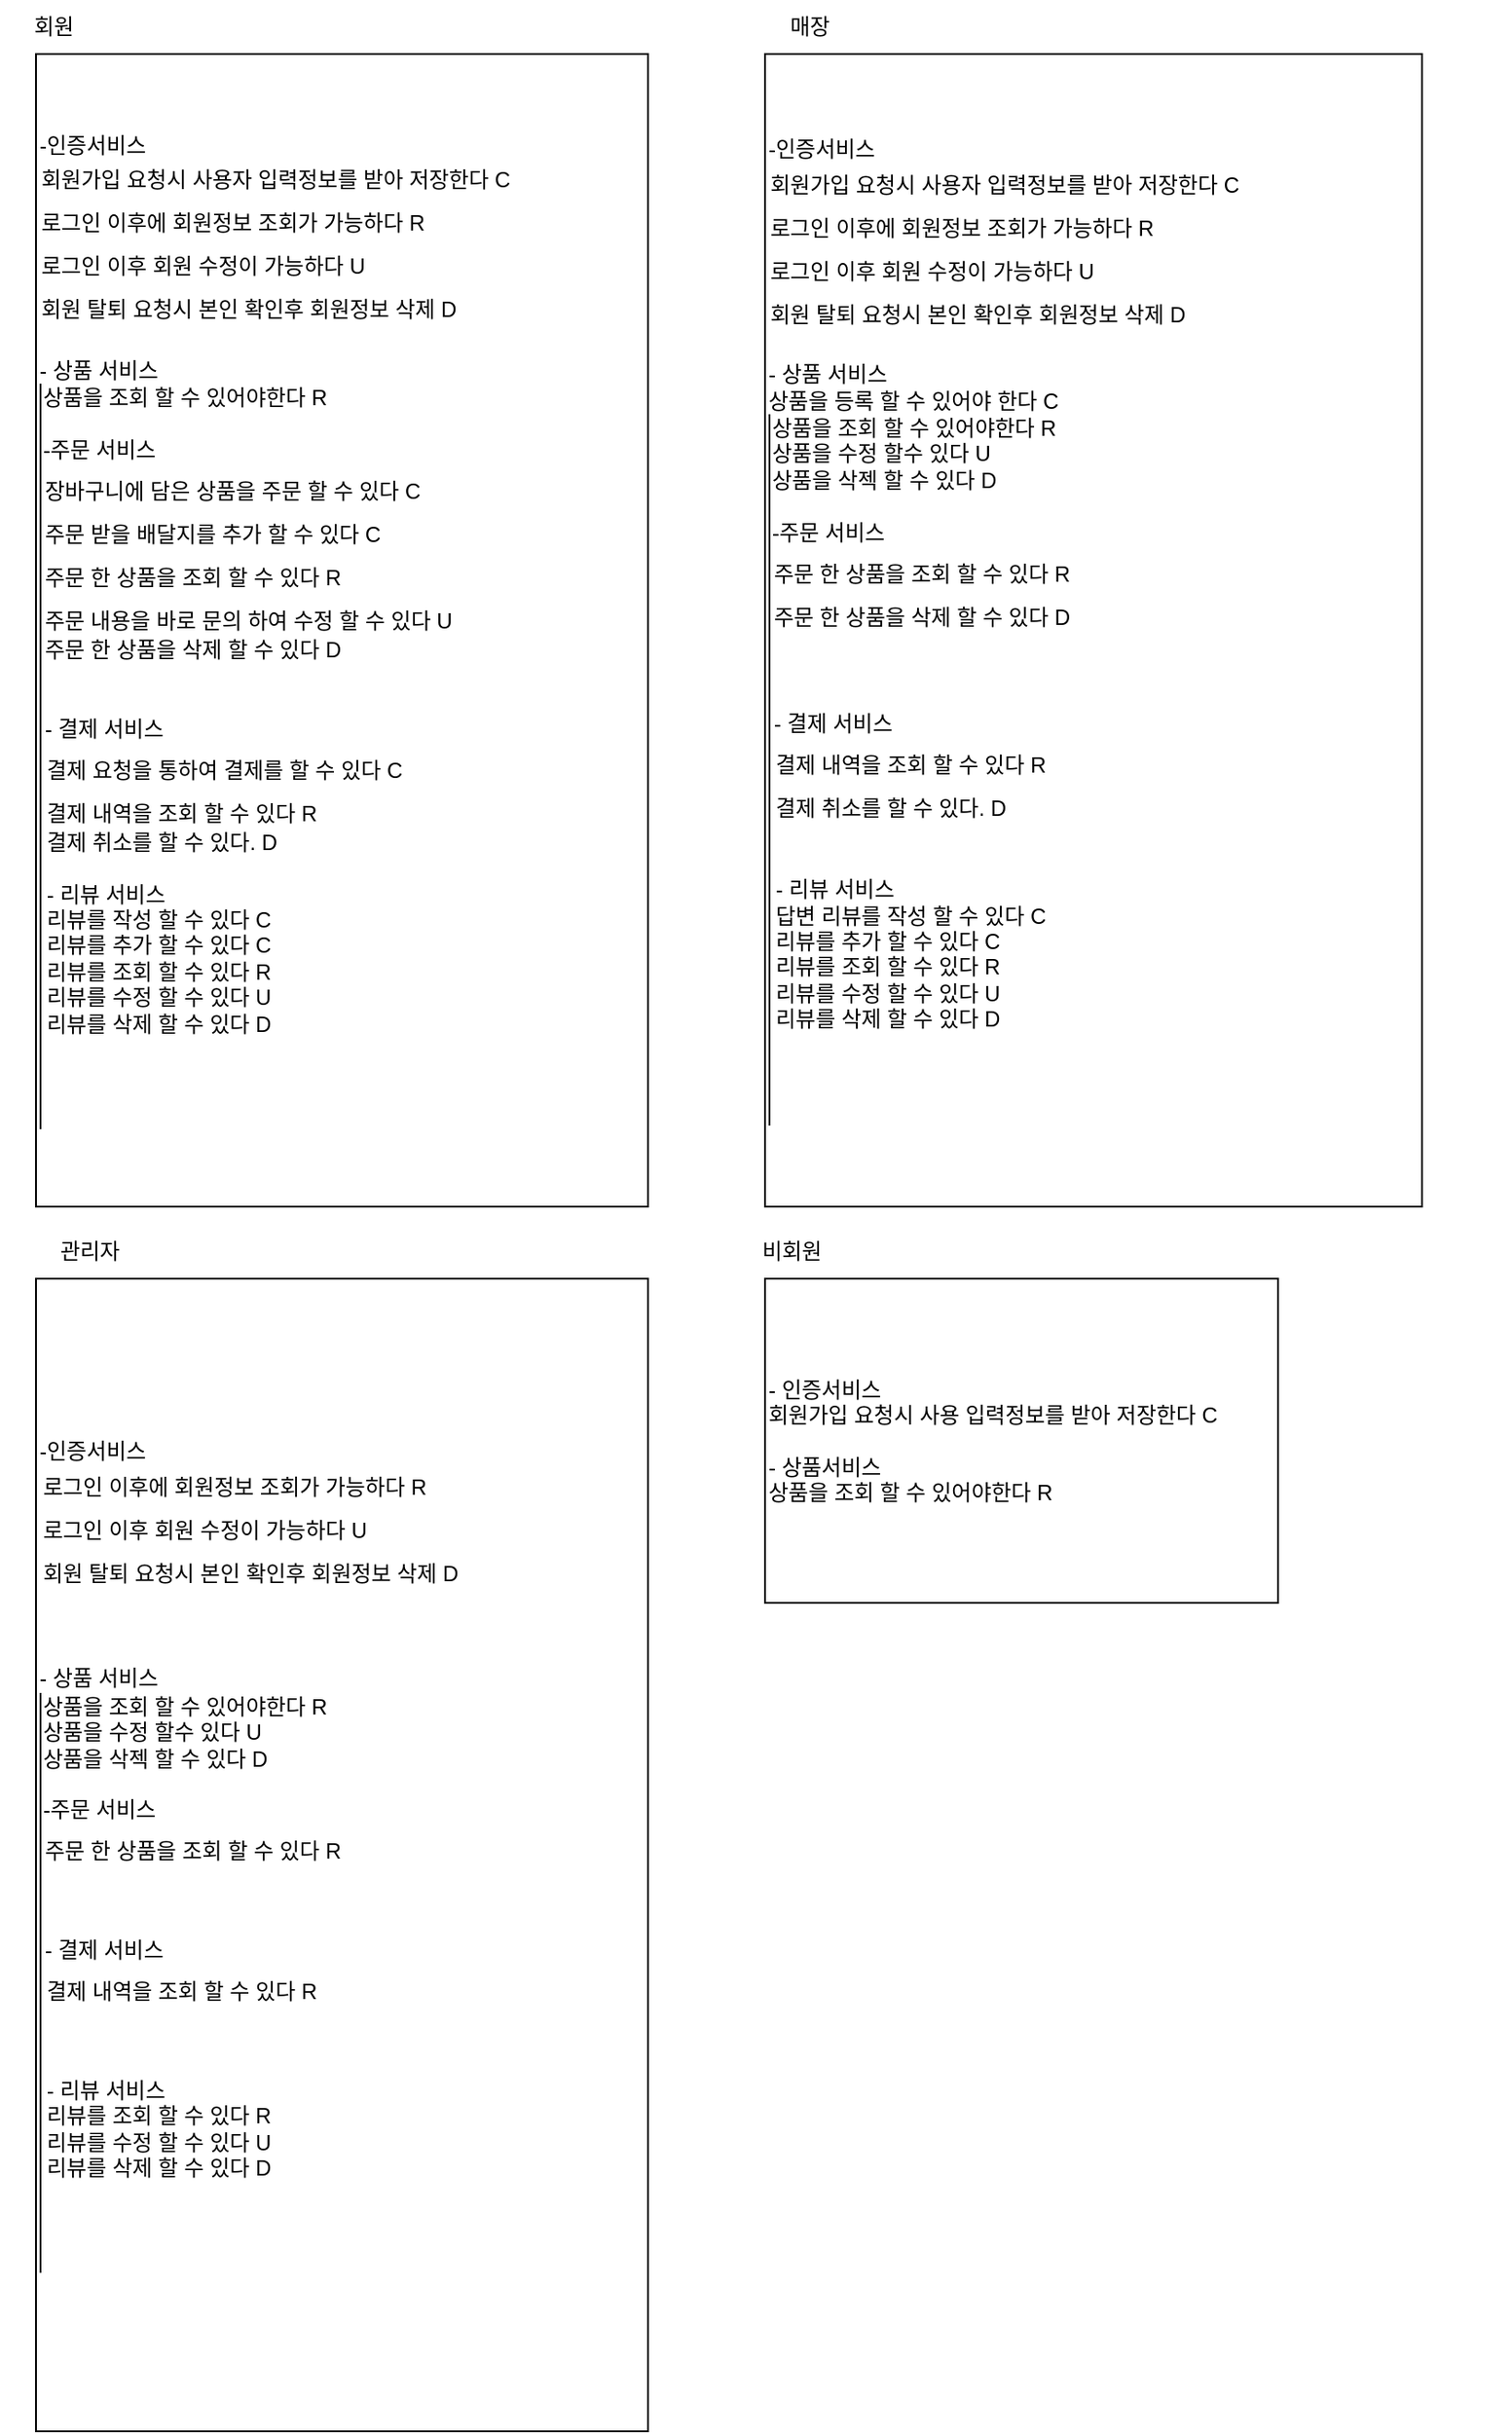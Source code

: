 <mxfile version="21.7.5" type="device" pages="4">
  <diagram name="요구사항정리" id="4Oz8Cqf0XsJkUFPAfZ1Y">
    <mxGraphModel dx="1282" dy="551" grid="1" gridSize="10" guides="1" tooltips="1" connect="1" arrows="1" fold="1" page="1" pageScale="1" pageWidth="1169" pageHeight="1654" math="0" shadow="0">
      <root>
        <mxCell id="0" />
        <mxCell id="1" parent="0" />
        <mxCell id="ZOxYCw3KERdJPOJFQ7JM-3" value="회원" style="text;html=1;strokeColor=none;fillColor=none;align=center;verticalAlign=middle;whiteSpace=wrap;rounded=0;" parent="1" vertex="1">
          <mxGeometry x="100" y="130" width="60" height="30" as="geometry" />
        </mxCell>
        <mxCell id="ZOxYCw3KERdJPOJFQ7JM-5" value="매장" style="text;html=1;strokeColor=none;fillColor=none;align=center;verticalAlign=middle;whiteSpace=wrap;rounded=0;" parent="1" vertex="1">
          <mxGeometry x="520" y="130" width="60" height="30" as="geometry" />
        </mxCell>
        <mxCell id="ZOxYCw3KERdJPOJFQ7JM-6" value="&lt;font style=&quot;border-color: var(--border-color);&quot;&gt;-인증서비스&lt;br style=&quot;border-color: var(--border-color);&quot;&gt;&lt;/font&gt;&lt;div style=&quot;border-color: var(--border-color);&quot; data-ccp-timestamp=&quot;1694477143826&quot;&gt;&lt;table style=&quot;border-color: var(--border-color); border-collapse: collapse; width: 278pt;&quot; width=&quot;371&quot;&gt;&lt;colgroup style=&quot;border-color: var(--border-color);&quot;&gt;&lt;col style=&quot;border-color: var(--border-color); width: 54pt;&quot; span=&quot;2&quot; width=&quot;72&quot;&gt;&lt;col style=&quot;border-color: var(--border-color); width: 170pt;&quot; width=&quot;227&quot;&gt;&lt;/colgroup&gt;&lt;tbody style=&quot;border-color: var(--border-color);&quot;&gt;&lt;tr style=&quot;border-color: var(--border-color); height: 16.5pt;&quot; height=&quot;22&quot;&gt;&lt;td style=&quot;border-color: var(--border-color); width: 278pt; height: 16.5pt;&quot; class=&quot;xl34&quot; height=&quot;22&quot; width=&quot;371&quot; colspan=&quot;3&quot;&gt;&lt;font style=&quot;border-color: var(--border-color);&quot;&gt;회원가입 요청시 사용자 입력정보를 받아 저장한다 C&lt;/font&gt;&lt;/td&gt;&lt;/tr&gt;&lt;tr style=&quot;border-color: var(--border-color); height: 16.5pt;&quot; height=&quot;22&quot;&gt;&lt;td style=&quot;border-color: var(--border-color); width: 278pt; height: 16.5pt;&quot; class=&quot;xl34&quot; height=&quot;22&quot; width=&quot;371&quot; colspan=&quot;3&quot;&gt;&lt;font style=&quot;border-color: var(--border-color);&quot;&gt;로그인 이후에 회원정보 조회가 가능하다 R&lt;/font&gt;&lt;/td&gt;&lt;/tr&gt;&lt;tr style=&quot;border-color: var(--border-color); height: 16.5pt;&quot; height=&quot;22&quot;&gt;&lt;td style=&quot;border-color: var(--border-color); width: 278pt; height: 16.5pt;&quot; class=&quot;xl34&quot; height=&quot;22&quot; width=&quot;371&quot; colspan=&quot;3&quot;&gt;&lt;font style=&quot;border-color: var(--border-color);&quot;&gt;로그인 이후 회원 수정이 가능하다 U&lt;/font&gt;&lt;/td&gt;&lt;/tr&gt;&lt;tr style=&quot;border-color: var(--border-color); height: 16.5pt;&quot; height=&quot;22&quot;&gt;&lt;td style=&quot;border-color: var(--border-color); width: 278pt; height: 16.5pt;&quot; class=&quot;xl34&quot; height=&quot;22&quot; width=&quot;371&quot; colspan=&quot;3&quot;&gt;&lt;font style=&quot;border-color: var(--border-color);&quot;&gt;회원 탈퇴 요청시 본인 확인후 회원정보 삭제 D&lt;/font&gt;&lt;/td&gt;&lt;/tr&gt;&lt;/tbody&gt;&lt;/table&gt;&lt;/div&gt;&lt;font style=&quot;border-color: var(--border-color);&quot;&gt;&lt;br style=&quot;border-color: var(--border-color);&quot;&gt;- 상품 서비스&lt;br style=&quot;border-color: var(--border-color);&quot;&gt;&lt;/font&gt;&lt;div style=&quot;border-color: var(--border-color);&quot; data-ccp-timestamp=&quot;1694477252195&quot;&gt;&lt;table style=&quot;border-color: var(--border-color); border-collapse: collapse; width: 243pt;&quot; width=&quot;324&quot;&gt;&lt;colgroup style=&quot;border-color: var(--border-color);&quot;&gt;&lt;col style=&quot;border-color: var(--border-color); width: 54pt;&quot; span=&quot;2&quot; width=&quot;72&quot;&gt;&lt;col style=&quot;border-color: var(--border-color); width: 135pt;&quot; width=&quot;180&quot;&gt;&lt;/colgroup&gt;&lt;tbody style=&quot;border-color: var(--border-color);&quot;&gt;&lt;tr style=&quot;border-color: var(--border-color); height: 16.5pt;&quot; height=&quot;22&quot;&gt;&lt;td style=&quot;border-top: none; border-right: none; border-bottom: none; border-left: 1pt solid black; padding-top: 1px; padding-right: 1px; padding-left: 1px; font-family: &amp;quot;맑은 고딕&amp;quot;, sans-serif; vertical-align: bottom; border-image: initial; width: 243pt; height: 16.5pt;&quot; class=&quot;xl33&quot; height=&quot;22&quot; width=&quot;324&quot; colspan=&quot;3&quot;&gt;&lt;font style=&quot;border-color: var(--border-color);&quot;&gt;상품을 조회 할 수 있어야한다 R&lt;br style=&quot;border-color: var(--border-color);&quot;&gt;&lt;br style=&quot;border-color: var(--border-color);&quot;&gt;-주문 서비스&lt;br style=&quot;border-color: var(--border-color);&quot;&gt;&lt;div style=&quot;border-color: var(--border-color);&quot; data-ccp-timestamp=&quot;1694477273161&quot;&gt;&lt;div style=&quot;border-color: var(--border-color);&quot; data-ccp-timestamp=&quot;1694477325461&quot;&gt;&lt;table style=&quot;border-color: var(--border-color); border-collapse: collapse; width: 307pt;&quot; width=&quot;409&quot;&gt;&lt;colgroup style=&quot;border-color: var(--border-color);&quot;&gt;&lt;col style=&quot;border-color: var(--border-color); width: 54pt;&quot; span=&quot;2&quot; width=&quot;72&quot;&gt;&lt;col style=&quot;border-color: var(--border-color); width: 199pt;&quot; width=&quot;265&quot;&gt;&lt;/colgroup&gt;&lt;tbody style=&quot;border-color: var(--border-color);&quot;&gt;&lt;tr style=&quot;border-color: var(--border-color); height: 16.5pt;&quot; height=&quot;22&quot;&gt;&lt;td style=&quot;border: none; padding-top: 1px; padding-right: 1px; padding-left: 1px; vertical-align: bottom; width: 307pt; height: 16.5pt;&quot; class=&quot;xl100&quot; height=&quot;22&quot; width=&quot;409&quot; colspan=&quot;3&quot;&gt;장바구니에 담은 상품을 주문 할 수 있다 C&lt;/td&gt;&lt;/tr&gt;&lt;tr style=&quot;border-color: var(--border-color); height: 16.5pt;&quot; height=&quot;22&quot;&gt;&lt;td style=&quot;border: none; padding-top: 1px; padding-right: 1px; padding-left: 1px; vertical-align: bottom; width: 307pt; height: 16.5pt;&quot; class=&quot;xl100&quot; height=&quot;22&quot; width=&quot;409&quot; colspan=&quot;3&quot;&gt;주문 받을 배달지를 추가 할 수 있다 C&lt;/td&gt;&lt;/tr&gt;&lt;tr style=&quot;border-color: var(--border-color); height: 16.5pt;&quot; height=&quot;22&quot;&gt;&lt;td style=&quot;border: none; padding-top: 1px; padding-right: 1px; padding-left: 1px; vertical-align: bottom; width: 307pt; height: 16.5pt;&quot; class=&quot;xl100&quot; height=&quot;22&quot; width=&quot;409&quot; colspan=&quot;3&quot;&gt;주문 한 상품을 조회 할 수 있다 R&lt;/td&gt;&lt;/tr&gt;&lt;tr style=&quot;border-color: var(--border-color); height: 16.5pt;&quot; height=&quot;22&quot;&gt;&lt;td style=&quot;border: none; padding-top: 1px; padding-right: 1px; padding-left: 1px; vertical-align: bottom; width: 307pt; height: 16.5pt;&quot; class=&quot;xl100&quot; height=&quot;22&quot; width=&quot;409&quot; colspan=&quot;3&quot;&gt;주문 내용을 바로 문의 하여 수정 할 수 있다 U&lt;/td&gt;&lt;/tr&gt;&lt;tr style=&quot;border-color: var(--border-color); height: 16.5pt;&quot; height=&quot;22&quot;&gt;&lt;td style=&quot;border: none; padding-top: 1px; padding-right: 1px; padding-left: 1px; vertical-align: bottom; width: 307pt; height: 16.5pt;&quot; class=&quot;xl100&quot; height=&quot;22&quot; width=&quot;409&quot; colspan=&quot;3&quot;&gt;주문 한 상품을 삭제 할 수 있다 D&lt;br style=&quot;border-color: var(--border-color);&quot;&gt;&lt;br style=&quot;border-color: var(--border-color);&quot;&gt;&lt;br style=&quot;border-color: var(--border-color);&quot;&gt;- 결제 서비스&lt;br style=&quot;border-color: var(--border-color);&quot;&gt;&lt;div style=&quot;border-color: var(--border-color);&quot; data-ccp-timestamp=&quot;1694477413977&quot;&gt;&lt;table style=&quot;border-color: var(--border-color); border-collapse: collapse; width: 225pt;&quot; width=&quot;300&quot;&gt;&lt;colgroup style=&quot;border-color: var(--border-color);&quot;&gt;&lt;col style=&quot;border-color: var(--border-color); width: 54pt;&quot; span=&quot;2&quot; width=&quot;72&quot;&gt;&lt;col style=&quot;border-color: var(--border-color); width: 117pt;&quot; width=&quot;156&quot;&gt;&lt;/colgroup&gt;&lt;tbody style=&quot;border-color: var(--border-color);&quot;&gt;&lt;tr style=&quot;border-color: var(--border-color); height: 16.5pt;&quot; height=&quot;22&quot;&gt;&lt;td style=&quot;border: none; padding-top: 1px; padding-right: 1px; padding-left: 1px; vertical-align: bottom; width: 225pt; height: 16.5pt;&quot; class=&quot;xl100&quot; height=&quot;22&quot; width=&quot;300&quot; colspan=&quot;3&quot;&gt;결제 요청을 통하여 결제를 할 수 있다 C&lt;/td&gt;&lt;/tr&gt;&lt;tr style=&quot;border-color: var(--border-color); height: 16.5pt;&quot; height=&quot;22&quot;&gt;&lt;td style=&quot;border: none; padding-top: 1px; padding-right: 1px; padding-left: 1px; vertical-align: bottom; width: 225pt; height: 16.5pt;&quot; class=&quot;xl100&quot; height=&quot;22&quot; width=&quot;300&quot; colspan=&quot;3&quot;&gt;결제 내역을 조회 할 수 있다 R&lt;/td&gt;&lt;/tr&gt;&lt;tr style=&quot;border-color: var(--border-color); height: 16.5pt;&quot; height=&quot;22&quot;&gt;&lt;td style=&quot;border: none; padding-top: 1px; padding-right: 1px; padding-left: 1px; vertical-align: bottom; width: 225pt; height: 16.5pt;&quot; class=&quot;xl100&quot; height=&quot;22&quot; width=&quot;300&quot; colspan=&quot;3&quot;&gt;결제 취소를 할 수 있다. D&lt;br style=&quot;border-color: var(--border-color);&quot;&gt;&lt;br style=&quot;border-color: var(--border-color);&quot;&gt;- 리뷰 서비스&lt;br style=&quot;border-color: var(--border-color);&quot;&gt;리뷰를 작성 할 수 있다 C&lt;br style=&quot;border-color: var(--border-color);&quot;&gt;리뷰를 추가 할 수 있다 C&lt;br style=&quot;border-color: var(--border-color);&quot;&gt;리뷰를 조회 할 수 있다 R&lt;br style=&quot;border-color: var(--border-color);&quot;&gt;리뷰를 수정 할 수 있다 U&lt;br style=&quot;border-color: var(--border-color);&quot;&gt;리뷰를 삭제 할 수 있다 D&lt;/td&gt;&lt;/tr&gt;&lt;tr style=&quot;border-color: var(--border-color); height: 16.5pt;&quot; height=&quot;22&quot;&gt;&lt;td style=&quot;border: none; padding-top: 1px; padding-right: 1px; padding-left: 1px; vertical-align: bottom; width: 225pt; height: 16.5pt;&quot; class=&quot;xl100&quot; height=&quot;22&quot; width=&quot;300&quot; colspan=&quot;3&quot;&gt;&lt;/td&gt;&lt;/tr&gt;&lt;tr style=&quot;border-color: var(--border-color); height: 16.5pt;&quot; height=&quot;22&quot;&gt;&lt;td style=&quot;border: none; padding-top: 1px; padding-right: 1px; padding-left: 1px; vertical-align: bottom; width: 225pt; height: 16.5pt;&quot; class=&quot;xl100&quot; height=&quot;22&quot; width=&quot;300&quot; colspan=&quot;3&quot;&gt;&lt;br style=&quot;border-color: var(--border-color);&quot;&gt;&lt;/td&gt;&lt;/tr&gt;&lt;/tbody&gt;&lt;/table&gt;&lt;/div&gt;&lt;/td&gt;&lt;/tr&gt;&lt;/tbody&gt;&lt;/table&gt;&lt;/div&gt;&lt;/div&gt;&lt;/font&gt;&lt;/td&gt;&lt;/tr&gt;&lt;/tbody&gt;&lt;/table&gt;&lt;/div&gt;" style="rounded=0;whiteSpace=wrap;html=1;align=left;" parent="1" vertex="1">
          <mxGeometry x="120" y="160" width="340" height="640" as="geometry" />
        </mxCell>
        <mxCell id="ZOxYCw3KERdJPOJFQ7JM-7" value="&lt;font style=&quot;border-color: var(--border-color);&quot;&gt;-인증서비스&lt;br style=&quot;border-color: var(--border-color);&quot;&gt;&lt;/font&gt;&lt;div style=&quot;border-color: var(--border-color);&quot; data-ccp-timestamp=&quot;1694477143826&quot;&gt;&lt;table style=&quot;border-color: var(--border-color); border-collapse: collapse; width: 278pt;&quot; width=&quot;371&quot;&gt;&lt;colgroup style=&quot;border-color: var(--border-color);&quot;&gt;&lt;col style=&quot;border-color: var(--border-color); width: 54pt;&quot; span=&quot;2&quot; width=&quot;72&quot;&gt;&lt;col style=&quot;border-color: var(--border-color); width: 170pt;&quot; width=&quot;227&quot;&gt;&lt;/colgroup&gt;&lt;tbody style=&quot;border-color: var(--border-color);&quot;&gt;&lt;tr style=&quot;border-color: var(--border-color); height: 16.5pt;&quot; height=&quot;22&quot;&gt;&lt;td style=&quot;border-color: var(--border-color); width: 278pt; height: 16.5pt;&quot; class=&quot;xl34&quot; height=&quot;22&quot; width=&quot;371&quot; colspan=&quot;3&quot;&gt;&lt;font style=&quot;border-color: var(--border-color);&quot;&gt;회원가입 요청시 사용자 입력정보를 받아 저장한다 C&lt;/font&gt;&lt;/td&gt;&lt;/tr&gt;&lt;tr style=&quot;border-color: var(--border-color); height: 16.5pt;&quot; height=&quot;22&quot;&gt;&lt;td style=&quot;border-color: var(--border-color); width: 278pt; height: 16.5pt;&quot; class=&quot;xl34&quot; height=&quot;22&quot; width=&quot;371&quot; colspan=&quot;3&quot;&gt;&lt;font style=&quot;border-color: var(--border-color);&quot;&gt;로그인 이후에 회원정보 조회가 가능하다 R&lt;/font&gt;&lt;/td&gt;&lt;/tr&gt;&lt;tr style=&quot;border-color: var(--border-color); height: 16.5pt;&quot; height=&quot;22&quot;&gt;&lt;td style=&quot;border-color: var(--border-color); width: 278pt; height: 16.5pt;&quot; class=&quot;xl34&quot; height=&quot;22&quot; width=&quot;371&quot; colspan=&quot;3&quot;&gt;&lt;font style=&quot;border-color: var(--border-color);&quot;&gt;로그인 이후 회원 수정이 가능하다 U&lt;/font&gt;&lt;/td&gt;&lt;/tr&gt;&lt;tr style=&quot;border-color: var(--border-color); height: 16.5pt;&quot; height=&quot;22&quot;&gt;&lt;td style=&quot;border-color: var(--border-color); width: 278pt; height: 16.5pt;&quot; class=&quot;xl34&quot; height=&quot;22&quot; width=&quot;371&quot; colspan=&quot;3&quot;&gt;&lt;font style=&quot;border-color: var(--border-color);&quot;&gt;회원 탈퇴 요청시 본인 확인후 회원정보 삭제 D&lt;/font&gt;&lt;/td&gt;&lt;/tr&gt;&lt;/tbody&gt;&lt;/table&gt;&lt;/div&gt;&lt;font style=&quot;border-color: var(--border-color);&quot;&gt;&lt;br style=&quot;border-color: var(--border-color);&quot;&gt;- 상품 서비스&lt;br&gt;상품을 등록 할 수 있어야 한다 C&lt;br style=&quot;border-color: var(--border-color);&quot;&gt;&lt;/font&gt;&lt;div style=&quot;border-color: var(--border-color);&quot; data-ccp-timestamp=&quot;1694477252195&quot;&gt;&lt;table style=&quot;border-color: var(--border-color); border-collapse: collapse; width: 243pt;&quot; width=&quot;324&quot;&gt;&lt;colgroup style=&quot;border-color: var(--border-color);&quot;&gt;&lt;col style=&quot;border-color: var(--border-color); width: 54pt;&quot; span=&quot;2&quot; width=&quot;72&quot;&gt;&lt;col style=&quot;border-color: var(--border-color); width: 135pt;&quot; width=&quot;180&quot;&gt;&lt;/colgroup&gt;&lt;tbody style=&quot;border-color: var(--border-color);&quot;&gt;&lt;tr style=&quot;border-color: var(--border-color); height: 16.5pt;&quot; height=&quot;22&quot;&gt;&lt;td style=&quot;border-top: none; border-right: none; border-bottom: none; border-left: 1pt solid black; padding-top: 1px; padding-right: 1px; padding-left: 1px; font-family: &amp;quot;맑은 고딕&amp;quot;, sans-serif; vertical-align: bottom; border-image: initial; width: 243pt; height: 16.5pt;&quot; class=&quot;xl33&quot; height=&quot;22&quot; width=&quot;324&quot; colspan=&quot;3&quot;&gt;&lt;font style=&quot;border-color: var(--border-color);&quot;&gt;상품을 조회 할 수 있어야한다 R&lt;br&gt;상품을 수정 할수 있다 U&lt;br&gt;상품을 삭젝 할 수 있다 D&lt;br style=&quot;border-color: var(--border-color);&quot;&gt;&lt;br style=&quot;border-color: var(--border-color);&quot;&gt;-주문 서비스&lt;br style=&quot;border-color: var(--border-color);&quot;&gt;&lt;div style=&quot;border-color: var(--border-color);&quot; data-ccp-timestamp=&quot;1694477273161&quot;&gt;&lt;div style=&quot;border-color: var(--border-color);&quot; data-ccp-timestamp=&quot;1694477325461&quot;&gt;&lt;table style=&quot;border-color: var(--border-color); border-collapse: collapse; width: 307pt;&quot; width=&quot;409&quot;&gt;&lt;colgroup style=&quot;border-color: var(--border-color);&quot;&gt;&lt;col style=&quot;border-color: var(--border-color); width: 54pt;&quot; span=&quot;2&quot; width=&quot;72&quot;&gt;&lt;col style=&quot;border-color: var(--border-color); width: 199pt;&quot; width=&quot;265&quot;&gt;&lt;/colgroup&gt;&lt;tbody style=&quot;border-color: var(--border-color);&quot;&gt;&lt;tr style=&quot;border-color: var(--border-color); height: 16.5pt;&quot; height=&quot;22&quot;&gt;&lt;td style=&quot;border: none; padding-top: 1px; padding-right: 1px; padding-left: 1px; vertical-align: bottom; width: 307pt; height: 16.5pt;&quot; class=&quot;xl100&quot; height=&quot;22&quot; width=&quot;409&quot; colspan=&quot;3&quot;&gt;주문 한 상품을 조회 할 수 있다 R&lt;br&gt;&lt;/td&gt;&lt;/tr&gt;&lt;tr style=&quot;border-color: var(--border-color); height: 16.5pt;&quot; height=&quot;22&quot;&gt;&lt;td style=&quot;border: none; padding-top: 1px; padding-right: 1px; padding-left: 1px; vertical-align: bottom; width: 307pt; height: 16.5pt;&quot; class=&quot;xl100&quot; height=&quot;22&quot; width=&quot;409&quot; colspan=&quot;3&quot;&gt;주문 한 상품을 삭제 할 수 있다 D&lt;br&gt;&lt;/td&gt;&lt;/tr&gt;&lt;tr style=&quot;border-color: var(--border-color); height: 16.5pt;&quot; height=&quot;22&quot;&gt;&lt;td style=&quot;border: none; padding-top: 1px; padding-right: 1px; padding-left: 1px; vertical-align: bottom; width: 307pt; height: 16.5pt;&quot; class=&quot;xl100&quot; height=&quot;22&quot; width=&quot;409&quot; colspan=&quot;3&quot;&gt;&lt;br style=&quot;border-color: var(--border-color);&quot;&gt;&lt;br style=&quot;border-color: var(--border-color);&quot;&gt;&lt;br style=&quot;border-color: var(--border-color);&quot;&gt;- 결제 서비스&lt;br style=&quot;border-color: var(--border-color);&quot;&gt;&lt;div style=&quot;border-color: var(--border-color);&quot; data-ccp-timestamp=&quot;1694477413977&quot;&gt;&lt;table style=&quot;border-color: var(--border-color); border-collapse: collapse; width: 225pt;&quot; width=&quot;300&quot;&gt;&lt;colgroup style=&quot;border-color: var(--border-color);&quot;&gt;&lt;col style=&quot;border-color: var(--border-color); width: 54pt;&quot; span=&quot;2&quot; width=&quot;72&quot;&gt;&lt;col style=&quot;border-color: var(--border-color); width: 117pt;&quot; width=&quot;156&quot;&gt;&lt;/colgroup&gt;&lt;tbody style=&quot;border-color: var(--border-color);&quot;&gt;&lt;tr style=&quot;border-color: var(--border-color); height: 16.5pt;&quot; height=&quot;22&quot;&gt;&lt;td style=&quot;border: none; padding-top: 1px; padding-right: 1px; padding-left: 1px; vertical-align: bottom; width: 225pt; height: 16.5pt;&quot; class=&quot;xl100&quot; height=&quot;22&quot; width=&quot;300&quot; colspan=&quot;3&quot;&gt;결제 내역을 조회 할 수 있다 R&lt;br&gt;&lt;/td&gt;&lt;/tr&gt;&lt;tr style=&quot;border-color: var(--border-color); height: 16.5pt;&quot; height=&quot;22&quot;&gt;&lt;td style=&quot;border: none; padding-top: 1px; padding-right: 1px; padding-left: 1px; vertical-align: bottom; width: 225pt; height: 16.5pt;&quot; class=&quot;xl100&quot; height=&quot;22&quot; width=&quot;300&quot; colspan=&quot;3&quot;&gt;결제 취소를 할 수 있다. D&lt;br&gt;&lt;/td&gt;&lt;/tr&gt;&lt;tr style=&quot;border-color: var(--border-color); height: 16.5pt;&quot; height=&quot;22&quot;&gt;&lt;td style=&quot;border: none; padding-top: 1px; padding-right: 1px; padding-left: 1px; vertical-align: bottom; width: 225pt; height: 16.5pt;&quot; class=&quot;xl100&quot; height=&quot;22&quot; width=&quot;300&quot; colspan=&quot;3&quot;&gt;&lt;br style=&quot;border-color: var(--border-color);&quot;&gt;&lt;br style=&quot;border-color: var(--border-color);&quot;&gt;- 리뷰 서비스&lt;br style=&quot;border-color: var(--border-color);&quot;&gt;답변 리뷰를 작성 할 수 있다 C&lt;br style=&quot;border-color: var(--border-color);&quot;&gt;리뷰를 추가 할 수 있다 C&lt;br style=&quot;border-color: var(--border-color);&quot;&gt;리뷰를 조회 할 수 있다 R&lt;br style=&quot;border-color: var(--border-color);&quot;&gt;리뷰를 수정 할 수 있다 U&lt;br style=&quot;border-color: var(--border-color);&quot;&gt;리뷰를 삭제 할 수 있다 D&lt;/td&gt;&lt;/tr&gt;&lt;tr style=&quot;border-color: var(--border-color); height: 16.5pt;&quot; height=&quot;22&quot;&gt;&lt;td style=&quot;border: none; padding-top: 1px; padding-right: 1px; padding-left: 1px; vertical-align: bottom; width: 225pt; height: 16.5pt;&quot; class=&quot;xl100&quot; height=&quot;22&quot; width=&quot;300&quot; colspan=&quot;3&quot;&gt;&lt;/td&gt;&lt;/tr&gt;&lt;tr style=&quot;border-color: var(--border-color); height: 16.5pt;&quot; height=&quot;22&quot;&gt;&lt;td style=&quot;border: none; padding-top: 1px; padding-right: 1px; padding-left: 1px; vertical-align: bottom; width: 225pt; height: 16.5pt;&quot; class=&quot;xl100&quot; height=&quot;22&quot; width=&quot;300&quot; colspan=&quot;3&quot;&gt;&lt;br style=&quot;border-color: var(--border-color);&quot;&gt;&lt;/td&gt;&lt;/tr&gt;&lt;/tbody&gt;&lt;/table&gt;&lt;/div&gt;&lt;/td&gt;&lt;/tr&gt;&lt;/tbody&gt;&lt;/table&gt;&lt;/div&gt;&lt;/div&gt;&lt;/font&gt;&lt;/td&gt;&lt;/tr&gt;&lt;/tbody&gt;&lt;/table&gt;&lt;/div&gt;" style="rounded=0;whiteSpace=wrap;html=1;align=left;" parent="1" vertex="1">
          <mxGeometry x="525" y="160" width="365" height="640" as="geometry" />
        </mxCell>
        <mxCell id="ZOxYCw3KERdJPOJFQ7JM-8" value="&lt;font style=&quot;border-color: var(--border-color);&quot;&gt;-인증서비스&lt;br style=&quot;border-color: var(--border-color);&quot;&gt;&lt;/font&gt;&lt;div style=&quot;border-color: var(--border-color);&quot; data-ccp-timestamp=&quot;1694477143826&quot;&gt;&lt;table style=&quot;border-color: var(--border-color); border-collapse: collapse; width: 278pt;&quot; width=&quot;371&quot;&gt;&lt;colgroup style=&quot;border-color: var(--border-color);&quot;&gt;&lt;col style=&quot;border-color: var(--border-color); width: 54pt;&quot; span=&quot;2&quot; width=&quot;72&quot;&gt;&lt;col style=&quot;border-color: var(--border-color); width: 170pt;&quot; width=&quot;227&quot;&gt;&lt;/colgroup&gt;&lt;tbody style=&quot;border-color: var(--border-color);&quot;&gt;&lt;tr style=&quot;border-color: var(--border-color); height: 16.5pt;&quot; height=&quot;22&quot;&gt;&lt;td style=&quot;border-color: var(--border-color); width: 278pt; height: 16.5pt;&quot; class=&quot;xl34&quot; height=&quot;22&quot; width=&quot;371&quot; colspan=&quot;3&quot;&gt;&lt;table style=&quot;border-color: var(--border-color); border-collapse: collapse; width: 278pt;&quot; width=&quot;371&quot;&gt;&lt;tbody style=&quot;border-color: var(--border-color);&quot;&gt;&lt;tr style=&quot;border-color: var(--border-color); height: 16.5pt;&quot; height=&quot;22&quot;&gt;&lt;td style=&quot;border-color: var(--border-color); width: 278pt; height: 16.5pt;&quot; class=&quot;xl34&quot; height=&quot;22&quot; width=&quot;371&quot; colspan=&quot;3&quot;&gt;&lt;font style=&quot;border-color: var(--border-color);&quot;&gt;로그인 이후에 회원정보 조회가 가능하다 R&lt;/font&gt;&lt;/td&gt;&lt;/tr&gt;&lt;tr style=&quot;border-color: var(--border-color); height: 16.5pt;&quot; height=&quot;22&quot;&gt;&lt;td style=&quot;border-color: var(--border-color); width: 278pt; height: 16.5pt;&quot; class=&quot;xl34&quot; height=&quot;22&quot; width=&quot;371&quot; colspan=&quot;3&quot;&gt;&lt;font style=&quot;border-color: var(--border-color);&quot;&gt;로그인 이후 회원 수정이 가능하다 U&lt;/font&gt;&lt;/td&gt;&lt;/tr&gt;&lt;tr style=&quot;border-color: var(--border-color); height: 16.5pt;&quot; height=&quot;22&quot;&gt;&lt;td style=&quot;border-color: var(--border-color); width: 278pt; height: 16.5pt;&quot; class=&quot;xl34&quot; height=&quot;22&quot; width=&quot;371&quot; colspan=&quot;3&quot;&gt;&lt;font style=&quot;border-color: var(--border-color);&quot;&gt;회원 탈퇴 요청시 본인 확인후 회원정보 삭제 D&lt;/font&gt;&lt;/td&gt;&lt;/tr&gt;&lt;/tbody&gt;&lt;/table&gt;&lt;/td&gt;&lt;/tr&gt;&lt;tr style=&quot;border-color: var(--border-color); height: 16.5pt;&quot; height=&quot;22&quot;&gt;&lt;td style=&quot;border-color: var(--border-color); width: 278pt; height: 16.5pt;&quot; class=&quot;xl34&quot; height=&quot;22&quot; width=&quot;371&quot; colspan=&quot;3&quot;&gt;&lt;br&gt;&lt;/td&gt;&lt;/tr&gt;&lt;/tbody&gt;&lt;/table&gt;&lt;/div&gt;&lt;font style=&quot;border-color: var(--border-color);&quot;&gt;&lt;br style=&quot;border-color: var(--border-color);&quot;&gt;- 상품 서비스&lt;br style=&quot;border-color: var(--border-color);&quot;&gt;&lt;/font&gt;&lt;div style=&quot;border-color: var(--border-color);&quot; data-ccp-timestamp=&quot;1694477252195&quot;&gt;&lt;table style=&quot;border-color: var(--border-color); border-collapse: collapse; width: 243pt;&quot; width=&quot;324&quot;&gt;&lt;colgroup style=&quot;border-color: var(--border-color);&quot;&gt;&lt;col style=&quot;border-color: var(--border-color); width: 54pt;&quot; span=&quot;2&quot; width=&quot;72&quot;&gt;&lt;col style=&quot;border-color: var(--border-color); width: 135pt;&quot; width=&quot;180&quot;&gt;&lt;/colgroup&gt;&lt;tbody style=&quot;border-color: var(--border-color);&quot;&gt;&lt;tr style=&quot;border-color: var(--border-color); height: 16.5pt;&quot; height=&quot;22&quot;&gt;&lt;td style=&quot;border-top: none; border-right: none; border-bottom: none; border-left: 1pt solid black; padding-top: 1px; padding-right: 1px; padding-left: 1px; font-family: &amp;quot;맑은 고딕&amp;quot;, sans-serif; vertical-align: bottom; border-image: initial; width: 243pt; height: 16.5pt;&quot; class=&quot;xl33&quot; height=&quot;22&quot; width=&quot;324&quot; colspan=&quot;3&quot;&gt;&lt;font style=&quot;border-color: var(--border-color);&quot;&gt;상품을 조회 할 수 있어야한다 R&lt;br style=&quot;border-color: var(--border-color);&quot;&gt;상품을 수정 할수 있다 U&lt;br style=&quot;border-color: var(--border-color);&quot;&gt;상품을 삭젝 할 수 있다 D&lt;br style=&quot;border-color: var(--border-color);&quot;&gt;&lt;br style=&quot;border-color: var(--border-color);&quot;&gt;-주문 서비스&lt;br style=&quot;border-color: var(--border-color);&quot;&gt;&lt;div style=&quot;border-color: var(--border-color);&quot; data-ccp-timestamp=&quot;1694477273161&quot;&gt;&lt;div style=&quot;border-color: var(--border-color);&quot; data-ccp-timestamp=&quot;1694477325461&quot;&gt;&lt;table style=&quot;border-color: var(--border-color); border-collapse: collapse; width: 307pt;&quot; width=&quot;409&quot;&gt;&lt;colgroup style=&quot;border-color: var(--border-color);&quot;&gt;&lt;col style=&quot;border-color: var(--border-color); width: 54pt;&quot; span=&quot;2&quot; width=&quot;72&quot;&gt;&lt;col style=&quot;border-color: var(--border-color); width: 199pt;&quot; width=&quot;265&quot;&gt;&lt;/colgroup&gt;&lt;tbody style=&quot;border-color: var(--border-color);&quot;&gt;&lt;tr style=&quot;border-color: var(--border-color); height: 16.5pt;&quot; height=&quot;22&quot;&gt;&lt;td style=&quot;border: none; padding-top: 1px; padding-right: 1px; padding-left: 1px; vertical-align: bottom; width: 307pt; height: 16.5pt;&quot; class=&quot;xl100&quot; height=&quot;22&quot; width=&quot;409&quot; colspan=&quot;3&quot;&gt;주문 한 상품을 조회 할 수 있다 R&lt;br&gt;&lt;/td&gt;&lt;/tr&gt;&lt;tr style=&quot;border-color: var(--border-color); height: 16.5pt;&quot; height=&quot;22&quot;&gt;&lt;td style=&quot;border: none; padding-top: 1px; padding-right: 1px; padding-left: 1px; vertical-align: bottom; width: 307pt; height: 16.5pt;&quot; class=&quot;xl100&quot; height=&quot;22&quot; width=&quot;409&quot; colspan=&quot;3&quot;&gt;&lt;/td&gt;&lt;/tr&gt;&lt;tr style=&quot;border-color: var(--border-color); height: 16.5pt;&quot; height=&quot;22&quot;&gt;&lt;td style=&quot;border: none; padding-top: 1px; padding-right: 1px; padding-left: 1px; vertical-align: bottom; width: 307pt; height: 16.5pt;&quot; class=&quot;xl100&quot; height=&quot;22&quot; width=&quot;409&quot; colspan=&quot;3&quot;&gt;&lt;br style=&quot;border-color: var(--border-color);&quot;&gt;- 결제 서비스&lt;br style=&quot;border-color: var(--border-color);&quot;&gt;&lt;div style=&quot;border-color: var(--border-color);&quot; data-ccp-timestamp=&quot;1694477413977&quot;&gt;&lt;table style=&quot;border-color: var(--border-color); border-collapse: collapse; width: 225pt;&quot; width=&quot;300&quot;&gt;&lt;colgroup style=&quot;border-color: var(--border-color);&quot;&gt;&lt;col style=&quot;border-color: var(--border-color); width: 54pt;&quot; span=&quot;2&quot; width=&quot;72&quot;&gt;&lt;col style=&quot;border-color: var(--border-color); width: 117pt;&quot; width=&quot;156&quot;&gt;&lt;/colgroup&gt;&lt;tbody style=&quot;border-color: var(--border-color);&quot;&gt;&lt;tr style=&quot;border-color: var(--border-color); height: 16.5pt;&quot; height=&quot;22&quot;&gt;&lt;td style=&quot;border: none; padding-top: 1px; padding-right: 1px; padding-left: 1px; vertical-align: bottom; width: 225pt; height: 16.5pt;&quot; class=&quot;xl100&quot; height=&quot;22&quot; width=&quot;300&quot; colspan=&quot;3&quot;&gt;결제 내역을 조회 할 수 있다 R&lt;br&gt;&lt;/td&gt;&lt;/tr&gt;&lt;tr style=&quot;border-color: var(--border-color); height: 16.5pt;&quot; height=&quot;22&quot;&gt;&lt;td style=&quot;border: none; padding-top: 1px; padding-right: 1px; padding-left: 1px; vertical-align: bottom; width: 225pt; height: 16.5pt;&quot; class=&quot;xl100&quot; height=&quot;22&quot; width=&quot;300&quot; colspan=&quot;3&quot;&gt;&lt;/td&gt;&lt;/tr&gt;&lt;tr style=&quot;border-color: var(--border-color); height: 16.5pt;&quot; height=&quot;22&quot;&gt;&lt;td style=&quot;border: none; padding-top: 1px; padding-right: 1px; padding-left: 1px; vertical-align: bottom; width: 225pt; height: 16.5pt;&quot; class=&quot;xl100&quot; height=&quot;22&quot; width=&quot;300&quot; colspan=&quot;3&quot;&gt;&lt;br style=&quot;border-color: var(--border-color);&quot;&gt;- 리뷰 서비스&lt;br style=&quot;border-color: var(--border-color);&quot;&gt;리뷰를 조회 할 수 있다 R&lt;br style=&quot;border-color: var(--border-color);&quot;&gt;리뷰를 수정 할 수 있다 U&lt;br style=&quot;border-color: var(--border-color);&quot;&gt;리뷰를 삭제 할 수 있다 D&lt;/td&gt;&lt;/tr&gt;&lt;tr style=&quot;border-color: var(--border-color); height: 16.5pt;&quot; height=&quot;22&quot;&gt;&lt;td style=&quot;border: none; padding-top: 1px; padding-right: 1px; padding-left: 1px; vertical-align: bottom; width: 225pt; height: 16.5pt;&quot; class=&quot;xl100&quot; height=&quot;22&quot; width=&quot;300&quot; colspan=&quot;3&quot;&gt;&lt;/td&gt;&lt;/tr&gt;&lt;tr style=&quot;border-color: var(--border-color); height: 16.5pt;&quot; height=&quot;22&quot;&gt;&lt;td style=&quot;border: none; padding-top: 1px; padding-right: 1px; padding-left: 1px; vertical-align: bottom; width: 225pt; height: 16.5pt;&quot; class=&quot;xl100&quot; height=&quot;22&quot; width=&quot;300&quot; colspan=&quot;3&quot;&gt;&lt;br style=&quot;border-color: var(--border-color);&quot;&gt;&lt;/td&gt;&lt;/tr&gt;&lt;/tbody&gt;&lt;/table&gt;&lt;/div&gt;&lt;/td&gt;&lt;/tr&gt;&lt;/tbody&gt;&lt;/table&gt;&lt;/div&gt;&lt;/div&gt;&lt;/font&gt;&lt;/td&gt;&lt;/tr&gt;&lt;/tbody&gt;&lt;/table&gt;&lt;/div&gt;" style="rounded=0;whiteSpace=wrap;html=1;align=left;" parent="1" vertex="1">
          <mxGeometry x="120" y="840" width="340" height="640" as="geometry" />
        </mxCell>
        <mxCell id="ZOxYCw3KERdJPOJFQ7JM-9" value="관리자" style="text;html=1;strokeColor=none;fillColor=none;align=center;verticalAlign=middle;whiteSpace=wrap;rounded=0;" parent="1" vertex="1">
          <mxGeometry x="120" y="810" width="60" height="30" as="geometry" />
        </mxCell>
        <mxCell id="ZOxYCw3KERdJPOJFQ7JM-10" value="비회원" style="text;html=1;strokeColor=none;fillColor=none;align=center;verticalAlign=middle;whiteSpace=wrap;rounded=0;" parent="1" vertex="1">
          <mxGeometry x="510" y="810" width="60" height="30" as="geometry" />
        </mxCell>
        <mxCell id="ZOxYCw3KERdJPOJFQ7JM-11" value="- 인증서비스&lt;br&gt;회원가입 요청시 사용 입력정보를 받아 저장한다 C&lt;br&gt;&lt;br&gt;- 상품서비스&lt;br&gt;상품을 조회 할 수 있어야한다 R" style="rounded=0;whiteSpace=wrap;html=1;align=left;" parent="1" vertex="1">
          <mxGeometry x="525" y="840" width="285" height="180" as="geometry" />
        </mxCell>
      </root>
    </mxGraphModel>
  </diagram>
  <diagram id="j3y9uA-its-T8iA_FeWP" name="유스케이스">
    <mxGraphModel dx="1434" dy="5471" grid="1" gridSize="10" guides="1" tooltips="1" connect="1" arrows="1" fold="1" page="1" pageScale="1" pageWidth="3300" pageHeight="4681" math="0" shadow="0">
      <root>
        <mxCell id="0" />
        <mxCell id="1" parent="0" />
        <mxCell id="J993UtHjnOVQodEi8mTP-17" value="" style="edgeStyle=orthogonalEdgeStyle;rounded=0;orthogonalLoop=1;jettySize=auto;html=1;" parent="1" source="HjsgoT4m1xl3AqtI5_Ze-1" target="J993UtHjnOVQodEi8mTP-16" edge="1">
          <mxGeometry relative="1" as="geometry" />
        </mxCell>
        <mxCell id="J993UtHjnOVQodEi8mTP-29" style="edgeStyle=orthogonalEdgeStyle;rounded=0;orthogonalLoop=1;jettySize=auto;html=1;entryX=0;entryY=0.5;entryDx=0;entryDy=0;" parent="1" source="HjsgoT4m1xl3AqtI5_Ze-1" target="J993UtHjnOVQodEi8mTP-30" edge="1">
          <mxGeometry relative="1" as="geometry" />
        </mxCell>
        <mxCell id="J993UtHjnOVQodEi8mTP-36" style="edgeStyle=orthogonalEdgeStyle;rounded=0;orthogonalLoop=1;jettySize=auto;html=1;entryX=0;entryY=0.5;entryDx=0;entryDy=0;" parent="1" source="HjsgoT4m1xl3AqtI5_Ze-1" target="J993UtHjnOVQodEi8mTP-64" edge="1">
          <mxGeometry relative="1" as="geometry">
            <mxPoint x="440" y="-290" as="targetPoint" />
          </mxGeometry>
        </mxCell>
        <mxCell id="HjsgoT4m1xl3AqtI5_Ze-1" value="회원" style="shape=umlActor;verticalLabelPosition=bottom;verticalAlign=top;html=1;outlineConnect=0;" parent="1" vertex="1">
          <mxGeometry x="140" y="-321.33" width="30" height="60" as="geometry" />
        </mxCell>
        <mxCell id="HjsgoT4m1xl3AqtI5_Ze-2" value="매장" style="shape=umlActor;verticalLabelPosition=bottom;verticalAlign=top;html=1;outlineConnect=0;" parent="1" vertex="1">
          <mxGeometry x="160" y="660" width="30" height="60" as="geometry" />
        </mxCell>
        <mxCell id="J993UtHjnOVQodEi8mTP-158" style="edgeStyle=orthogonalEdgeStyle;rounded=0;orthogonalLoop=1;jettySize=auto;html=1;exitX=0;exitY=1;exitDx=0;exitDy=0;exitPerimeter=0;" parent="1" source="HjsgoT4m1xl3AqtI5_Ze-3" target="J993UtHjnOVQodEi8mTP-152" edge="1">
          <mxGeometry relative="1" as="geometry">
            <Array as="points">
              <mxPoint x="2040" y="-60" />
            </Array>
          </mxGeometry>
        </mxCell>
        <mxCell id="J993UtHjnOVQodEi8mTP-159" style="edgeStyle=orthogonalEdgeStyle;rounded=0;orthogonalLoop=1;jettySize=auto;html=1;exitX=1;exitY=1;exitDx=0;exitDy=0;exitPerimeter=0;entryX=0.5;entryY=0;entryDx=0;entryDy=0;" parent="1" source="HjsgoT4m1xl3AqtI5_Ze-3" target="J993UtHjnOVQodEi8mTP-151" edge="1">
          <mxGeometry relative="1" as="geometry">
            <Array as="points">
              <mxPoint x="2240" y="-60" />
            </Array>
          </mxGeometry>
        </mxCell>
        <mxCell id="HjsgoT4m1xl3AqtI5_Ze-3" value="관리자&lt;br&gt;" style="shape=umlActor;verticalLabelPosition=bottom;verticalAlign=top;html=1;outlineConnect=0;" parent="1" vertex="1">
          <mxGeometry x="2110" y="-120" width="30" height="60" as="geometry" />
        </mxCell>
        <mxCell id="HjsgoT4m1xl3AqtI5_Ze-6" value="회원&lt;br&gt;매장&amp;nbsp;&lt;br&gt;R D" style="text;html=1;strokeColor=none;fillColor=none;align=center;verticalAlign=middle;whiteSpace=wrap;rounded=0;" parent="1" vertex="1">
          <mxGeometry x="15" y="660" width="60" height="30" as="geometry" />
        </mxCell>
        <mxCell id="HjsgoT4m1xl3AqtI5_Ze-7" value="매장 CRUD&lt;br&gt;메뉴 CRUD" style="text;html=1;align=center;verticalAlign=middle;resizable=0;points=[];autosize=1;strokeColor=none;fillColor=none;" parent="1" vertex="1">
          <mxGeometry y="540" width="90" height="40" as="geometry" />
        </mxCell>
        <mxCell id="HjsgoT4m1xl3AqtI5_Ze-9" value="인증&amp;nbsp;&lt;br&gt;주문&lt;br&gt;리뷰&lt;br&gt;메뉴&lt;br&gt;결제" style="text;html=1;align=center;verticalAlign=middle;resizable=0;points=[];autosize=1;strokeColor=none;fillColor=none;" parent="1" vertex="1">
          <mxGeometry y="380" width="50" height="90" as="geometry" />
        </mxCell>
        <mxCell id="J993UtHjnOVQodEi8mTP-12" style="edgeStyle=orthogonalEdgeStyle;rounded=0;orthogonalLoop=1;jettySize=auto;html=1;entryX=0;entryY=0.5;entryDx=0;entryDy=0;" parent="1" source="HjsgoT4m1xl3AqtI5_Ze-10" target="J993UtHjnOVQodEi8mTP-10" edge="1">
          <mxGeometry relative="1" as="geometry" />
        </mxCell>
        <mxCell id="J993UtHjnOVQodEi8mTP-19" style="edgeStyle=orthogonalEdgeStyle;rounded=0;orthogonalLoop=1;jettySize=auto;html=1;exitX=1;exitY=0.333;exitDx=0;exitDy=0;exitPerimeter=0;entryX=0.5;entryY=1;entryDx=0;entryDy=0;" parent="1" source="HjsgoT4m1xl3AqtI5_Ze-10" target="J993UtHjnOVQodEi8mTP-16" edge="1">
          <mxGeometry relative="1" as="geometry">
            <Array as="points">
              <mxPoint x="200" y="140" />
              <mxPoint x="300" y="140" />
            </Array>
          </mxGeometry>
        </mxCell>
        <mxCell id="HjsgoT4m1xl3AqtI5_Ze-10" value="비회원" style="shape=umlActor;verticalLabelPosition=bottom;verticalAlign=top;html=1;outlineConnect=0;" parent="1" vertex="1">
          <mxGeometry x="90" y="130" width="30" height="60" as="geometry" />
        </mxCell>
        <mxCell id="HjsgoT4m1xl3AqtI5_Ze-13" value="" style="edgeStyle=orthogonalEdgeStyle;rounded=0;orthogonalLoop=1;jettySize=auto;html=1;" parent="1" source="HjsgoT4m1xl3AqtI5_Ze-11" target="HjsgoT4m1xl3AqtI5_Ze-12" edge="1">
          <mxGeometry relative="1" as="geometry" />
        </mxCell>
        <mxCell id="HjsgoT4m1xl3AqtI5_Ze-11" value="메뉴(카테고리)&amp;nbsp;&lt;br&gt;메인화면" style="rounded=0;whiteSpace=wrap;html=1;" parent="1" vertex="1">
          <mxGeometry x="50" y="850" width="230" height="60" as="geometry" />
        </mxCell>
        <mxCell id="HjsgoT4m1xl3AqtI5_Ze-15" value="" style="edgeStyle=orthogonalEdgeStyle;rounded=0;orthogonalLoop=1;jettySize=auto;html=1;" parent="1" source="HjsgoT4m1xl3AqtI5_Ze-12" target="HjsgoT4m1xl3AqtI5_Ze-14" edge="1">
          <mxGeometry relative="1" as="geometry" />
        </mxCell>
        <mxCell id="HjsgoT4m1xl3AqtI5_Ze-12" value="눌렀을경우&amp;nbsp;" style="whiteSpace=wrap;html=1;rounded=0;" parent="1" vertex="1">
          <mxGeometry x="360" y="850" width="120" height="60" as="geometry" />
        </mxCell>
        <mxCell id="HjsgoT4m1xl3AqtI5_Ze-17" value="" style="edgeStyle=orthogonalEdgeStyle;rounded=0;orthogonalLoop=1;jettySize=auto;html=1;" parent="1" source="HjsgoT4m1xl3AqtI5_Ze-14" target="HjsgoT4m1xl3AqtI5_Ze-16" edge="1">
          <mxGeometry relative="1" as="geometry" />
        </mxCell>
        <mxCell id="HjsgoT4m1xl3AqtI5_Ze-14" value="매장" style="whiteSpace=wrap;html=1;rounded=0;" parent="1" vertex="1">
          <mxGeometry x="560" y="850" width="120" height="60" as="geometry" />
        </mxCell>
        <mxCell id="HjsgoT4m1xl3AqtI5_Ze-18" style="edgeStyle=orthogonalEdgeStyle;rounded=0;orthogonalLoop=1;jettySize=auto;html=1;" parent="1" source="HjsgoT4m1xl3AqtI5_Ze-16" edge="1">
          <mxGeometry relative="1" as="geometry">
            <mxPoint x="820" y="1010" as="targetPoint" />
          </mxGeometry>
        </mxCell>
        <mxCell id="HjsgoT4m1xl3AqtI5_Ze-16" value="메뉴 선택&amp;nbsp;" style="whiteSpace=wrap;html=1;rounded=0;" parent="1" vertex="1">
          <mxGeometry x="760" y="850" width="120" height="60" as="geometry" />
        </mxCell>
        <mxCell id="HjsgoT4m1xl3AqtI5_Ze-21" value="" style="edgeStyle=orthogonalEdgeStyle;rounded=0;orthogonalLoop=1;jettySize=auto;html=1;" parent="1" source="HjsgoT4m1xl3AqtI5_Ze-19" target="HjsgoT4m1xl3AqtI5_Ze-20" edge="1">
          <mxGeometry relative="1" as="geometry" />
        </mxCell>
        <mxCell id="HjsgoT4m1xl3AqtI5_Ze-19" value="장바구니&amp;nbsp;" style="whiteSpace=wrap;html=1;rounded=0;" parent="1" vertex="1">
          <mxGeometry x="760" y="1010" width="120" height="60" as="geometry" />
        </mxCell>
        <mxCell id="HjsgoT4m1xl3AqtI5_Ze-23" value="" style="edgeStyle=orthogonalEdgeStyle;rounded=0;orthogonalLoop=1;jettySize=auto;html=1;" parent="1" source="HjsgoT4m1xl3AqtI5_Ze-20" target="HjsgoT4m1xl3AqtI5_Ze-22" edge="1">
          <mxGeometry relative="1" as="geometry" />
        </mxCell>
        <mxCell id="HjsgoT4m1xl3AqtI5_Ze-20" value="주문하기" style="whiteSpace=wrap;html=1;rounded=0;" parent="1" vertex="1">
          <mxGeometry x="560" y="1010" width="120" height="60" as="geometry" />
        </mxCell>
        <mxCell id="HjsgoT4m1xl3AqtI5_Ze-29" value="" style="edgeStyle=orthogonalEdgeStyle;rounded=0;orthogonalLoop=1;jettySize=auto;html=1;" parent="1" source="HjsgoT4m1xl3AqtI5_Ze-22" target="HjsgoT4m1xl3AqtI5_Ze-28" edge="1">
          <mxGeometry relative="1" as="geometry" />
        </mxCell>
        <mxCell id="HjsgoT4m1xl3AqtI5_Ze-22" value="if &lt;br&gt;ROLE==null" style="whiteSpace=wrap;html=1;rounded=0;" parent="1" vertex="1">
          <mxGeometry x="440" y="1230" width="120" height="60" as="geometry" />
        </mxCell>
        <mxCell id="HjsgoT4m1xl3AqtI5_Ze-24" value="" style="edgeStyle=orthogonalEdgeStyle;rounded=0;orthogonalLoop=1;jettySize=auto;html=1;" parent="1" target="HjsgoT4m1xl3AqtI5_Ze-25" edge="1">
          <mxGeometry relative="1" as="geometry">
            <mxPoint x="620" y="1150" as="sourcePoint" />
            <Array as="points">
              <mxPoint x="640" y="1150" />
              <mxPoint x="690" y="1150" />
            </Array>
          </mxGeometry>
        </mxCell>
        <mxCell id="HjsgoT4m1xl3AqtI5_Ze-27" value="" style="edgeStyle=orthogonalEdgeStyle;rounded=0;orthogonalLoop=1;jettySize=auto;html=1;" parent="1" source="HjsgoT4m1xl3AqtI5_Ze-25" target="HjsgoT4m1xl3AqtI5_Ze-26" edge="1">
          <mxGeometry relative="1" as="geometry">
            <Array as="points">
              <mxPoint x="710" y="1320" />
              <mxPoint x="710" y="1320" />
            </Array>
          </mxGeometry>
        </mxCell>
        <mxCell id="HjsgoT4m1xl3AqtI5_Ze-25" value="if &lt;br&gt;ROLE!=null" style="whiteSpace=wrap;html=1;rounded=0;" parent="1" vertex="1">
          <mxGeometry x="630" y="1230" width="130" height="60" as="geometry" />
        </mxCell>
        <mxCell id="HjsgoT4m1xl3AqtI5_Ze-95" value="" style="edgeStyle=orthogonalEdgeStyle;rounded=0;orthogonalLoop=1;jettySize=auto;html=1;" parent="1" source="HjsgoT4m1xl3AqtI5_Ze-26" target="HjsgoT4m1xl3AqtI5_Ze-94" edge="1">
          <mxGeometry relative="1" as="geometry" />
        </mxCell>
        <mxCell id="HjsgoT4m1xl3AqtI5_Ze-26" value="결제페이지&amp;nbsp;" style="whiteSpace=wrap;html=1;rounded=0;" parent="1" vertex="1">
          <mxGeometry x="660" y="1370" width="120" height="60" as="geometry" />
        </mxCell>
        <mxCell id="HjsgoT4m1xl3AqtI5_Ze-51" style="edgeStyle=orthogonalEdgeStyle;rounded=0;orthogonalLoop=1;jettySize=auto;html=1;" parent="1" source="HjsgoT4m1xl3AqtI5_Ze-28" target="HjsgoT4m1xl3AqtI5_Ze-26" edge="1">
          <mxGeometry relative="1" as="geometry" />
        </mxCell>
        <mxCell id="HjsgoT4m1xl3AqtI5_Ze-28" value="로그인" style="whiteSpace=wrap;html=1;rounded=0;" parent="1" vertex="1">
          <mxGeometry x="440" y="1370" width="120" height="60" as="geometry" />
        </mxCell>
        <mxCell id="HjsgoT4m1xl3AqtI5_Ze-52" value="&lt;font style=&quot;font-size: 10px;&quot;&gt;회원가입했을경우&lt;/font&gt;" style="text;html=1;align=center;verticalAlign=middle;resizable=0;points=[];autosize=1;strokeColor=none;fillColor=none;" parent="1" vertex="1">
          <mxGeometry x="550" y="1368" width="100" height="30" as="geometry" />
        </mxCell>
        <mxCell id="HjsgoT4m1xl3AqtI5_Ze-56" value="주문하기 흐름" style="text;html=1;align=center;verticalAlign=middle;resizable=0;points=[];autosize=1;strokeColor=none;fillColor=none;" parent="1" vertex="1">
          <mxGeometry x="320" y="1038" width="100" height="30" as="geometry" />
        </mxCell>
        <mxCell id="HjsgoT4m1xl3AqtI5_Ze-57" value="" style="edgeStyle=orthogonalEdgeStyle;rounded=0;orthogonalLoop=1;jettySize=auto;html=1;" parent="1" source="HjsgoT4m1xl3AqtI5_Ze-58" target="HjsgoT4m1xl3AqtI5_Ze-60" edge="1">
          <mxGeometry relative="1" as="geometry" />
        </mxCell>
        <mxCell id="HjsgoT4m1xl3AqtI5_Ze-58" value="본인 매장 페이지" style="rounded=0;whiteSpace=wrap;html=1;" parent="1" vertex="1">
          <mxGeometry x="40" y="1570" width="230" height="60" as="geometry" />
        </mxCell>
        <mxCell id="HjsgoT4m1xl3AqtI5_Ze-59" value="" style="edgeStyle=orthogonalEdgeStyle;rounded=0;orthogonalLoop=1;jettySize=auto;html=1;" parent="1" source="HjsgoT4m1xl3AqtI5_Ze-60" target="HjsgoT4m1xl3AqtI5_Ze-62" edge="1">
          <mxGeometry relative="1" as="geometry" />
        </mxCell>
        <mxCell id="HjsgoT4m1xl3AqtI5_Ze-84" value="" style="edgeStyle=orthogonalEdgeStyle;rounded=0;orthogonalLoop=1;jettySize=auto;html=1;" parent="1" source="HjsgoT4m1xl3AqtI5_Ze-60" target="HjsgoT4m1xl3AqtI5_Ze-83" edge="1">
          <mxGeometry relative="1" as="geometry" />
        </mxCell>
        <mxCell id="HjsgoT4m1xl3AqtI5_Ze-60" value="주문목록" style="whiteSpace=wrap;html=1;rounded=0;" parent="1" vertex="1">
          <mxGeometry x="350" y="1570" width="120" height="60" as="geometry" />
        </mxCell>
        <mxCell id="HjsgoT4m1xl3AqtI5_Ze-93" style="edgeStyle=orthogonalEdgeStyle;rounded=0;orthogonalLoop=1;jettySize=auto;html=1;entryX=0.75;entryY=1;entryDx=0;entryDy=0;exitX=0.5;exitY=0;exitDx=0;exitDy=0;" parent="1" source="HjsgoT4m1xl3AqtI5_Ze-62" target="HjsgoT4m1xl3AqtI5_Ze-80" edge="1">
          <mxGeometry relative="1" as="geometry" />
        </mxCell>
        <mxCell id="HjsgoT4m1xl3AqtI5_Ze-62" value="주문승인" style="whiteSpace=wrap;html=1;rounded=0;" parent="1" vertex="1">
          <mxGeometry x="550" y="1570" width="120" height="60" as="geometry" />
        </mxCell>
        <mxCell id="HjsgoT4m1xl3AqtI5_Ze-78" value="매장 주문하기 흐름" style="text;html=1;align=center;verticalAlign=middle;resizable=0;points=[];autosize=1;strokeColor=none;fillColor=none;" parent="1" vertex="1">
          <mxGeometry x="40" y="1510" width="130" height="30" as="geometry" />
        </mxCell>
        <mxCell id="HjsgoT4m1xl3AqtI5_Ze-80" value="주문내역" style="whiteSpace=wrap;html=1;rounded=0;" parent="1" vertex="1">
          <mxGeometry x="1080" y="1370" width="120" height="60" as="geometry" />
        </mxCell>
        <mxCell id="HjsgoT4m1xl3AqtI5_Ze-89" value="" style="edgeStyle=orthogonalEdgeStyle;rounded=0;orthogonalLoop=1;jettySize=auto;html=1;" parent="1" source="HjsgoT4m1xl3AqtI5_Ze-83" target="HjsgoT4m1xl3AqtI5_Ze-88" edge="1">
          <mxGeometry relative="1" as="geometry" />
        </mxCell>
        <mxCell id="HjsgoT4m1xl3AqtI5_Ze-83" value="결제 취소(회원)" style="whiteSpace=wrap;html=1;rounded=0;" parent="1" vertex="1">
          <mxGeometry x="350" y="1710" width="120" height="60" as="geometry" />
        </mxCell>
        <mxCell id="HjsgoT4m1xl3AqtI5_Ze-85" value="Yes" style="text;html=1;align=center;verticalAlign=middle;resizable=0;points=[];autosize=1;strokeColor=none;fillColor=none;" parent="1" vertex="1">
          <mxGeometry x="480" y="1558" width="40" height="30" as="geometry" />
        </mxCell>
        <mxCell id="HjsgoT4m1xl3AqtI5_Ze-86" value="NO" style="text;html=1;align=center;verticalAlign=middle;resizable=0;points=[];autosize=1;strokeColor=none;fillColor=none;" parent="1" vertex="1">
          <mxGeometry x="350" y="1658" width="40" height="30" as="geometry" />
        </mxCell>
        <mxCell id="HjsgoT4m1xl3AqtI5_Ze-90" style="edgeStyle=orthogonalEdgeStyle;rounded=0;orthogonalLoop=1;jettySize=auto;html=1;entryX=0;entryY=0.5;entryDx=0;entryDy=0;" parent="1" source="HjsgoT4m1xl3AqtI5_Ze-88" target="HjsgoT4m1xl3AqtI5_Ze-91" edge="1">
          <mxGeometry relative="1" as="geometry">
            <mxPoint x="1100" y="1430" as="targetPoint" />
          </mxGeometry>
        </mxCell>
        <mxCell id="HjsgoT4m1xl3AqtI5_Ze-88" value="sms발송" style="whiteSpace=wrap;html=1;rounded=0;" parent="1" vertex="1">
          <mxGeometry x="550" y="1710" width="120" height="60" as="geometry" />
        </mxCell>
        <mxCell id="HjsgoT4m1xl3AqtI5_Ze-101" style="edgeStyle=orthogonalEdgeStyle;rounded=0;orthogonalLoop=1;jettySize=auto;html=1;entryX=1;entryY=0.5;entryDx=0;entryDy=0;" parent="1" source="HjsgoT4m1xl3AqtI5_Ze-91" target="HjsgoT4m1xl3AqtI5_Ze-80" edge="1">
          <mxGeometry relative="1" as="geometry" />
        </mxCell>
        <mxCell id="HjsgoT4m1xl3AqtI5_Ze-91" value="주문취소" style="whiteSpace=wrap;html=1;rounded=0;" parent="1" vertex="1">
          <mxGeometry x="780" y="1710" width="120" height="60" as="geometry" />
        </mxCell>
        <mxCell id="HjsgoT4m1xl3AqtI5_Ze-96" style="edgeStyle=orthogonalEdgeStyle;rounded=0;orthogonalLoop=1;jettySize=auto;html=1;exitX=0.5;exitY=1;exitDx=0;exitDy=0;" parent="1" source="HjsgoT4m1xl3AqtI5_Ze-94" target="HjsgoT4m1xl3AqtI5_Ze-60" edge="1">
          <mxGeometry relative="1" as="geometry">
            <Array as="points">
              <mxPoint x="920" y="1460" />
              <mxPoint x="410" y="1460" />
            </Array>
          </mxGeometry>
        </mxCell>
        <mxCell id="HjsgoT4m1xl3AqtI5_Ze-97" style="edgeStyle=orthogonalEdgeStyle;rounded=0;orthogonalLoop=1;jettySize=auto;html=1;entryX=0;entryY=0.5;entryDx=0;entryDy=0;" parent="1" source="HjsgoT4m1xl3AqtI5_Ze-94" target="HjsgoT4m1xl3AqtI5_Ze-80" edge="1">
          <mxGeometry relative="1" as="geometry">
            <mxPoint x="1180" y="1400" as="targetPoint" />
          </mxGeometry>
        </mxCell>
        <mxCell id="HjsgoT4m1xl3AqtI5_Ze-94" value="주문대기" style="whiteSpace=wrap;html=1;rounded=0;" parent="1" vertex="1">
          <mxGeometry x="860" y="1370" width="120" height="60" as="geometry" />
        </mxCell>
        <mxCell id="HjsgoT4m1xl3AqtI5_Ze-135" value="" style="edgeStyle=orthogonalEdgeStyle;rounded=0;orthogonalLoop=1;jettySize=auto;html=1;" parent="1" source="HjsgoT4m1xl3AqtI5_Ze-133" target="HjsgoT4m1xl3AqtI5_Ze-134" edge="1">
          <mxGeometry relative="1" as="geometry" />
        </mxCell>
        <mxCell id="HjsgoT4m1xl3AqtI5_Ze-136" style="edgeStyle=orthogonalEdgeStyle;rounded=0;orthogonalLoop=1;jettySize=auto;html=1;entryX=0.5;entryY=0;entryDx=0;entryDy=0;" parent="1" source="HjsgoT4m1xl3AqtI5_Ze-133" target="HjsgoT4m1xl3AqtI5_Ze-137" edge="1">
          <mxGeometry relative="1" as="geometry">
            <mxPoint x="1565" y="1520" as="targetPoint" />
          </mxGeometry>
        </mxCell>
        <mxCell id="HjsgoT4m1xl3AqtI5_Ze-147" value="" style="edgeStyle=orthogonalEdgeStyle;rounded=0;orthogonalLoop=1;jettySize=auto;html=1;" parent="1" source="HjsgoT4m1xl3AqtI5_Ze-133" target="HjsgoT4m1xl3AqtI5_Ze-146" edge="1">
          <mxGeometry relative="1" as="geometry" />
        </mxCell>
        <mxCell id="HjsgoT4m1xl3AqtI5_Ze-133" value="&lt;font style=&quot;font-size: 17px;&quot;&gt;총괄 관리자&lt;/font&gt;" style="whiteSpace=wrap;html=1;" parent="1" vertex="1">
          <mxGeometry x="1485" y="1290" width="120" height="60" as="geometry" />
        </mxCell>
        <mxCell id="HjsgoT4m1xl3AqtI5_Ze-138" style="edgeStyle=orthogonalEdgeStyle;rounded=0;orthogonalLoop=1;jettySize=auto;html=1;entryX=0.5;entryY=0;entryDx=0;entryDy=0;" parent="1" source="HjsgoT4m1xl3AqtI5_Ze-134" target="HjsgoT4m1xl3AqtI5_Ze-139" edge="1">
          <mxGeometry relative="1" as="geometry">
            <mxPoint x="1375" y="1590" as="targetPoint" />
          </mxGeometry>
        </mxCell>
        <mxCell id="HjsgoT4m1xl3AqtI5_Ze-134" value="&lt;font style=&quot;font-size: 17px;&quot;&gt;회원&lt;/font&gt;" style="whiteSpace=wrap;html=1;" parent="1" vertex="1">
          <mxGeometry x="1365" y="1433" width="120" height="60" as="geometry" />
        </mxCell>
        <mxCell id="HjsgoT4m1xl3AqtI5_Ze-137" value="&lt;font style=&quot;font-size: 17px;&quot;&gt;매장&lt;/font&gt;" style="whiteSpace=wrap;html=1;" parent="1" vertex="1">
          <mxGeometry x="1595" y="1433" width="120" height="60" as="geometry" />
        </mxCell>
        <mxCell id="HjsgoT4m1xl3AqtI5_Ze-141" style="edgeStyle=orthogonalEdgeStyle;rounded=0;orthogonalLoop=1;jettySize=auto;html=1;entryX=0.5;entryY=0;entryDx=0;entryDy=0;" parent="1" source="HjsgoT4m1xl3AqtI5_Ze-139" target="HjsgoT4m1xl3AqtI5_Ze-140" edge="1">
          <mxGeometry relative="1" as="geometry" />
        </mxCell>
        <mxCell id="HjsgoT4m1xl3AqtI5_Ze-139" value="&lt;span style=&quot;font-size: 17px;&quot;&gt;전체 회원 조회&lt;/span&gt;" style="whiteSpace=wrap;html=1;" parent="1" vertex="1">
          <mxGeometry x="1365" y="1570" width="120" height="60" as="geometry" />
        </mxCell>
        <mxCell id="HjsgoT4m1xl3AqtI5_Ze-140" value="&lt;span style=&quot;font-size: 17px;&quot;&gt;전체 회원 삭제&lt;/span&gt;" style="whiteSpace=wrap;html=1;" parent="1" vertex="1">
          <mxGeometry x="1365" y="1700" width="120" height="60" as="geometry" />
        </mxCell>
        <mxCell id="HjsgoT4m1xl3AqtI5_Ze-142" style="edgeStyle=orthogonalEdgeStyle;rounded=0;orthogonalLoop=1;jettySize=auto;html=1;entryX=0.5;entryY=0;entryDx=0;entryDy=0;" parent="1" target="HjsgoT4m1xl3AqtI5_Ze-144" edge="1">
          <mxGeometry relative="1" as="geometry">
            <mxPoint x="1605" y="1590" as="targetPoint" />
            <mxPoint x="1655" y="1493" as="sourcePoint" />
          </mxGeometry>
        </mxCell>
        <mxCell id="HjsgoT4m1xl3AqtI5_Ze-143" style="edgeStyle=orthogonalEdgeStyle;rounded=0;orthogonalLoop=1;jettySize=auto;html=1;entryX=0.5;entryY=0;entryDx=0;entryDy=0;" parent="1" source="HjsgoT4m1xl3AqtI5_Ze-144" target="HjsgoT4m1xl3AqtI5_Ze-145" edge="1">
          <mxGeometry relative="1" as="geometry" />
        </mxCell>
        <mxCell id="HjsgoT4m1xl3AqtI5_Ze-144" value="&lt;span style=&quot;font-size: 17px;&quot;&gt;전체 매장 조회&lt;/span&gt;" style="whiteSpace=wrap;html=1;" parent="1" vertex="1">
          <mxGeometry x="1595" y="1570" width="120" height="60" as="geometry" />
        </mxCell>
        <mxCell id="HjsgoT4m1xl3AqtI5_Ze-145" value="&lt;span style=&quot;font-size: 17px;&quot;&gt;전체 매장 삭제&lt;/span&gt;" style="whiteSpace=wrap;html=1;" parent="1" vertex="1">
          <mxGeometry x="1595" y="1700" width="120" height="60" as="geometry" />
        </mxCell>
        <mxCell id="HjsgoT4m1xl3AqtI5_Ze-146" value="&lt;font style=&quot;font-size: 17px;&quot;&gt;고객센터&lt;br&gt;(시간나면 ㄱㄱ)&lt;br&gt;&lt;/font&gt;" style="whiteSpace=wrap;html=1;" parent="1" vertex="1">
          <mxGeometry x="1820" y="1290" width="180" height="60" as="geometry" />
        </mxCell>
        <mxCell id="qJlXzCIVuE6gtH4koZb8-8" value="" style="edgeStyle=orthogonalEdgeStyle;rounded=0;orthogonalLoop=1;jettySize=auto;html=1;exitX=0.5;exitY=1;exitDx=0;exitDy=0;" parent="1" source="qJlXzCIVuE6gtH4koZb8-9" target="qJlXzCIVuE6gtH4koZb8-7" edge="1">
          <mxGeometry relative="1" as="geometry">
            <mxPoint x="2450" y="1370" as="sourcePoint" />
          </mxGeometry>
        </mxCell>
        <mxCell id="qJlXzCIVuE6gtH4koZb8-7" value="라이더 부분&amp;nbsp;" style="whiteSpace=wrap;html=1;" parent="1" vertex="1">
          <mxGeometry x="2390" y="1440" width="120" height="60" as="geometry" />
        </mxCell>
        <mxCell id="qJlXzCIVuE6gtH4koZb8-9" value="&lt;font style=&quot;font-size: 17px;&quot;&gt;(시간나면 ㄱㄱ)&lt;br&gt;&lt;/font&gt;" style="whiteSpace=wrap;html=1;" parent="1" vertex="1">
          <mxGeometry x="2360" y="1290" width="180" height="60" as="geometry" />
        </mxCell>
        <mxCell id="J993UtHjnOVQodEi8mTP-20" style="edgeStyle=orthogonalEdgeStyle;rounded=0;orthogonalLoop=1;jettySize=auto;html=1;entryX=0;entryY=0.5;entryDx=0;entryDy=0;" parent="1" source="J993UtHjnOVQodEi8mTP-2" target="J993UtHjnOVQodEi8mTP-9" edge="1">
          <mxGeometry relative="1" as="geometry" />
        </mxCell>
        <mxCell id="J993UtHjnOVQodEi8mTP-21" style="edgeStyle=orthogonalEdgeStyle;rounded=0;orthogonalLoop=1;jettySize=auto;html=1;entryX=0;entryY=0.5;entryDx=0;entryDy=0;" parent="1" source="J993UtHjnOVQodEi8mTP-2" target="J993UtHjnOVQodEi8mTP-5" edge="1">
          <mxGeometry relative="1" as="geometry" />
        </mxCell>
        <mxCell id="J993UtHjnOVQodEi8mTP-2" value="검색" style="ellipse;whiteSpace=wrap;html=1;verticalAlign=top;" parent="1" vertex="1">
          <mxGeometry x="420" y="-90" width="80" height="40" as="geometry" />
        </mxCell>
        <mxCell id="J993UtHjnOVQodEi8mTP-5" value="매장조회" style="ellipse;whiteSpace=wrap;html=1;verticalAlign=top;" parent="1" vertex="1">
          <mxGeometry x="570" y="-140" width="80" height="40" as="geometry" />
        </mxCell>
        <mxCell id="J993UtHjnOVQodEi8mTP-9" value="메뉴조회" style="ellipse;whiteSpace=wrap;html=1;verticalAlign=top;" parent="1" vertex="1">
          <mxGeometry x="570" y="-40" width="80" height="40" as="geometry" />
        </mxCell>
        <mxCell id="J993UtHjnOVQodEi8mTP-26" style="edgeStyle=orthogonalEdgeStyle;rounded=0;orthogonalLoop=1;jettySize=auto;html=1;entryX=0.5;entryY=1;entryDx=0;entryDy=0;dashed=1;" parent="1" source="J993UtHjnOVQodEi8mTP-10" target="J993UtHjnOVQodEi8mTP-25" edge="1">
          <mxGeometry relative="1" as="geometry" />
        </mxCell>
        <mxCell id="J993UtHjnOVQodEi8mTP-10" value="회원가입" style="ellipse;whiteSpace=wrap;html=1;verticalAlign=top;" parent="1" vertex="1">
          <mxGeometry x="450" y="200" width="80" height="40" as="geometry" />
        </mxCell>
        <mxCell id="J993UtHjnOVQodEi8mTP-18" value="" style="edgeStyle=orthogonalEdgeStyle;rounded=0;orthogonalLoop=1;jettySize=auto;html=1;" parent="1" source="J993UtHjnOVQodEi8mTP-16" target="J993UtHjnOVQodEi8mTP-2" edge="1">
          <mxGeometry relative="1" as="geometry" />
        </mxCell>
        <mxCell id="J993UtHjnOVQodEi8mTP-16" value="주소입력?" style="ellipse;whiteSpace=wrap;html=1;verticalAlign=top;" parent="1" vertex="1">
          <mxGeometry x="260" y="-90" width="80" height="40" as="geometry" />
        </mxCell>
        <mxCell id="J993UtHjnOVQodEi8mTP-25" value="사용자인증" style="ellipse;whiteSpace=wrap;html=1;verticalAlign=top;" parent="1" vertex="1">
          <mxGeometry x="970" y="-100" width="80" height="40" as="geometry" />
        </mxCell>
        <mxCell id="J993UtHjnOVQodEi8mTP-90" style="edgeStyle=orthogonalEdgeStyle;rounded=0;orthogonalLoop=1;jettySize=auto;html=1;entryX=0.5;entryY=0;entryDx=0;entryDy=0;dashed=1;" parent="1" source="J993UtHjnOVQodEi8mTP-27" target="J993UtHjnOVQodEi8mTP-25" edge="1">
          <mxGeometry relative="1" as="geometry" />
        </mxCell>
        <mxCell id="J993UtHjnOVQodEi8mTP-27" value="주문하기" style="ellipse;whiteSpace=wrap;html=1;verticalAlign=top;" parent="1" vertex="1">
          <mxGeometry x="630" y="-610" width="80" height="40" as="geometry" />
        </mxCell>
        <mxCell id="J993UtHjnOVQodEi8mTP-33" value="" style="edgeStyle=orthogonalEdgeStyle;rounded=0;orthogonalLoop=1;jettySize=auto;html=1;" parent="1" source="J993UtHjnOVQodEi8mTP-30" target="J993UtHjnOVQodEi8mTP-27" edge="1">
          <mxGeometry relative="1" as="geometry" />
        </mxCell>
        <mxCell id="J993UtHjnOVQodEi8mTP-91" style="edgeStyle=orthogonalEdgeStyle;rounded=0;orthogonalLoop=1;jettySize=auto;html=1;entryX=0;entryY=0.5;entryDx=0;entryDy=0;" parent="1" source="J993UtHjnOVQodEi8mTP-30" target="J993UtHjnOVQodEi8mTP-92" edge="1">
          <mxGeometry relative="1" as="geometry">
            <mxPoint x="480" y="-480" as="targetPoint" />
          </mxGeometry>
        </mxCell>
        <mxCell id="J993UtHjnOVQodEi8mTP-94" style="edgeStyle=orthogonalEdgeStyle;rounded=0;orthogonalLoop=1;jettySize=auto;html=1;entryX=0;entryY=0.5;entryDx=0;entryDy=0;" parent="1" source="J993UtHjnOVQodEi8mTP-30" target="J993UtHjnOVQodEi8mTP-93" edge="1">
          <mxGeometry relative="1" as="geometry" />
        </mxCell>
        <mxCell id="J993UtHjnOVQodEi8mTP-30" value="장바구니&lt;br&gt;담기" style="ellipse;whiteSpace=wrap;html=1;verticalAlign=top;" parent="1" vertex="1">
          <mxGeometry x="430" y="-610" width="80" height="40" as="geometry" />
        </mxCell>
        <mxCell id="J993UtHjnOVQodEi8mTP-34" style="edgeStyle=orthogonalEdgeStyle;rounded=0;orthogonalLoop=1;jettySize=auto;html=1;entryX=0.5;entryY=0;entryDx=0;entryDy=0;dashed=1;" parent="1" source="J993UtHjnOVQodEi8mTP-31" target="J993UtHjnOVQodEi8mTP-27" edge="1">
          <mxGeometry relative="1" as="geometry" />
        </mxCell>
        <mxCell id="J993UtHjnOVQodEi8mTP-31" value="결제페이지" style="rounded=1;whiteSpace=wrap;html=1;" parent="1" vertex="1">
          <mxGeometry x="615" y="-770" width="110" height="40" as="geometry" />
        </mxCell>
        <mxCell id="J993UtHjnOVQodEi8mTP-62" value="" style="group" parent="1" vertex="1" connectable="0">
          <mxGeometry x="1480" y="820" width="640" height="330" as="geometry" />
        </mxCell>
        <mxCell id="HjsgoT4m1xl3AqtI5_Ze-102" value="마이페이지" style="whiteSpace=wrap;html=1;" parent="J993UtHjnOVQodEi8mTP-62" vertex="1">
          <mxGeometry y="194.489" width="90.353" height="36.958" as="geometry" />
        </mxCell>
        <mxCell id="HjsgoT4m1xl3AqtI5_Ze-103" value="리뷰/별점&amp;nbsp;" style="whiteSpace=wrap;html=1;" parent="J993UtHjnOVQodEi8mTP-62" vertex="1">
          <mxGeometry x="180.706" y="194.489" width="90.353" height="36.958" as="geometry" />
        </mxCell>
        <mxCell id="HjsgoT4m1xl3AqtI5_Ze-111" style="edgeStyle=orthogonalEdgeStyle;rounded=0;orthogonalLoop=1;jettySize=auto;html=1;entryX=0;entryY=0.5;entryDx=0;entryDy=0;" parent="J993UtHjnOVQodEi8mTP-62" source="HjsgoT4m1xl3AqtI5_Ze-102" target="HjsgoT4m1xl3AqtI5_Ze-103" edge="1">
          <mxGeometry relative="1" as="geometry" />
        </mxCell>
        <mxCell id="HjsgoT4m1xl3AqtI5_Ze-105" value="쿠폰" style="whiteSpace=wrap;html=1;" parent="J993UtHjnOVQodEi8mTP-62" vertex="1">
          <mxGeometry x="180.706" y="243.766" width="90.353" height="36.958" as="geometry" />
        </mxCell>
        <mxCell id="HjsgoT4m1xl3AqtI5_Ze-115" style="edgeStyle=orthogonalEdgeStyle;rounded=0;orthogonalLoop=1;jettySize=auto;html=1;entryX=0;entryY=0.5;entryDx=0;entryDy=0;" parent="J993UtHjnOVQodEi8mTP-62" source="HjsgoT4m1xl3AqtI5_Ze-102" target="HjsgoT4m1xl3AqtI5_Ze-105" edge="1">
          <mxGeometry relative="1" as="geometry" />
        </mxCell>
        <mxCell id="HjsgoT4m1xl3AqtI5_Ze-121" style="edgeStyle=orthogonalEdgeStyle;rounded=0;orthogonalLoop=1;jettySize=auto;html=1;entryX=0;entryY=0.5;entryDx=0;entryDy=0;" parent="J993UtHjnOVQodEi8mTP-62" target="HjsgoT4m1xl3AqtI5_Ze-120" edge="1">
          <mxGeometry relative="1" as="geometry">
            <mxPoint x="263.529" y="156.608" as="sourcePoint" />
          </mxGeometry>
        </mxCell>
        <mxCell id="HjsgoT4m1xl3AqtI5_Ze-123" style="edgeStyle=orthogonalEdgeStyle;rounded=0;orthogonalLoop=1;jettySize=auto;html=1;entryX=0;entryY=0.5;entryDx=0;entryDy=0;" parent="J993UtHjnOVQodEi8mTP-62" target="HjsgoT4m1xl3AqtI5_Ze-122" edge="1">
          <mxGeometry relative="1" as="geometry">
            <mxPoint x="263.529" y="156.608" as="sourcePoint" />
          </mxGeometry>
        </mxCell>
        <mxCell id="HjsgoT4m1xl3AqtI5_Ze-125" style="edgeStyle=orthogonalEdgeStyle;rounded=0;orthogonalLoop=1;jettySize=auto;html=1;entryX=0;entryY=0.5;entryDx=0;entryDy=0;" parent="J993UtHjnOVQodEi8mTP-62" target="HjsgoT4m1xl3AqtI5_Ze-124" edge="1">
          <mxGeometry relative="1" as="geometry">
            <mxPoint x="263.529" y="156.608" as="sourcePoint" />
          </mxGeometry>
        </mxCell>
        <mxCell id="HjsgoT4m1xl3AqtI5_Ze-127" style="edgeStyle=orthogonalEdgeStyle;rounded=0;orthogonalLoop=1;jettySize=auto;html=1;entryX=0;entryY=0.5;entryDx=0;entryDy=0;" parent="J993UtHjnOVQodEi8mTP-62" target="HjsgoT4m1xl3AqtI5_Ze-126" edge="1">
          <mxGeometry relative="1" as="geometry">
            <mxPoint x="263.529" y="156.608" as="sourcePoint" />
          </mxGeometry>
        </mxCell>
        <mxCell id="HjsgoT4m1xl3AqtI5_Ze-107" value="회원수정(BTN)" style="whiteSpace=wrap;html=1;" parent="J993UtHjnOVQodEi8mTP-62" vertex="1">
          <mxGeometry x="180.706" y="139.053" width="90.353" height="36.958" as="geometry" />
        </mxCell>
        <mxCell id="HjsgoT4m1xl3AqtI5_Ze-112" style="edgeStyle=orthogonalEdgeStyle;rounded=0;orthogonalLoop=1;jettySize=auto;html=1;entryX=0;entryY=0.5;entryDx=0;entryDy=0;" parent="J993UtHjnOVQodEi8mTP-62" source="HjsgoT4m1xl3AqtI5_Ze-102" target="HjsgoT4m1xl3AqtI5_Ze-107" edge="1">
          <mxGeometry relative="1" as="geometry" />
        </mxCell>
        <mxCell id="HjsgoT4m1xl3AqtI5_Ze-108" value="회원탈퇴(BTN)" style="whiteSpace=wrap;html=1;" parent="J993UtHjnOVQodEi8mTP-62" vertex="1">
          <mxGeometry x="180.706" y="293.042" width="90.353" height="36.958" as="geometry" />
        </mxCell>
        <mxCell id="HjsgoT4m1xl3AqtI5_Ze-116" style="edgeStyle=orthogonalEdgeStyle;rounded=0;orthogonalLoop=1;jettySize=auto;html=1;entryX=0;entryY=0.5;entryDx=0;entryDy=0;" parent="J993UtHjnOVQodEi8mTP-62" source="HjsgoT4m1xl3AqtI5_Ze-102" target="HjsgoT4m1xl3AqtI5_Ze-108" edge="1">
          <mxGeometry relative="1" as="geometry" />
        </mxCell>
        <mxCell id="HjsgoT4m1xl3AqtI5_Ze-110" value="주문내역" style="whiteSpace=wrap;html=1;rounded=0;" parent="J993UtHjnOVQodEi8mTP-62" vertex="1">
          <mxGeometry x="180.706" y="83.616" width="90.353" height="36.958" as="geometry" />
        </mxCell>
        <mxCell id="HjsgoT4m1xl3AqtI5_Ze-113" style="edgeStyle=orthogonalEdgeStyle;rounded=0;orthogonalLoop=1;jettySize=auto;html=1;entryX=0;entryY=0.5;entryDx=0;entryDy=0;" parent="J993UtHjnOVQodEi8mTP-62" source="HjsgoT4m1xl3AqtI5_Ze-102" target="HjsgoT4m1xl3AqtI5_Ze-110" edge="1">
          <mxGeometry relative="1" as="geometry" />
        </mxCell>
        <mxCell id="HjsgoT4m1xl3AqtI5_Ze-117" value="&lt;font style=&quot;font-size: 21px;&quot;&gt;&lt;b&gt;&lt;i&gt;회원&lt;/i&gt;&lt;/b&gt;&lt;/font&gt;" style="text;html=1;align=center;verticalAlign=middle;resizable=0;points=[];autosize=1;strokeColor=none;fillColor=none;" parent="J993UtHjnOVQodEi8mTP-62" vertex="1">
          <mxGeometry x="18.824" y="108.255" width="70" height="40" as="geometry" />
        </mxCell>
        <mxCell id="HjsgoT4m1xl3AqtI5_Ze-120" value="&lt;font style=&quot;font-size: 20px;&quot;&gt;nickname&lt;/font&gt;" style="whiteSpace=wrap;html=1;" parent="J993UtHjnOVQodEi8mTP-62" vertex="1">
          <mxGeometry x="549.647" y="112.259" width="90.353" height="36.958" as="geometry" />
        </mxCell>
        <mxCell id="HjsgoT4m1xl3AqtI5_Ze-122" value="&lt;span style=&quot;font-size: 20px;&quot;&gt;Password&lt;/span&gt;" style="whiteSpace=wrap;html=1;" parent="J993UtHjnOVQodEi8mTP-62" vertex="1">
          <mxGeometry x="549.647" y="55.436" width="90.353" height="36.958" as="geometry" />
        </mxCell>
        <mxCell id="HjsgoT4m1xl3AqtI5_Ze-124" value="&lt;span style=&quot;font-size: 20px;&quot;&gt;addr&lt;/span&gt;" style="whiteSpace=wrap;html=1;" parent="J993UtHjnOVQodEi8mTP-62" vertex="1">
          <mxGeometry x="549.647" width="90.353" height="36.958" as="geometry" />
        </mxCell>
        <mxCell id="HjsgoT4m1xl3AqtI5_Ze-126" value="&lt;font style=&quot;font-size: 20px;&quot;&gt;email(PK)&lt;/font&gt;" style="whiteSpace=wrap;html=1;" parent="J993UtHjnOVQodEi8mTP-62" vertex="1">
          <mxGeometry x="549.647" y="169.543" width="90.353" height="36.958" as="geometry" />
        </mxCell>
        <mxCell id="HjsgoT4m1xl3AqtI5_Ze-128" value="&lt;span style=&quot;font-size: 20px;&quot;&gt;Phone&lt;/span&gt;" style="whiteSpace=wrap;html=1;" parent="J993UtHjnOVQodEi8mTP-62" vertex="1">
          <mxGeometry x="549.647" y="224.055" width="90.353" height="36.958" as="geometry" />
        </mxCell>
        <mxCell id="HjsgoT4m1xl3AqtI5_Ze-129" style="edgeStyle=orthogonalEdgeStyle;rounded=0;orthogonalLoop=1;jettySize=auto;html=1;entryX=0;entryY=0.5;entryDx=0;entryDy=0;" parent="J993UtHjnOVQodEi8mTP-62" source="HjsgoT4m1xl3AqtI5_Ze-107" target="HjsgoT4m1xl3AqtI5_Ze-128" edge="1">
          <mxGeometry relative="1" as="geometry">
            <Array as="points">
              <mxPoint x="406.588" y="157.531" />
              <mxPoint x="406.588" y="242.534" />
            </Array>
          </mxGeometry>
        </mxCell>
        <mxCell id="J993UtHjnOVQodEi8mTP-89" style="edgeStyle=orthogonalEdgeStyle;rounded=0;orthogonalLoop=1;jettySize=auto;html=1;entryX=0;entryY=0.5;entryDx=0;entryDy=0;dashed=1;" parent="1" source="J993UtHjnOVQodEi8mTP-64" target="J993UtHjnOVQodEi8mTP-25" edge="1">
          <mxGeometry relative="1" as="geometry">
            <Array as="points">
              <mxPoint x="487" y="-160" />
              <mxPoint x="747" y="-160" />
              <mxPoint x="747" y="-80" />
            </Array>
          </mxGeometry>
        </mxCell>
        <mxCell id="J993UtHjnOVQodEi8mTP-64" value="마이페이지" style="whiteSpace=wrap;html=1;" parent="1" vertex="1">
          <mxGeometry x="450" y="-306.766" width="73.412" height="29.118" as="geometry" />
        </mxCell>
        <mxCell id="J993UtHjnOVQodEi8mTP-65" value="리뷰/별점&amp;nbsp;" style="whiteSpace=wrap;html=1;" parent="1" vertex="1">
          <mxGeometry x="596.824" y="-306.766" width="73.412" height="29.118" as="geometry" />
        </mxCell>
        <mxCell id="J993UtHjnOVQodEi8mTP-66" style="edgeStyle=orthogonalEdgeStyle;rounded=0;orthogonalLoop=1;jettySize=auto;html=1;entryX=0;entryY=0.5;entryDx=0;entryDy=0;" parent="1" source="J993UtHjnOVQodEi8mTP-64" target="J993UtHjnOVQodEi8mTP-65" edge="1">
          <mxGeometry relative="1" as="geometry" />
        </mxCell>
        <mxCell id="J993UtHjnOVQodEi8mTP-67" value="쿠폰" style="whiteSpace=wrap;html=1;" parent="1" vertex="1">
          <mxGeometry x="596.824" y="-267.942" width="73.412" height="29.118" as="geometry" />
        </mxCell>
        <mxCell id="J993UtHjnOVQodEi8mTP-68" style="edgeStyle=orthogonalEdgeStyle;rounded=0;orthogonalLoop=1;jettySize=auto;html=1;entryX=0;entryY=0.5;entryDx=0;entryDy=0;" parent="1" source="J993UtHjnOVQodEi8mTP-64" target="J993UtHjnOVQodEi8mTP-67" edge="1">
          <mxGeometry relative="1" as="geometry" />
        </mxCell>
        <mxCell id="J993UtHjnOVQodEi8mTP-69" style="edgeStyle=orthogonalEdgeStyle;rounded=0;orthogonalLoop=1;jettySize=auto;html=1;entryX=0;entryY=0.5;entryDx=0;entryDy=0;endArrow=none;endFill=0;startArrow=block;startFill=1;" parent="1" target="J993UtHjnOVQodEi8mTP-80" edge="1">
          <mxGeometry relative="1" as="geometry">
            <mxPoint x="664.118" y="-336.612" as="sourcePoint" />
          </mxGeometry>
        </mxCell>
        <mxCell id="J993UtHjnOVQodEi8mTP-70" style="edgeStyle=orthogonalEdgeStyle;rounded=0;orthogonalLoop=1;jettySize=auto;html=1;entryX=0;entryY=0.5;entryDx=0;entryDy=0;endArrow=none;endFill=0;startArrow=block;startFill=1;" parent="1" target="J993UtHjnOVQodEi8mTP-81" edge="1">
          <mxGeometry relative="1" as="geometry">
            <mxPoint x="664.118" y="-336.612" as="sourcePoint" />
          </mxGeometry>
        </mxCell>
        <mxCell id="J993UtHjnOVQodEi8mTP-71" style="edgeStyle=orthogonalEdgeStyle;rounded=0;orthogonalLoop=1;jettySize=auto;html=1;entryX=0;entryY=0.5;entryDx=0;entryDy=0;startArrow=block;startFill=1;endArrow=none;endFill=0;" parent="1" target="J993UtHjnOVQodEi8mTP-82" edge="1">
          <mxGeometry relative="1" as="geometry">
            <mxPoint x="664.118" y="-336.612" as="sourcePoint" />
          </mxGeometry>
        </mxCell>
        <mxCell id="J993UtHjnOVQodEi8mTP-72" style="edgeStyle=orthogonalEdgeStyle;rounded=0;orthogonalLoop=1;jettySize=auto;html=1;entryX=0;entryY=0.5;entryDx=0;entryDy=0;endArrow=none;endFill=0;startArrow=block;startFill=1;" parent="1" target="J993UtHjnOVQodEi8mTP-83" edge="1">
          <mxGeometry relative="1" as="geometry">
            <mxPoint x="664.118" y="-336.612" as="sourcePoint" />
          </mxGeometry>
        </mxCell>
        <mxCell id="J993UtHjnOVQodEi8mTP-73" value="회원수정(BTN)" style="whiteSpace=wrap;html=1;" parent="1" vertex="1">
          <mxGeometry x="596.824" y="-350.443" width="73.412" height="29.118" as="geometry" />
        </mxCell>
        <mxCell id="J993UtHjnOVQodEi8mTP-74" style="edgeStyle=orthogonalEdgeStyle;rounded=0;orthogonalLoop=1;jettySize=auto;html=1;entryX=0;entryY=0.5;entryDx=0;entryDy=0;" parent="1" source="J993UtHjnOVQodEi8mTP-64" target="J993UtHjnOVQodEi8mTP-73" edge="1">
          <mxGeometry relative="1" as="geometry" />
        </mxCell>
        <mxCell id="J993UtHjnOVQodEi8mTP-75" value="회원탈퇴(BTN)" style="whiteSpace=wrap;html=1;" parent="1" vertex="1">
          <mxGeometry x="596.824" y="-229.118" width="73.412" height="29.118" as="geometry" />
        </mxCell>
        <mxCell id="J993UtHjnOVQodEi8mTP-76" style="edgeStyle=orthogonalEdgeStyle;rounded=0;orthogonalLoop=1;jettySize=auto;html=1;entryX=0;entryY=0.5;entryDx=0;entryDy=0;" parent="1" source="J993UtHjnOVQodEi8mTP-64" target="J993UtHjnOVQodEi8mTP-75" edge="1">
          <mxGeometry relative="1" as="geometry" />
        </mxCell>
        <mxCell id="J993UtHjnOVQodEi8mTP-77" value="주문내역" style="whiteSpace=wrap;html=1;rounded=0;" parent="1" vertex="1">
          <mxGeometry x="596.824" y="-394.12" width="73.412" height="29.118" as="geometry" />
        </mxCell>
        <mxCell id="J993UtHjnOVQodEi8mTP-78" style="edgeStyle=orthogonalEdgeStyle;rounded=0;orthogonalLoop=1;jettySize=auto;html=1;entryX=0;entryY=0.5;entryDx=0;entryDy=0;" parent="1" source="J993UtHjnOVQodEi8mTP-64" target="J993UtHjnOVQodEi8mTP-77" edge="1">
          <mxGeometry relative="1" as="geometry" />
        </mxCell>
        <mxCell id="J993UtHjnOVQodEi8mTP-80" value="&lt;font style=&quot;font-size: 15px;&quot;&gt;nickname&lt;/font&gt;" style="whiteSpace=wrap;html=1;" parent="1" vertex="1">
          <mxGeometry x="896.588" y="-371.554" width="73.412" height="29.118" as="geometry" />
        </mxCell>
        <mxCell id="J993UtHjnOVQodEi8mTP-81" value="&lt;font style=&quot;font-size: 15px;&quot;&gt;Password&lt;/font&gt;" style="whiteSpace=wrap;html=1;" parent="1" vertex="1">
          <mxGeometry x="896.588" y="-416.323" width="73.412" height="29.118" as="geometry" />
        </mxCell>
        <mxCell id="J993UtHjnOVQodEi8mTP-82" value="&lt;font style=&quot;font-size: 15px;&quot;&gt;addr&lt;/font&gt;" style="whiteSpace=wrap;html=1;" parent="1" vertex="1">
          <mxGeometry x="896.588" y="-460" width="73.412" height="29.118" as="geometry" />
        </mxCell>
        <mxCell id="J993UtHjnOVQodEi8mTP-83" value="&lt;font style=&quot;font-size: 15px;&quot;&gt;email(PK)&lt;/font&gt;" style="whiteSpace=wrap;html=1;" parent="1" vertex="1">
          <mxGeometry x="896.59" y="-326.42" width="93.41" height="29.12" as="geometry" />
        </mxCell>
        <mxCell id="J993UtHjnOVQodEi8mTP-84" value="&lt;font style=&quot;font-size: 15px;&quot;&gt;Phone&lt;/font&gt;" style="whiteSpace=wrap;html=1;" parent="1" vertex="1">
          <mxGeometry x="896.588" y="-283.472" width="73.412" height="29.118" as="geometry" />
        </mxCell>
        <mxCell id="J993UtHjnOVQodEi8mTP-85" style="edgeStyle=orthogonalEdgeStyle;rounded=0;orthogonalLoop=1;jettySize=auto;html=1;entryX=0;entryY=0.5;entryDx=0;entryDy=0;endArrow=none;endFill=0;startArrow=block;startFill=1;" parent="1" source="J993UtHjnOVQodEi8mTP-73" target="J993UtHjnOVQodEi8mTP-84" edge="1">
          <mxGeometry relative="1" as="geometry">
            <Array as="points">
              <mxPoint x="780.353" y="-335.884" />
              <mxPoint x="780.353" y="-268.913" />
            </Array>
          </mxGeometry>
        </mxCell>
        <mxCell id="J993UtHjnOVQodEi8mTP-92" value="주문 수정" style="ellipse;whiteSpace=wrap;html=1;verticalAlign=top;" parent="1" vertex="1">
          <mxGeometry x="630" y="-560" width="80" height="40" as="geometry" />
        </mxCell>
        <mxCell id="J993UtHjnOVQodEi8mTP-93" value="주문 삭제" style="ellipse;whiteSpace=wrap;html=1;verticalAlign=top;" parent="1" vertex="1">
          <mxGeometry x="630" y="-510" width="80" height="40" as="geometry" />
        </mxCell>
        <mxCell id="J993UtHjnOVQodEi8mTP-117" style="edgeStyle=orthogonalEdgeStyle;rounded=0;orthogonalLoop=1;jettySize=auto;html=1;exitX=0;exitY=1;exitDx=0;exitDy=0;exitPerimeter=0;entryX=0.5;entryY=0;entryDx=0;entryDy=0;" parent="1" source="J993UtHjnOVQodEi8mTP-95" target="J993UtHjnOVQodEi8mTP-116" edge="1">
          <mxGeometry relative="1" as="geometry">
            <Array as="points">
              <mxPoint x="1510" y="-416" />
              <mxPoint x="1510" y="-268" />
            </Array>
          </mxGeometry>
        </mxCell>
        <mxCell id="J993UtHjnOVQodEi8mTP-127" style="edgeStyle=orthogonalEdgeStyle;rounded=0;orthogonalLoop=1;jettySize=auto;html=1;exitX=1;exitY=1;exitDx=0;exitDy=0;exitPerimeter=0;" parent="1" source="J993UtHjnOVQodEi8mTP-95" edge="1">
          <mxGeometry relative="1" as="geometry">
            <mxPoint x="1730" y="-300" as="targetPoint" />
            <Array as="points">
              <mxPoint x="1731" y="-416" />
            </Array>
          </mxGeometry>
        </mxCell>
        <mxCell id="J993UtHjnOVQodEi8mTP-139" style="edgeStyle=orthogonalEdgeStyle;rounded=0;orthogonalLoop=1;jettySize=auto;html=1;exitX=0;exitY=0.333;exitDx=0;exitDy=0;exitPerimeter=0;entryX=1;entryY=0.5;entryDx=0;entryDy=0;" parent="1" source="J993UtHjnOVQodEi8mTP-95" target="J993UtHjnOVQodEi8mTP-101" edge="1">
          <mxGeometry relative="1" as="geometry" />
        </mxCell>
        <mxCell id="J993UtHjnOVQodEi8mTP-140" style="edgeStyle=orthogonalEdgeStyle;rounded=0;orthogonalLoop=1;jettySize=auto;html=1;exitX=1;exitY=0.333;exitDx=0;exitDy=0;exitPerimeter=0;" parent="1" source="J993UtHjnOVQodEi8mTP-95" edge="1">
          <mxGeometry relative="1" as="geometry">
            <mxPoint x="1800" y="-520" as="targetPoint" />
          </mxGeometry>
        </mxCell>
        <mxCell id="J993UtHjnOVQodEi8mTP-95" value="매장" style="shape=umlActor;verticalLabelPosition=bottom;verticalAlign=top;html=1;outlineConnect=0;" parent="1" vertex="1">
          <mxGeometry x="1560" y="-476.32" width="30" height="60" as="geometry" />
        </mxCell>
        <mxCell id="J993UtHjnOVQodEi8mTP-99" value="" style="edgeStyle=orthogonalEdgeStyle;rounded=0;orthogonalLoop=1;jettySize=auto;html=1;" parent="1" source="J993UtHjnOVQodEi8mTP-97" target="J993UtHjnOVQodEi8mTP-31" edge="1">
          <mxGeometry relative="1" as="geometry" />
        </mxCell>
        <mxCell id="J993UtHjnOVQodEi8mTP-97" value="주문 상태" style="ellipse;whiteSpace=wrap;html=1;verticalAlign=top;" parent="1" vertex="1">
          <mxGeometry x="816.59" y="-770" width="80" height="40" as="geometry" />
        </mxCell>
        <mxCell id="J993UtHjnOVQodEi8mTP-112" style="edgeStyle=orthogonalEdgeStyle;rounded=0;orthogonalLoop=1;jettySize=auto;html=1;entryX=1;entryY=0.5;entryDx=0;entryDy=0;dashed=1;" parent="1" source="J993UtHjnOVQodEi8mTP-101" target="J993UtHjnOVQodEi8mTP-25" edge="1">
          <mxGeometry relative="1" as="geometry">
            <Array as="points">
              <mxPoint x="1410" y="-250" />
              <mxPoint x="1210" y="-250" />
              <mxPoint x="1210" y="-80" />
            </Array>
          </mxGeometry>
        </mxCell>
        <mxCell id="J993UtHjnOVQodEi8mTP-101" value="메뉴관리" style="ellipse;whiteSpace=wrap;html=1;verticalAlign=top;" parent="1" vertex="1">
          <mxGeometry x="1370" y="-466.32" width="80" height="40" as="geometry" />
        </mxCell>
        <mxCell id="J993UtHjnOVQodEi8mTP-106" style="edgeStyle=orthogonalEdgeStyle;rounded=0;orthogonalLoop=1;jettySize=auto;html=1;entryX=0;entryY=0.5;entryDx=0;entryDy=0;" parent="1" source="J993UtHjnOVQodEi8mTP-103" target="J993UtHjnOVQodEi8mTP-101" edge="1">
          <mxGeometry relative="1" as="geometry" />
        </mxCell>
        <mxCell id="J993UtHjnOVQodEi8mTP-103" value="메뉴조회" style="rounded=1;whiteSpace=wrap;html=1;" parent="1" vertex="1">
          <mxGeometry x="1190" y="-516.32" width="110" height="40" as="geometry" />
        </mxCell>
        <mxCell id="J993UtHjnOVQodEi8mTP-107" style="edgeStyle=orthogonalEdgeStyle;rounded=0;orthogonalLoop=1;jettySize=auto;html=1;entryX=0;entryY=0.5;entryDx=0;entryDy=0;" parent="1" source="J993UtHjnOVQodEi8mTP-104" target="J993UtHjnOVQodEi8mTP-101" edge="1">
          <mxGeometry relative="1" as="geometry" />
        </mxCell>
        <mxCell id="J993UtHjnOVQodEi8mTP-104" value="메뉴수정" style="rounded=1;whiteSpace=wrap;html=1;" parent="1" vertex="1">
          <mxGeometry x="1190" y="-460.0" width="110" height="40" as="geometry" />
        </mxCell>
        <mxCell id="J993UtHjnOVQodEi8mTP-108" style="edgeStyle=orthogonalEdgeStyle;rounded=0;orthogonalLoop=1;jettySize=auto;html=1;entryX=0;entryY=0.5;entryDx=0;entryDy=0;" parent="1" source="J993UtHjnOVQodEi8mTP-105" target="J993UtHjnOVQodEi8mTP-101" edge="1">
          <mxGeometry relative="1" as="geometry" />
        </mxCell>
        <mxCell id="J993UtHjnOVQodEi8mTP-105" value="메뉴삭제" style="rounded=1;whiteSpace=wrap;html=1;" parent="1" vertex="1">
          <mxGeometry x="1190" y="-399.56" width="110" height="40" as="geometry" />
        </mxCell>
        <mxCell id="J993UtHjnOVQodEi8mTP-114" style="edgeStyle=orthogonalEdgeStyle;rounded=0;orthogonalLoop=1;jettySize=auto;html=1;entryX=0;entryY=0.5;entryDx=0;entryDy=0;" parent="1" source="J993UtHjnOVQodEi8mTP-113" target="J993UtHjnOVQodEi8mTP-101" edge="1">
          <mxGeometry relative="1" as="geometry" />
        </mxCell>
        <mxCell id="J993UtHjnOVQodEi8mTP-113" value="메뉴등록" style="rounded=1;whiteSpace=wrap;html=1;" parent="1" vertex="1">
          <mxGeometry x="1190" y="-570.0" width="110" height="40" as="geometry" />
        </mxCell>
        <mxCell id="J993UtHjnOVQodEi8mTP-125" style="edgeStyle=orthogonalEdgeStyle;rounded=0;orthogonalLoop=1;jettySize=auto;html=1;dashed=1;entryX=1;entryY=1;entryDx=0;entryDy=0;" parent="1" source="J993UtHjnOVQodEi8mTP-116" target="J993UtHjnOVQodEi8mTP-25" edge="1">
          <mxGeometry relative="1" as="geometry">
            <mxPoint x="1038" y="-60" as="targetPoint" />
          </mxGeometry>
        </mxCell>
        <mxCell id="J993UtHjnOVQodEi8mTP-116" value="주문 관리" style="ellipse;whiteSpace=wrap;html=1;verticalAlign=top;" parent="1" vertex="1">
          <mxGeometry x="1470" y="-50.0" width="80" height="40" as="geometry" />
        </mxCell>
        <mxCell id="J993UtHjnOVQodEi8mTP-123" style="edgeStyle=orthogonalEdgeStyle;rounded=0;orthogonalLoop=1;jettySize=auto;html=1;entryX=0.5;entryY=1;entryDx=0;entryDy=0;" parent="1" source="J993UtHjnOVQodEi8mTP-119" target="J993UtHjnOVQodEi8mTP-116" edge="1">
          <mxGeometry relative="1" as="geometry" />
        </mxCell>
        <mxCell id="J993UtHjnOVQodEi8mTP-119" value="주문 조회" style="rounded=1;whiteSpace=wrap;html=1;" parent="1" vertex="1">
          <mxGeometry x="1390" y="40.0" width="110" height="40" as="geometry" />
        </mxCell>
        <mxCell id="J993UtHjnOVQodEi8mTP-124" style="edgeStyle=orthogonalEdgeStyle;rounded=0;orthogonalLoop=1;jettySize=auto;html=1;entryX=0.5;entryY=1;entryDx=0;entryDy=0;" parent="1" source="J993UtHjnOVQodEi8mTP-120" target="J993UtHjnOVQodEi8mTP-116" edge="1">
          <mxGeometry relative="1" as="geometry" />
        </mxCell>
        <mxCell id="J993UtHjnOVQodEi8mTP-120" value="주문 삭제" style="rounded=1;whiteSpace=wrap;html=1;" parent="1" vertex="1">
          <mxGeometry x="1520" y="40.0" width="110" height="40" as="geometry" />
        </mxCell>
        <mxCell id="J993UtHjnOVQodEi8mTP-136" style="edgeStyle=orthogonalEdgeStyle;rounded=0;orthogonalLoop=1;jettySize=auto;html=1;entryX=1;entryY=0;entryDx=0;entryDy=0;dashed=1;" parent="1" source="J993UtHjnOVQodEi8mTP-128" target="J993UtHjnOVQodEi8mTP-25" edge="1">
          <mxGeometry relative="1" as="geometry" />
        </mxCell>
        <mxCell id="J993UtHjnOVQodEi8mTP-128" value="매장 관리" style="ellipse;whiteSpace=wrap;html=1;verticalAlign=top;" parent="1" vertex="1">
          <mxGeometry x="1690" y="-301.33" width="80" height="40" as="geometry" />
        </mxCell>
        <mxCell id="J993UtHjnOVQodEi8mTP-134" style="edgeStyle=orthogonalEdgeStyle;rounded=0;orthogonalLoop=1;jettySize=auto;html=1;entryX=0.5;entryY=1;entryDx=0;entryDy=0;exitX=0.5;exitY=0;exitDx=0;exitDy=0;" parent="1" source="J993UtHjnOVQodEi8mTP-131" target="J993UtHjnOVQodEi8mTP-128" edge="1">
          <mxGeometry relative="1" as="geometry">
            <Array as="points">
              <mxPoint x="1630" y="-240" />
              <mxPoint x="1730" y="-240" />
            </Array>
          </mxGeometry>
        </mxCell>
        <mxCell id="J993UtHjnOVQodEi8mTP-131" value="매장 수정" style="ellipse;whiteSpace=wrap;html=1;verticalAlign=top;" parent="1" vertex="1">
          <mxGeometry x="1590" y="-220" width="80" height="40" as="geometry" />
        </mxCell>
        <mxCell id="J993UtHjnOVQodEi8mTP-135" style="edgeStyle=orthogonalEdgeStyle;rounded=0;orthogonalLoop=1;jettySize=auto;html=1;" parent="1" source="J993UtHjnOVQodEi8mTP-132" edge="1">
          <mxGeometry relative="1" as="geometry">
            <mxPoint x="1730" y="-260" as="targetPoint" />
            <Array as="points">
              <mxPoint x="1830" y="-240" />
              <mxPoint x="1731" y="-240" />
            </Array>
          </mxGeometry>
        </mxCell>
        <mxCell id="J993UtHjnOVQodEi8mTP-132" value="매장 삭제" style="ellipse;whiteSpace=wrap;html=1;verticalAlign=top;" parent="1" vertex="1">
          <mxGeometry x="1790" y="-220" width="80" height="40" as="geometry" />
        </mxCell>
        <mxCell id="J993UtHjnOVQodEi8mTP-150" style="edgeStyle=orthogonalEdgeStyle;rounded=0;orthogonalLoop=1;jettySize=auto;html=1;entryX=0.699;entryY=-0.044;entryDx=0;entryDy=0;entryPerimeter=0;dashed=1;" parent="1" source="J993UtHjnOVQodEi8mTP-141" target="J993UtHjnOVQodEi8mTP-25" edge="1">
          <mxGeometry relative="1" as="geometry">
            <Array as="points">
              <mxPoint x="1800" y="-590" />
              <mxPoint x="1026" y="-590" />
            </Array>
          </mxGeometry>
        </mxCell>
        <mxCell id="J993UtHjnOVQodEi8mTP-141" value="리뷰 관리&amp;nbsp;" style="ellipse;whiteSpace=wrap;html=1;verticalAlign=top;" parent="1" vertex="1">
          <mxGeometry x="1760" y="-550" width="80" height="40" as="geometry" />
        </mxCell>
        <mxCell id="J993UtHjnOVQodEi8mTP-146" style="edgeStyle=orthogonalEdgeStyle;rounded=0;orthogonalLoop=1;jettySize=auto;html=1;entryX=1;entryY=0.5;entryDx=0;entryDy=0;" parent="1" source="J993UtHjnOVQodEi8mTP-142" target="J993UtHjnOVQodEi8mTP-141" edge="1">
          <mxGeometry relative="1" as="geometry" />
        </mxCell>
        <mxCell id="J993UtHjnOVQodEi8mTP-142" value="리뷰 조회" style="ellipse;whiteSpace=wrap;html=1;verticalAlign=top;" parent="1" vertex="1">
          <mxGeometry x="1920" y="-650" width="80" height="40" as="geometry" />
        </mxCell>
        <mxCell id="J993UtHjnOVQodEi8mTP-145" value="" style="edgeStyle=orthogonalEdgeStyle;rounded=0;orthogonalLoop=1;jettySize=auto;html=1;" parent="1" source="J993UtHjnOVQodEi8mTP-143" target="J993UtHjnOVQodEi8mTP-141" edge="1">
          <mxGeometry relative="1" as="geometry" />
        </mxCell>
        <mxCell id="J993UtHjnOVQodEi8mTP-143" value="리뷰 삭제&amp;nbsp;" style="ellipse;whiteSpace=wrap;html=1;verticalAlign=top;" parent="1" vertex="1">
          <mxGeometry x="1920" y="-550" width="80" height="40" as="geometry" />
        </mxCell>
        <mxCell id="J993UtHjnOVQodEi8mTP-147" style="edgeStyle=orthogonalEdgeStyle;rounded=0;orthogonalLoop=1;jettySize=auto;html=1;entryX=1;entryY=0.5;entryDx=0;entryDy=0;" parent="1" source="J993UtHjnOVQodEi8mTP-144" target="J993UtHjnOVQodEi8mTP-141" edge="1">
          <mxGeometry relative="1" as="geometry" />
        </mxCell>
        <mxCell id="J993UtHjnOVQodEi8mTP-144" value="리뷰 등록" style="ellipse;whiteSpace=wrap;html=1;verticalAlign=top;" parent="1" vertex="1">
          <mxGeometry x="1920" y="-500" width="80" height="40" as="geometry" />
        </mxCell>
        <mxCell id="J993UtHjnOVQodEi8mTP-149" style="edgeStyle=orthogonalEdgeStyle;rounded=0;orthogonalLoop=1;jettySize=auto;html=1;entryX=1;entryY=0.5;entryDx=0;entryDy=0;" parent="1" source="J993UtHjnOVQodEi8mTP-148" target="J993UtHjnOVQodEi8mTP-141" edge="1">
          <mxGeometry relative="1" as="geometry" />
        </mxCell>
        <mxCell id="J993UtHjnOVQodEi8mTP-148" value="리뷰 수정" style="ellipse;whiteSpace=wrap;html=1;verticalAlign=top;" parent="1" vertex="1">
          <mxGeometry x="1920" y="-600" width="80" height="40" as="geometry" />
        </mxCell>
        <mxCell id="J993UtHjnOVQodEi8mTP-151" value="매장 관리" style="ellipse;whiteSpace=wrap;html=1;verticalAlign=top;" parent="1" vertex="1">
          <mxGeometry x="2200" width="80" height="40" as="geometry" />
        </mxCell>
        <mxCell id="J993UtHjnOVQodEi8mTP-152" value="회원 관리" style="ellipse;whiteSpace=wrap;html=1;verticalAlign=top;" parent="1" vertex="1">
          <mxGeometry x="2000" width="80" height="40" as="geometry" />
        </mxCell>
        <mxCell id="J993UtHjnOVQodEi8mTP-165" value="" style="rounded=0;whiteSpace=wrap;html=1;" parent="1" vertex="1">
          <mxGeometry x="2620" y="-260" width="430" height="640" as="geometry" />
        </mxCell>
        <mxCell id="J993UtHjnOVQodEi8mTP-162" value="&lt;p style=&quot;line-height: 170%;&quot;&gt;&lt;/p&gt;&lt;h1&gt;&lt;b&gt;디자인 해야될 것;&lt;/b&gt;&lt;/h1&gt;&lt;br&gt;1. 회원가입 페이지&lt;br&gt;2. 로그인 페이지&lt;br&gt;3. 메인 페이지(주소 입력칸,카테고리 선택 페이지)&lt;br&gt;4. 마이페이지&lt;br&gt;5. 주문내역페이지&lt;br&gt;6. 리뷰관리페이지&lt;br&gt;7. 정보수정 페이지&lt;br&gt;10. 매장페이지&lt;br&gt;11. 매장의 메뉴 상세페이지 (리뷰 및 평점 입력 할 수 있는 칸)&lt;br&gt;12. 장바구니&lt;br&gt;13. 주문하기(사용자가 보는 주문과정 페이지)&lt;br&gt;14. 회원탈퇴 페이지&lt;br&gt;15. 메뉴 등록페이지&lt;br&gt;16. 매장 로그인 페이지&lt;br&gt;17. 매장 회원가입 페이지&lt;br&gt;&lt;br&gt;&lt;br&gt;&lt;p&gt;&lt;/p&gt;" style="text;html=1;align=left;verticalAlign=middle;resizable=0;points=[];autosize=1;strokeColor=none;fillColor=none;spacing=5;spacingTop=2;fontFamily=Tahoma;" parent="1" vertex="1">
          <mxGeometry x="3110" y="-254.35" width="360" height="350" as="geometry" />
        </mxCell>
        <mxCell id="J993UtHjnOVQodEi8mTP-163" value="Text" style="text;html=1;align=center;verticalAlign=middle;resizable=0;points=[];autosize=1;strokeColor=none;fillColor=none;" parent="1" vertex="1">
          <mxGeometry x="695" y="108" width="50" height="30" as="geometry" />
        </mxCell>
        <mxCell id="J993UtHjnOVQodEi8mTP-173" value="&lt;p style=&quot;line-height: 170%;&quot;&gt;&lt;/p&gt;&lt;h1&gt;&lt;b&gt;디자인 해야될 것 우선순위;&lt;/b&gt;&lt;/h1&gt;&lt;br&gt;1. 메인페이지&lt;br&gt;2. 회원가입(관리자,회원)&lt;br&gt;3. 로그인(관리자,회원)&lt;br&gt;4. 매장페이지&lt;br&gt;5. 메뉴상세페이지&lt;br&gt;6. 장바구니&lt;br&gt;7. 마이페이지&lt;br&gt;8. 회원정보수정페이지(회원탈퇴 BTN)&lt;br&gt;9. 주문내역페이지&lt;br&gt;10. 주문하기&lt;br&gt;11. 매장 사람이 보는 회원정보, 주문내역 등 그리고 주문 승인과 취소 BTN&lt;br&gt;&lt;br&gt;&lt;br&gt;&lt;br&gt;&lt;p&gt;&lt;/p&gt;" style="text;html=1;align=left;verticalAlign=middle;resizable=0;points=[];autosize=1;strokeColor=none;fillColor=none;spacing=5;spacingTop=2;fontFamily=Tahoma;" parent="1" vertex="1">
          <mxGeometry x="2630" y="-260" width="420" height="310" as="geometry" />
        </mxCell>
        <mxCell id="J993UtHjnOVQodEi8mTP-174" value="" style="endArrow=none;html=1;rounded=0;exitX=-0.004;exitY=0.426;exitDx=0;exitDy=0;exitPerimeter=0;entryX=0.995;entryY=0.866;entryDx=0;entryDy=0;entryPerimeter=0;startSize=10;endSize=8;strokeWidth=4;" parent="1" source="J993UtHjnOVQodEi8mTP-165" target="J993UtHjnOVQodEi8mTP-173" edge="1">
          <mxGeometry width="50" height="50" relative="1" as="geometry">
            <mxPoint x="2950" y="20" as="sourcePoint" />
            <mxPoint x="3000" y="-30" as="targetPoint" />
          </mxGeometry>
        </mxCell>
        <mxCell id="J993UtHjnOVQodEi8mTP-175" value="&lt;p style=&quot;line-height: 170%;&quot;&gt;&lt;/p&gt;&lt;h1&gt;&lt;/h1&gt;&lt;br&gt;&lt;p&gt;&lt;/p&gt;" style="text;html=1;align=left;verticalAlign=middle;resizable=0;points=[];autosize=1;strokeColor=none;fillColor=none;spacing=5;spacingTop=2;fontFamily=Tahoma;" parent="1" vertex="1">
          <mxGeometry x="2640" y="175.0" width="30" height="60" as="geometry" />
        </mxCell>
        <mxCell id="J993UtHjnOVQodEi8mTP-176" value="&lt;p style=&quot;line-height: 170%;&quot;&gt;&lt;/p&gt;&lt;h1&gt;&lt;b&gt;디자인 해야될 것 후 순위;&lt;/b&gt;&lt;/h1&gt;&lt;br&gt;&lt;br&gt;&lt;br&gt;12. 리뷰관리페이지(회원, 매장관리자)&lt;br&gt;13. 메뉴 등록페이지(매장 관리자가 보는)&lt;br&gt;&lt;br&gt;&lt;br&gt;&lt;p&gt;&lt;/p&gt;" style="text;html=1;align=left;verticalAlign=middle;resizable=0;points=[];autosize=1;strokeColor=none;fillColor=none;spacing=5;spacingTop=2;fontFamily=Tahoma;" parent="1" vertex="1">
          <mxGeometry x="2630" y="40.0" width="310" height="190" as="geometry" />
        </mxCell>
      </root>
    </mxGraphModel>
  </diagram>
  <diagram id="k6LhOzCAXMeh8MmxfYcq" name="유스케이스명세서">
    <mxGraphModel dx="1434" dy="790" grid="1" gridSize="10" guides="1" tooltips="1" connect="1" arrows="1" fold="1" page="1" pageScale="1" pageWidth="1169" pageHeight="1654" math="0" shadow="0">
      <root>
        <mxCell id="0" />
        <mxCell id="1" parent="0" />
        <mxCell id="JvqbXvYHYpKrY47U9Uhz-1" value="&lt;font style=&quot;font-size: 13px;&quot;&gt;□유스케이스 명: 회원가입&lt;br&gt;□행위자 : 비회&lt;br&gt;□유스케이스 개요 및 설명: 회원가입을 통하여 주문을 할 수 있다&lt;br&gt;□사전 조건:&amp;nbsp; 사이트에 접속을 한다&lt;br&gt;□이벤트 흐름&lt;br&gt;-정상흐름&lt;br&gt;① 사이트에 접속 한다&lt;br&gt;② 사이트 상단에 로그인을 클릭하여 로그인 페이지로 넘어간다&lt;br&gt;③ 로그인 페이지 내에서 회원가입을 눌러 회원가입 창으로 넘어간다&lt;br&gt;④ 회원가입 폼에 맞춰 값을 입력한다 (A1)&lt;br&gt;⑤ 모든 값을 입력 하였으면 하단에 있는 회원가입 / 확인하기 버트늘 누른다&lt;br&gt;⑤&amp;nbsp;모든 값이 정상 적으로 입력이 되었다면 시스템은 회원가입을 축하한다는 메세지를 전달한다.&lt;br&gt;&lt;br&gt;&lt;br&gt;&lt;br&gt;-대안 흐름&lt;br&gt;(A1) 회원가입중 잘못된 값을 넣었을 경우&lt;br&gt;①&amp;nbsp;비회원은 해당 위치에 값을 잘 못 넣었을 경우 지우고 새로 작성할 수 있다&lt;br&gt;②&amp;nbsp;비회원이 비밀번호를 잘못 입력 하여 오타가 생길경우 뒤로 가기 또는 취소&amp;nbsp; &amp;nbsp; &amp;nbsp; &amp;nbsp;버튼을&amp;nbsp; 눌러 다시 작성 할 수 있다&lt;/font&gt;" style="rounded=0;whiteSpace=wrap;html=1;align=left;" parent="1" vertex="1">
          <mxGeometry x="140" y="40" width="450" height="505" as="geometry" />
        </mxCell>
        <mxCell id="JvqbXvYHYpKrY47U9Uhz-2" value="&lt;font style=&quot;font-size: 13px;&quot;&gt;□유스케이스 명: 회원 수정&lt;br&gt;□행위자 : 회원&lt;br&gt;□유스케이스 개요 및 설명: 회원은 자신의 정보를 수정 할 수 있다.&lt;br&gt;□사전 조건:&amp;nbsp; 회원은 회원가입을 완료한 상태다.(아이디,비밀번호,주소.이메일, 휴대폰 번호)&lt;br&gt;□이벤트 흐름&lt;br&gt;-정상흐름&lt;br&gt;① 회원은 마이페이지로 접속한다.&lt;br&gt;②&amp;nbsp;마이페이지의 회원정보 수정 버튼을 클릭 후 회원정보수정 페이지로 접속한다.&lt;br&gt;③&amp;nbsp;회원은 자신의 정보를 양식에 맞게 수정한다.(A1,A2)&lt;br&gt;③-1&amp;nbsp;아이디 수정일 경우&lt;br&gt;&lt;span style=&quot;&quot;&gt;&lt;/span&gt;&lt;span style=&quot;&quot;&gt;&lt;span style=&quot;&quot;&gt;&lt;span style=&quot;&quot;&gt;&lt;span style=&quot;&quot;&gt;&amp;nbsp;&amp;nbsp;&amp;nbsp;&amp;nbsp;&lt;span style=&quot;&quot;&gt;&lt;span style=&quot;&quot;&gt;&amp;nbsp;&amp;nbsp;&amp;nbsp;&amp;nbsp;&lt;/span&gt;&lt;/span&gt;&lt;/span&gt;&lt;/span&gt;&lt;/span&gt;&lt;/span&gt;③-1-1&amp;nbsp;중복된 다른 아이디가 없도록 입력한다(A3)&lt;br&gt;&lt;span style=&quot;&quot;&gt;&lt;span style=&quot;&quot;&gt;&amp;nbsp; &amp;nbsp; &amp;nbsp;&lt;span style=&quot;&quot;&gt;&lt;span style=&quot;&quot;&gt;&amp;nbsp;&amp;nbsp;&amp;nbsp;&lt;/span&gt;&lt;/span&gt;&lt;/span&gt;&lt;/span&gt;③-1-2&amp;nbsp;기존의 아이디와 다르게 입력한다.(A4)&lt;br&gt;&lt;span style=&quot;&quot;&gt;&lt;span style=&quot;&quot;&gt;&amp;nbsp;&amp;nbsp;&amp;nbsp;&amp;nbsp;&lt;span style=&quot;&quot;&gt;&lt;span style=&quot;&quot;&gt;&amp;nbsp;&amp;nbsp;&amp;nbsp;&amp;nbsp;&lt;/span&gt;&lt;/span&gt;&lt;/span&gt;&lt;/span&gt;③-1-3&amp;nbsp;양식에 맞게 입력한다(A5)&lt;br&gt;&lt;span style=&quot;&quot;&gt;&lt;span style=&quot;&quot;&gt;&amp;nbsp;&amp;nbsp;&amp;nbsp;&amp;nbsp;&lt;span style=&quot;&quot;&gt;&lt;span style=&quot;&quot;&gt;&amp;nbsp;&amp;nbsp;&amp;nbsp;&amp;nbsp;&lt;/span&gt;&lt;/span&gt;&lt;/span&gt;&lt;/span&gt;③-1-4&amp;nbsp;모두 맞게 입력하면 수정 표시 아이콘이 나타난다.&lt;br&gt;③-2&amp;nbsp;비밀번호 수정일 경우&lt;br&gt;&lt;span style=&quot;&quot;&gt;&lt;span style=&quot;&quot;&gt;&amp;nbsp;&amp;nbsp;&amp;nbsp;&amp;nbsp;&lt;span style=&quot;&quot;&gt;&lt;span style=&quot;&quot;&gt;&amp;nbsp;&amp;nbsp;&amp;nbsp;&amp;nbsp;&lt;/span&gt;&lt;/span&gt;&lt;/span&gt;&lt;/span&gt;③-2-1&amp;nbsp;양식에 허용되는 특수기호, 비밀번호 양식에 맞게 입력한다.(A5)&lt;br&gt;&lt;span style=&quot;&quot;&gt;&lt;span style=&quot;&quot;&gt;&amp;nbsp;&amp;nbsp;&amp;nbsp;&amp;nbsp;&lt;/span&gt;&lt;/span&gt;&lt;span style=&quot;&quot;&gt;&lt;span style=&quot;&quot;&gt;&amp;nbsp;&amp;nbsp;&amp;nbsp;&amp;nbsp;&lt;/span&gt;&lt;/span&gt;③-2-2&amp;nbsp;비밀번호와 비밀번호가 일치할 시 수정가능 표시 아이콘이 나타난다.(A6)&lt;br&gt;③-3&amp;nbsp;주소 수정일 경우&lt;br&gt;&lt;span style=&quot;&quot;&gt;&lt;span style=&quot;&quot;&gt;&amp;nbsp;&amp;nbsp;&amp;nbsp;&amp;nbsp;&lt;span style=&quot;&quot;&gt;&lt;span style=&quot;&quot;&gt;&amp;nbsp;&amp;nbsp;&amp;nbsp;&amp;nbsp;&lt;/span&gt;&lt;/span&gt;&lt;/span&gt;&lt;/span&gt;③-3-1&amp;nbsp;주소검색을 통해 기존의 주소정보를 수정한다.(A8)&lt;br&gt;③-4&amp;nbsp;휴대폰 번호 수정일 경우&lt;br&gt;&lt;span style=&quot;&quot;&gt;&lt;span style=&quot;&quot;&gt;&amp;nbsp;&amp;nbsp;&amp;nbsp;&amp;nbsp;&lt;span style=&quot;&quot;&gt;&lt;span style=&quot;&quot;&gt;&amp;nbsp;&amp;nbsp;&amp;nbsp;&amp;nbsp;&lt;/span&gt;&lt;/span&gt;&lt;/span&gt;&lt;/span&gt;③-4-1&amp;nbsp;휴대폰 인증하기 버튼을 누른다.&lt;br&gt;&lt;span style=&quot;&quot;&gt;&lt;span style=&quot;&quot;&gt;&amp;nbsp;&amp;nbsp;&amp;nbsp;&amp;nbsp;&lt;span style=&quot;&quot;&gt;&lt;span style=&quot;&quot;&gt;&amp;nbsp;&amp;nbsp;&amp;nbsp;&amp;nbsp;&lt;/span&gt;&lt;/span&gt;&lt;/span&gt;&lt;/span&gt;③-4-2&amp;nbsp;인증번호를 확인하라는 문구가 나타나며 번호 확인란이 활성화 된다 or 숨겨져있다 나타난다.&lt;br&gt;&lt;span style=&quot;&quot;&gt;&lt;span style=&quot;&quot;&gt;&amp;nbsp;&amp;nbsp;&amp;nbsp;&amp;nbsp;&lt;span style=&quot;&quot;&gt;&lt;span style=&quot;&quot;&gt;&amp;nbsp;&amp;nbsp;&amp;nbsp;&amp;nbsp;&lt;/span&gt;&lt;/span&gt;&lt;/span&gt;&lt;/span&gt;③-4-3&amp;nbsp;사용자가 정해진 시간내에 인증번호를 확인 후 정보를 입력한다.&lt;br&gt;&lt;span style=&quot;&quot;&gt;&lt;span style=&quot;&quot;&gt;&amp;nbsp;&amp;nbsp;&amp;nbsp;&amp;nbsp;&lt;span style=&quot;&quot;&gt;&lt;span style=&quot;&quot;&gt;&amp;nbsp;&amp;nbsp;&amp;nbsp;&amp;nbsp;&lt;/span&gt;&lt;/span&gt;&lt;/span&gt;&lt;/span&gt;③-4-4&amp;nbsp;인증완료라는 문구가 뜨며 정보가 수정된다.(E1)&lt;br&gt;③-5&amp;nbsp;이메일 수정일 경우&lt;br&gt;&lt;span style=&quot;&quot;&gt;&lt;span style=&quot;&quot;&gt;&amp;nbsp;&amp;nbsp;&amp;nbsp;&amp;nbsp;&lt;span style=&quot;&quot;&gt;&lt;span style=&quot;&quot;&gt;&amp;nbsp;&amp;nbsp;&amp;nbsp;&amp;nbsp;&lt;/span&gt;&lt;/span&gt;&lt;/span&gt;&lt;/span&gt;③-5-1&amp;nbsp;이메일 수정하기 버튼을 클릭한다&lt;br&gt;&lt;span style=&quot;&quot;&gt;&lt;span style=&quot;&quot;&gt;&amp;nbsp;&amp;nbsp;&amp;nbsp;&amp;nbsp;&lt;span style=&quot;&quot;&gt;&lt;span style=&quot;&quot;&gt;&amp;nbsp;&amp;nbsp;&amp;nbsp;&amp;nbsp;&lt;/span&gt;&lt;/span&gt;&lt;/span&gt;&lt;/span&gt;③-5-2&amp;nbsp;요청시간내에 이메일 확인 번호를 입력하라는 칸이 나타난다.혹은 이메일 메세지를 확인하라는 문구가 나타난다.&lt;br&gt;&lt;span style=&quot;&quot;&gt;&lt;span style=&quot;&quot;&gt;&amp;nbsp;&amp;nbsp;&amp;nbsp;&amp;nbsp;&lt;span style=&quot;&quot;&gt;&lt;span style=&quot;&quot;&gt;&amp;nbsp;&amp;nbsp;&amp;nbsp;&amp;nbsp;&lt;/span&gt;&lt;/span&gt;&lt;/span&gt;&lt;/span&gt;③-5-3&amp;nbsp;본인확인 후 이메일을 수정한다.(E2)&lt;br&gt;③-6&amp;nbsp;이름을 수정할 경우 :&amp;nbsp;이름 수정 못하게 하자...!&lt;br&gt;④&amp;nbsp;회원은 회원수정 버튼을 클릭한다&lt;br&gt;⑤&amp;nbsp;시스템은 회원의 요청을 검토 후 페이지에 회원정보수정 완료 화면을 띄운다(A7)&lt;br&gt;⑥ 정보 수정 완료 시 메인 홈페이지로 이동한다.(E3)&lt;br&gt;&lt;br&gt;&lt;br&gt;&lt;br&gt;-대안 흐름&lt;br&gt;(A1) 사용자가 변경 할 회원정보가 없다고 인식해 다른페이지 버튼을 클릭한다.&lt;br&gt;① 경고문구 없이 해당 화면만 이동한다.&lt;br&gt;&lt;br&gt;(A2) 사용자가 변경 할 회원정보가 없다고 인식해 뒤로가기를 누른다&lt;br&gt;①&amp;nbsp;경고문구 없이 해당 화면만 이동한다.&lt;br&gt;&lt;br&gt;(A3) 중복된 아이디를 입력할 경우&amp;nbsp;&lt;br style=&quot;border-color: var(--border-color);&quot;&gt;①&amp;nbsp; &quot;이미 존재하는 아이디 입니다&quot; 라는 메세지를 출력한다&lt;br&gt;&lt;br&gt;(A4) 기존의 아이디를 입력할 경우&lt;br style=&quot;border-color: var(--border-color);&quot;&gt;①&amp;nbsp;&amp;nbsp;&quot;기존과 동일한 아이디입니다&quot; 라는 메세지를 출력한다&lt;br&gt;&lt;br&gt;(A5) 양식에 맞지 않는 특수기호를 사용했을 경우(아이디, 비밀번호)&lt;br style=&quot;border-color: var(--border-color);&quot;&gt;①&amp;nbsp;&amp;nbsp;&quot;양식에 맞게 아이디&amp;nbsp; or 비밀번호를 입력해주세요&quot; 라는 메세지를 출력한다&lt;br&gt;&lt;br&gt;(A6) 비밀번호와 비밀번호 확인란이 다를 경우&lt;br style=&quot;border-color: var(--border-color);&quot;&gt;①&amp;nbsp;&quot;비밀번호가 일치하지않습니다&quot; 라는 메세지를 출력한다.&lt;br&gt;&lt;br&gt;(A7) 회원정보 입력창에 빈칸이 있는 상태로 회원정보 수정 버튼을 클릭 할 경우&amp;nbsp;&lt;br style=&quot;border-color: var(--border-color);&quot;&gt;①&amp;nbsp;&amp;nbsp;해당 입력칸을 확인하라는 경고창을 띄운다&lt;br&gt;&lt;br&gt;(A8) 주소입력을 사용자가 취소할 경우&lt;br style=&quot;border-color: var(--border-color);&quot;&gt;①&amp;nbsp;&amp;nbsp;팝업이 종료되며 기존의 수정화면으로 돌아간다.&amp;nbsp;&lt;br&gt;&lt;br&gt;-예외 흐름&lt;br&gt;(E1) 휴대폰 인증 실패 할 경우&lt;br&gt;①&amp;nbsp;입력시간이 지날 시 번호확인란이 없어진다 or 비활성화 된다.&lt;br&gt;&lt;br&gt;(E2) 이메일인증 실패 할 경우&lt;br style=&quot;border-color: var(--border-color);&quot;&gt;①-1 이메일로 보낸 문구 클릭해서 변경해야하는 방식에는 인증시간이 지날 시 문구가 없어지고 기존의 회원 수정 중인 화면이 유지된다.&lt;br&gt;①-2&amp;nbsp;이메일 확인 번호를 입력해야 될 경우에는 입력시간이 지날 시 번호확인란이 없어진다.&lt;br&gt;&lt;br&gt;(E3) 회원정보 수정이 실패 할 경우(서버에러등의 기타 사유)&amp;nbsp;&lt;br style=&quot;border-color: var(--border-color);&quot;&gt;①&amp;nbsp;회원정보 수정이 실패 했다는 문구를 띄운 후 회원정보 수정 페이지로 돌아간다.&lt;/font&gt;" style="rounded=0;whiteSpace=wrap;html=1;align=left;" parent="1" vertex="1">
          <mxGeometry x="690" y="30" width="770" height="1190" as="geometry" />
        </mxCell>
        <mxCell id="JvqbXvYHYpKrY47U9Uhz-3" value="&lt;font style=&quot;font-size: 13px;&quot;&gt;□유스케이스 명: 메뉴 수정&lt;br&gt;□행위자 : 매장, 관리자&lt;br&gt;□유스케이스 개요 및 설명: 매장은 자신 매장에 있는 메뉴를 수정할 수 있다.&lt;br&gt;□사전 조건:&amp;nbsp; 로그인 후 매장페이지를 들어온 상황이다&lt;br&gt;□이벤트 흐름&lt;br&gt;-정상흐름&lt;br&gt;① 매장은 메뉴 관리 옵션을 선택한다&lt;br&gt;② 시스템은 현재 등록된 메뉴 리스트를 보여준다&lt;br&gt;③ 매장은 수정하려는 메뉴를 선택한다&lt;br&gt;④시스템은 선택한 메뉴의 현재 정보를 보여준다&lt;br&gt;⑤ 매장은 수정할 항목을 선택한다 (A1)&amp;nbsp;&lt;br&gt;⑤-1 선택 후 수정 완료 버튼을 클릭한다(A2)&lt;br&gt;⑥시스템은 변경 사항을 확인하고 저장 후 &quot;메뉴가 수정되었습니다&quot; 라는 알림을 보여준다(E1)&lt;br&gt;&lt;br&gt;&lt;br&gt;&lt;br&gt;&lt;br&gt;&lt;br&gt;-대안 흐름&lt;br&gt;(A1) 잘못된 입력 값을 넣을 경우&lt;br&gt;①시스템은 에러 메시지를 보여주며 올바른 값을 입력하도록 요청한다&lt;br&gt;&lt;br&gt;(A2) 취소를 누를 경우&lt;br&gt;①모든 변경 사항은 저장되지 않으며 이전 화면으로 돌아간다&lt;br&gt;&lt;br&gt;-예외 흐름&lt;br&gt;(E1) 서버에서 오류가 발생하여 데이터를 저장할 수 없는 경우&lt;br&gt;①시스템은 &quot;서버 오류가 발생했습니다. 다시 시도해주세요&quot; 라는 메시지를 보여준다.&lt;/font&gt;" style="rounded=0;whiteSpace=wrap;html=1;align=left;" parent="1" vertex="1">
          <mxGeometry x="140" y="580" width="450" height="505" as="geometry" />
        </mxCell>
        <mxCell id="JvqbXvYHYpKrY47U9Uhz-4" value="&lt;font style=&quot;font-size: 13px;&quot;&gt;.□유스케이스 명: 주문하기 및 결제&lt;br&gt;&lt;span style=&quot;font-size: 13px;&quot;&gt;□행위자 : 회원, 매장, 결제시스&lt;/span&gt;&lt;br&gt;&lt;span style=&quot;font-size: 13px;&quot;&gt;□유스케이스 개요 및 설명: 회원은 장바구니에 담긴 메뉴들을 주문할 수 있다.&amp;nbsp;&lt;/span&gt;&lt;br&gt;&lt;span style=&quot;font-size: 13px;&quot;&gt;□사전 조건:&amp;nbsp; 로그인 후 매장페이지를 들어온 상황이다&lt;/span&gt;&lt;br&gt;&lt;span style=&quot;font-size: 13px;&quot;&gt;①&amp;nbsp;회원은 회원 권한 계정으로 로그인해 사용자 인증을 마친 상태다.&amp;nbsp;&lt;/span&gt;&lt;br&gt;&lt;span style=&quot;font-size: 13px;&quot;&gt;②&amp;nbsp;회원은 배달 요청 주소를 입력했다.&lt;/span&gt;&lt;br&gt;&lt;span style=&quot;font-size: 13px;&quot;&gt;③&amp;nbsp;&lt;/span&gt;&lt;span style=&quot;background-color: initial; font-size: 13px;&quot;&gt;시스템은 회원의 배달 요청 주소를 기준으로 배달이 가능 매장만을 검색해&amp;nbsp;&lt;/span&gt;&lt;div style=&quot;&quot;&gt;&lt;span style=&quot;font-size: 13px;&quot;&gt;사용자 화면에 출력한다.&lt;/span&gt;&lt;/div&gt;④&amp;nbsp;회원은 주문할 메뉴를 하나 이상 장바구니에 추가했다.&amp;nbsp;&lt;br&gt;&lt;span style=&quot;font-size: 13px;&quot;&gt;□이벤트 흐름&lt;/span&gt;&lt;br&gt;&lt;span style=&quot;font-size: 13px;&quot;&gt;-정상흐름&lt;/span&gt;&lt;br&gt;①&amp;nbsp;회원은 장바구니 페이지로 이동한다.&lt;br&gt;②&amp;nbsp;시스템은 장바구니에 추가된 메뉴의 기본정보, 수량, 옵션, 총합 가격 정보를 화면에 출력한다.&lt;br&gt;③&amp;nbsp;회원은 장바구니에 담긴 메뉴 목록 중 주문할 메뉴를 선택한다.&lt;br&gt;④&amp;nbsp;회원은 주문 버튼을 클릭한다. (E1)&lt;br&gt;⑤&amp;nbsp;시스템은 회원의 주문 요청을 검토한다.&lt;br&gt;⑥&amp;nbsp;시스템은 요청 주문 목록과 배달요청지 정보를 출력하고, 사용자에게 추가 상세 정보 입력과 결제 수단 선택을 요청한다.&lt;br&gt;⑦&amp;nbsp;회원은 기존 등록 정보를 사용하거나, 새로이 기입해 상세 요청 폼을 입력하고, 결제 수단을 선택한다. (E2)&lt;br&gt;⑧&amp;nbsp;회원은 결제 버튼을 클릭한다. (E3)&lt;br&gt;⑨&amp;nbsp;시스템은 선택된 결제 수단에 따른 결제 정보 입력 화면을 출력한다.&lt;br&gt;⑩&amp;nbsp;사용자는 결제 정보를 입력하고 결제를 진행한다. (A1)&amp;nbsp;&lt;br&gt;⑪&amp;nbsp;시스템은 결제가 승인됨을 확인한 후 매장에 주문을 요청한다.(E4)&lt;br&gt;⑫&amp;nbsp;시스템은 주문 대기 화면을 띄운다.&lt;br&gt;⑬&amp;nbsp;매장은 주문 목록을 확인하고 요청을 수락한다. (E5)&lt;br&gt;⑭&amp;nbsp;시스템은 주문 내역 페이지를 띄우고 주문에 성공함을 출력한다.&lt;br&gt;&lt;br&gt;&lt;br&gt;&lt;br&gt;&lt;br&gt;&lt;span style=&quot;font-size: 13px;&quot;&gt;-대안 흐름&lt;/span&gt;&lt;br&gt;(A1)&amp;nbsp;회원이 결제 수단에 쿠폰을 포함시킬 경우&lt;br&gt;①&amp;nbsp;기존 가격 정보에 해당 쿠폰 할인을 적용한 가격을 계산한다.&lt;br&gt;②&amp;nbsp;회원 결제 금액을 쿠폰 적용 결과 만큼 차감한다.&lt;br&gt;&lt;br&gt;&lt;span style=&quot;font-size: 13px;&quot;&gt;-예외 흐름&lt;/span&gt;&lt;br&gt;(E1)&amp;nbsp;장바구니에서 선택한 메뉴 총합 가격이 배달 최소 주문 금액 미만인 상태에서 주문 버튼을 클릭한 경우&lt;br&gt;①&amp;nbsp;배달 최소 주문 금액 미만은 주문 할 수 없다는 에러 메세지를 출력한 후 장바구니 페이지로 돌아간다.&lt;br&gt;&lt;br&gt;(E2) 주문 상세 정보를 입력하지 않고 결제 버튼을 클릭할 경우&lt;br style=&quot;border-color: var(--border-color);&quot;&gt;&lt;span style=&quot;border-color: var(--border-color); font-size: 13px;&quot;&gt;①&amp;nbsp;주문 상세 정보를 모두 입력해야 한다는 메세지를 출력한다.&lt;br style=&quot;border-color: var(--border-color);&quot;&gt;&lt;/span&gt;&lt;br style=&quot;border-color: var(--border-color);&quot;&gt;&lt;span style=&quot;border-color: var(--border-color); font-size: 13px;&quot;&gt;(E3) 결제 승인이 거부됐을 경우&lt;/span&gt;&lt;br style=&quot;border-color: var(--border-color);&quot;&gt;&lt;span style=&quot;border-color: var(--border-color); font-size: 13px;&quot;&gt;①&amp;nbsp;결제 실패 메세지를 출력한 후 결제 수단 선택 페이지로 돌아간다.&lt;/span&gt;&lt;br&gt;&lt;br&gt;&lt;span style=&quot;border-color: var(--border-color); font-size: 13px;&quot;&gt;(E4) 회원의 주문 요청 수량이 시스템에 등록된 메뉴 재고를 초과할 경우&lt;/span&gt;&lt;br style=&quot;border-color: var(--border-color);&quot;&gt;&lt;span style=&quot;border-color: var(--border-color); font-size: 13px;&quot;&gt;①&amp;nbsp;현재 해당 메뉴는 &#39;n&#39;인분 이하만 주문 가능하다는 메세지를 출력한 후 장바구니 페이지로 돌아간다.&lt;/span&gt;&lt;span style=&quot;border-color: var(--border-color); font-size: 13px;&quot;&gt;&amp;nbsp;&lt;br&gt;&lt;/span&gt;&lt;br&gt;&lt;span style=&quot;border-color: var(--border-color); font-size: 13px;&quot;&gt;(E5) 매장이 주문 요청을 거부할 경우&lt;/span&gt;&lt;br style=&quot;border-color: var(--border-color);&quot;&gt;&lt;span style=&quot;border-color: var(--border-color); font-size: 13px;&quot;&gt;①&amp;nbsp;해당 주문 건에 대한 결제 취소 처리를 진행한다.&lt;br&gt;&lt;/span&gt;②&amp;nbsp;사용자에게 주문 실패 안내 sms를 발송한다.&lt;br&gt;③&amp;nbsp;시스템은 주문 내역 페이지를 띄우고 주문이 취소됨을 회원에게 알린다.&lt;span style=&quot;font-size: 13px;&quot;&gt;&lt;br&gt;&lt;/span&gt;&lt;/font&gt;" style="rounded=0;whiteSpace=wrap;html=1;align=left;" parent="1" vertex="1">
          <mxGeometry x="20" y="1130" width="660" height="860" as="geometry" />
        </mxCell>
      </root>
    </mxGraphModel>
  </diagram>
  <diagram id="GwZI4crh0Fkz4aX1GetV" name="ERD">
    <mxGraphModel dx="2084" dy="1102" grid="1" gridSize="10" guides="1" tooltips="1" connect="1" arrows="0" fold="1" page="1" pageScale="1" pageWidth="3300" pageHeight="4681" background="#0F0F0F" math="0" shadow="0">
      <root>
        <mxCell id="0" />
        <mxCell id="1" parent="0" />
        <mxCell id="5vEdhhbCcWpSUWMW48TY-1" value="user_tbl" style="shape=table;startSize=30;container=1;collapsible=1;childLayout=tableLayout;fixedRows=1;rowLines=0;fontStyle=1;align=center;resizeLast=1;html=1;labelBackgroundColor=none;sketch=1;curveFitting=1;jiggle=2;fillColor=#182E3E;strokeColor=#FFFFFF;fontColor=#FFFFFF;whiteSpace=wrap;strokeWidth=1;" parent="1" vertex="1">
          <mxGeometry x="790" y="2870" width="180" height="240" as="geometry" />
        </mxCell>
        <mxCell id="5vEdhhbCcWpSUWMW48TY-2" value="" style="shape=tableRow;horizontal=0;startSize=0;swimlaneHead=0;swimlaneBody=0;fillColor=none;collapsible=0;dropTarget=0;points=[[0,0.5],[1,0.5]];portConstraint=eastwest;top=0;left=0;right=0;bottom=1;labelBackgroundColor=none;sketch=1;curveFitting=1;jiggle=2;strokeColor=#FFFFFF;fontColor=#FFFFFF;whiteSpace=wrap;strokeWidth=1;" parent="5vEdhhbCcWpSUWMW48TY-1" vertex="1">
          <mxGeometry y="30" width="180" height="30" as="geometry" />
        </mxCell>
        <mxCell id="5vEdhhbCcWpSUWMW48TY-3" value="PK" style="shape=partialRectangle;connectable=0;fillColor=none;top=0;left=0;bottom=0;right=0;fontStyle=1;overflow=hidden;whiteSpace=wrap;html=1;labelBackgroundColor=none;sketch=1;curveFitting=1;jiggle=2;strokeColor=#FFFFFF;fontColor=#FFFFFF;strokeWidth=1;" parent="5vEdhhbCcWpSUWMW48TY-2" vertex="1">
          <mxGeometry width="30" height="30" as="geometry">
            <mxRectangle width="30" height="30" as="alternateBounds" />
          </mxGeometry>
        </mxCell>
        <mxCell id="5vEdhhbCcWpSUWMW48TY-4" value="U_email : String" style="shape=partialRectangle;connectable=0;fillColor=none;top=0;left=0;bottom=0;right=0;align=left;spacingLeft=6;fontStyle=5;overflow=hidden;whiteSpace=wrap;html=1;labelBackgroundColor=none;sketch=1;curveFitting=1;jiggle=2;strokeColor=#FFFFFF;fontColor=#FFFFFF;strokeWidth=1;" parent="5vEdhhbCcWpSUWMW48TY-2" vertex="1">
          <mxGeometry x="30" width="150" height="30" as="geometry">
            <mxRectangle width="150" height="30" as="alternateBounds" />
          </mxGeometry>
        </mxCell>
        <mxCell id="5vEdhhbCcWpSUWMW48TY-5" value="" style="shape=tableRow;horizontal=0;startSize=0;swimlaneHead=0;swimlaneBody=0;fillColor=none;collapsible=0;dropTarget=0;points=[[0,0.5],[1,0.5]];portConstraint=eastwest;top=0;left=0;right=0;bottom=0;labelBackgroundColor=none;sketch=1;curveFitting=1;jiggle=2;strokeColor=#FFFFFF;fontColor=#FFFFFF;whiteSpace=wrap;strokeWidth=1;" parent="5vEdhhbCcWpSUWMW48TY-1" vertex="1">
          <mxGeometry y="60" width="180" height="30" as="geometry" />
        </mxCell>
        <mxCell id="5vEdhhbCcWpSUWMW48TY-6" value="" style="shape=partialRectangle;connectable=0;fillColor=none;top=0;left=0;bottom=0;right=0;editable=1;overflow=hidden;whiteSpace=wrap;html=1;labelBackgroundColor=none;sketch=1;curveFitting=1;jiggle=2;strokeColor=#FFFFFF;fontColor=#FFFFFF;strokeWidth=1;" parent="5vEdhhbCcWpSUWMW48TY-5" vertex="1">
          <mxGeometry width="30" height="30" as="geometry">
            <mxRectangle width="30" height="30" as="alternateBounds" />
          </mxGeometry>
        </mxCell>
        <mxCell id="5vEdhhbCcWpSUWMW48TY-7" value="addr : String" style="shape=partialRectangle;connectable=0;fillColor=none;top=0;left=0;bottom=0;right=0;align=left;spacingLeft=6;overflow=hidden;whiteSpace=wrap;html=1;labelBackgroundColor=none;sketch=1;curveFitting=1;jiggle=2;strokeColor=#FFFFFF;fontColor=#FFFFFF;strokeWidth=1;" parent="5vEdhhbCcWpSUWMW48TY-5" vertex="1">
          <mxGeometry x="30" width="150" height="30" as="geometry">
            <mxRectangle width="150" height="30" as="alternateBounds" />
          </mxGeometry>
        </mxCell>
        <mxCell id="5vEdhhbCcWpSUWMW48TY-8" value="" style="shape=tableRow;horizontal=0;startSize=0;swimlaneHead=0;swimlaneBody=0;fillColor=none;collapsible=0;dropTarget=0;points=[[0,0.5],[1,0.5]];portConstraint=eastwest;top=0;left=0;right=0;bottom=0;labelBackgroundColor=none;sketch=1;curveFitting=1;jiggle=2;strokeColor=#FFFFFF;fontColor=#FFFFFF;whiteSpace=wrap;strokeWidth=1;" parent="5vEdhhbCcWpSUWMW48TY-1" vertex="1">
          <mxGeometry y="90" width="180" height="30" as="geometry" />
        </mxCell>
        <mxCell id="5vEdhhbCcWpSUWMW48TY-9" value="" style="shape=partialRectangle;connectable=0;fillColor=none;top=0;left=0;bottom=0;right=0;editable=1;overflow=hidden;whiteSpace=wrap;html=1;labelBackgroundColor=none;sketch=1;curveFitting=1;jiggle=2;strokeColor=#FFFFFF;fontColor=#FFFFFF;strokeWidth=1;" parent="5vEdhhbCcWpSUWMW48TY-8" vertex="1">
          <mxGeometry width="30" height="30" as="geometry">
            <mxRectangle width="30" height="30" as="alternateBounds" />
          </mxGeometry>
        </mxCell>
        <mxCell id="5vEdhhbCcWpSUWMW48TY-10" value="password : String" style="shape=partialRectangle;connectable=0;fillColor=none;top=0;left=0;bottom=0;right=0;align=left;spacingLeft=6;overflow=hidden;whiteSpace=wrap;html=1;labelBackgroundColor=none;sketch=1;curveFitting=1;jiggle=2;strokeColor=#FFFFFF;fontColor=#FFFFFF;strokeWidth=1;" parent="5vEdhhbCcWpSUWMW48TY-8" vertex="1">
          <mxGeometry x="30" width="150" height="30" as="geometry">
            <mxRectangle width="150" height="30" as="alternateBounds" />
          </mxGeometry>
        </mxCell>
        <mxCell id="5vEdhhbCcWpSUWMW48TY-14" value="" style="shape=tableRow;horizontal=0;startSize=0;swimlaneHead=0;swimlaneBody=0;fillColor=none;collapsible=0;dropTarget=0;points=[[0,0.5],[1,0.5]];portConstraint=eastwest;top=0;left=0;right=0;bottom=0;labelBackgroundColor=none;sketch=1;curveFitting=1;jiggle=2;strokeColor=#FFFFFF;fontColor=#FFFFFF;whiteSpace=wrap;strokeWidth=1;" parent="5vEdhhbCcWpSUWMW48TY-1" vertex="1">
          <mxGeometry y="120" width="180" height="30" as="geometry" />
        </mxCell>
        <mxCell id="5vEdhhbCcWpSUWMW48TY-15" value="" style="shape=partialRectangle;connectable=0;fillColor=none;top=0;left=0;bottom=0;right=0;editable=1;overflow=hidden;whiteSpace=wrap;html=1;labelBackgroundColor=none;sketch=1;curveFitting=1;jiggle=2;strokeColor=#FFFFFF;fontColor=#FFFFFF;strokeWidth=1;" parent="5vEdhhbCcWpSUWMW48TY-14" vertex="1">
          <mxGeometry width="30" height="30" as="geometry">
            <mxRectangle width="30" height="30" as="alternateBounds" />
          </mxGeometry>
        </mxCell>
        <mxCell id="5vEdhhbCcWpSUWMW48TY-16" value="phone : String" style="shape=partialRectangle;connectable=0;fillColor=none;top=0;left=0;bottom=0;right=0;align=left;spacingLeft=6;overflow=hidden;whiteSpace=wrap;html=1;labelBackgroundColor=none;sketch=1;curveFitting=1;jiggle=2;strokeColor=#FFFFFF;fontColor=#FFFFFF;strokeWidth=1;" parent="5vEdhhbCcWpSUWMW48TY-14" vertex="1">
          <mxGeometry x="30" width="150" height="30" as="geometry">
            <mxRectangle width="150" height="30" as="alternateBounds" />
          </mxGeometry>
        </mxCell>
        <mxCell id="5vEdhhbCcWpSUWMW48TY-11" value="" style="shape=tableRow;horizontal=0;startSize=0;swimlaneHead=0;swimlaneBody=0;fillColor=none;collapsible=0;dropTarget=0;points=[[0,0.5],[1,0.5]];portConstraint=eastwest;top=0;left=0;right=0;bottom=0;labelBackgroundColor=none;sketch=1;curveFitting=1;jiggle=2;strokeColor=#FFFFFF;fontColor=#FFFFFF;whiteSpace=wrap;strokeWidth=1;" parent="5vEdhhbCcWpSUWMW48TY-1" vertex="1">
          <mxGeometry y="150" width="180" height="30" as="geometry" />
        </mxCell>
        <mxCell id="5vEdhhbCcWpSUWMW48TY-12" value="" style="shape=partialRectangle;connectable=0;fillColor=none;top=0;left=0;bottom=0;right=0;editable=1;overflow=hidden;whiteSpace=wrap;html=1;labelBackgroundColor=none;sketch=1;curveFitting=1;jiggle=2;strokeColor=#FFFFFF;fontColor=#FFFFFF;strokeWidth=1;" parent="5vEdhhbCcWpSUWMW48TY-11" vertex="1">
          <mxGeometry width="30" height="30" as="geometry">
            <mxRectangle width="30" height="30" as="alternateBounds" />
          </mxGeometry>
        </mxCell>
        <mxCell id="5vEdhhbCcWpSUWMW48TY-13" value="nickname : String" style="shape=partialRectangle;connectable=0;fillColor=none;top=0;left=0;bottom=0;right=0;align=left;spacingLeft=6;overflow=hidden;whiteSpace=wrap;html=1;labelBackgroundColor=none;sketch=1;curveFitting=1;jiggle=2;strokeColor=#FFFFFF;fontColor=#FFFFFF;strokeWidth=1;" parent="5vEdhhbCcWpSUWMW48TY-11" vertex="1">
          <mxGeometry x="30" width="150" height="30" as="geometry">
            <mxRectangle width="150" height="30" as="alternateBounds" />
          </mxGeometry>
        </mxCell>
        <mxCell id="lo0RgsbR834GRz-rgKRT-82" value="" style="shape=tableRow;horizontal=0;startSize=0;swimlaneHead=0;swimlaneBody=0;fillColor=none;collapsible=0;dropTarget=0;points=[[0,0.5],[1,0.5]];portConstraint=eastwest;top=0;left=0;right=0;bottom=0;labelBackgroundColor=none;sketch=1;curveFitting=1;jiggle=2;strokeColor=#FFFFFF;fontColor=#FFFFFF;whiteSpace=wrap;strokeWidth=1;" parent="5vEdhhbCcWpSUWMW48TY-1" vertex="1">
          <mxGeometry y="180" width="180" height="30" as="geometry" />
        </mxCell>
        <mxCell id="lo0RgsbR834GRz-rgKRT-83" value="" style="shape=partialRectangle;connectable=0;fillColor=none;top=0;left=0;bottom=0;right=0;editable=1;overflow=hidden;whiteSpace=wrap;html=1;labelBackgroundColor=none;sketch=1;curveFitting=1;jiggle=2;strokeColor=#FFFFFF;fontColor=#FFFFFF;strokeWidth=1;" parent="lo0RgsbR834GRz-rgKRT-82" vertex="1">
          <mxGeometry width="30" height="30" as="geometry">
            <mxRectangle width="30" height="30" as="alternateBounds" />
          </mxGeometry>
        </mxCell>
        <mxCell id="lo0RgsbR834GRz-rgKRT-84" value="role : String" style="shape=partialRectangle;connectable=0;fillColor=none;top=0;left=0;bottom=0;right=0;align=left;spacingLeft=6;overflow=hidden;whiteSpace=wrap;html=1;labelBackgroundColor=none;sketch=1;curveFitting=1;jiggle=2;strokeColor=#FFFFFF;fontColor=#FFFFFF;strokeWidth=1;" parent="lo0RgsbR834GRz-rgKRT-82" vertex="1">
          <mxGeometry x="30" width="150" height="30" as="geometry">
            <mxRectangle width="150" height="30" as="alternateBounds" />
          </mxGeometry>
        </mxCell>
        <mxCell id="ll5VZcMPNfhq8o5ZW2CJ-1" value="" style="shape=tableRow;horizontal=0;startSize=0;swimlaneHead=0;swimlaneBody=0;fillColor=none;collapsible=0;dropTarget=0;points=[[0,0.5],[1,0.5]];portConstraint=eastwest;top=0;left=0;right=0;bottom=0;labelBackgroundColor=none;sketch=1;curveFitting=1;jiggle=2;strokeColor=#FFFFFF;fontColor=#FFFFFF;whiteSpace=wrap;strokeWidth=1;" parent="5vEdhhbCcWpSUWMW48TY-1" vertex="1">
          <mxGeometry y="210" width="180" height="30" as="geometry" />
        </mxCell>
        <mxCell id="ll5VZcMPNfhq8o5ZW2CJ-2" value="AI" style="shape=partialRectangle;connectable=0;fillColor=none;top=0;left=0;bottom=0;right=0;editable=1;overflow=hidden;whiteSpace=wrap;html=1;labelBackgroundColor=none;sketch=1;curveFitting=1;jiggle=2;strokeColor=#FFFFFF;fontColor=#FFFFFF;strokeWidth=1;" parent="ll5VZcMPNfhq8o5ZW2CJ-1" vertex="1">
          <mxGeometry width="30" height="30" as="geometry">
            <mxRectangle width="30" height="30" as="alternateBounds" />
          </mxGeometry>
        </mxCell>
        <mxCell id="ll5VZcMPNfhq8o5ZW2CJ-3" value="ID : int" style="shape=partialRectangle;connectable=0;fillColor=none;top=0;left=0;bottom=0;right=0;align=left;spacingLeft=6;overflow=hidden;whiteSpace=wrap;html=1;labelBackgroundColor=none;sketch=1;curveFitting=1;jiggle=2;strokeColor=#FFFFFF;fontColor=#FFFFFF;strokeWidth=1;" parent="ll5VZcMPNfhq8o5ZW2CJ-1" vertex="1">
          <mxGeometry x="30" width="150" height="30" as="geometry">
            <mxRectangle width="150" height="30" as="alternateBounds" />
          </mxGeometry>
        </mxCell>
        <mxCell id="BuY3Kks7KU25P3aYrOfv-2" value="menu_tbl" style="shape=table;startSize=30;container=1;collapsible=1;childLayout=tableLayout;fixedRows=1;rowLines=0;fontStyle=1;align=center;resizeLast=1;html=1;labelBackgroundColor=none;sketch=1;curveFitting=1;jiggle=2;fillColor=#182E3E;strokeColor=#FFFFFF;fontColor=#FFFFFF;whiteSpace=wrap;strokeWidth=1;" parent="1" vertex="1">
          <mxGeometry x="1580" y="2880" width="179" height="230" as="geometry" />
        </mxCell>
        <mxCell id="BuY3Kks7KU25P3aYrOfv-3" value="" style="shape=tableRow;horizontal=0;startSize=0;swimlaneHead=0;swimlaneBody=0;fillColor=none;collapsible=0;dropTarget=0;points=[[0,0.5],[1,0.5]];portConstraint=eastwest;top=0;left=0;right=0;bottom=1;labelBackgroundColor=none;sketch=1;curveFitting=1;jiggle=2;strokeColor=#FFFFFF;fontColor=#FFFFFF;whiteSpace=wrap;strokeWidth=1;" parent="BuY3Kks7KU25P3aYrOfv-2" vertex="1">
          <mxGeometry y="30" width="179" height="30" as="geometry" />
        </mxCell>
        <mxCell id="BuY3Kks7KU25P3aYrOfv-4" value="PK" style="shape=partialRectangle;connectable=0;fillColor=none;top=0;left=0;bottom=0;right=0;fontStyle=1;overflow=hidden;whiteSpace=wrap;html=1;labelBackgroundColor=none;sketch=1;curveFitting=1;jiggle=2;strokeColor=#FFFFFF;fontColor=#FFFFFF;strokeWidth=1;" parent="BuY3Kks7KU25P3aYrOfv-3" vertex="1">
          <mxGeometry width="30" height="30" as="geometry">
            <mxRectangle width="30" height="30" as="alternateBounds" />
          </mxGeometry>
        </mxCell>
        <mxCell id="BuY3Kks7KU25P3aYrOfv-5" value="menu_id : String" style="shape=partialRectangle;connectable=0;fillColor=none;top=0;left=0;bottom=0;right=0;align=left;spacingLeft=6;fontStyle=5;overflow=hidden;whiteSpace=wrap;html=1;labelBackgroundColor=none;sketch=1;curveFitting=1;jiggle=2;strokeColor=#FFFFFF;fontColor=#FFFFFF;strokeWidth=1;" parent="BuY3Kks7KU25P3aYrOfv-3" vertex="1">
          <mxGeometry x="30" width="149" height="30" as="geometry">
            <mxRectangle width="149" height="30" as="alternateBounds" />
          </mxGeometry>
        </mxCell>
        <mxCell id="o1mqfQ20oMWU-FSRKBrj-5" value="" style="shape=tableRow;horizontal=0;startSize=0;swimlaneHead=0;swimlaneBody=0;fillColor=none;collapsible=0;dropTarget=0;points=[[0,0.5],[1,0.5]];portConstraint=eastwest;top=0;left=0;right=0;bottom=0;labelBackgroundColor=none;sketch=1;curveFitting=1;jiggle=2;strokeColor=#FFFFFF;fontColor=#FFFFFF;whiteSpace=wrap;strokeWidth=1;" vertex="1" parent="BuY3Kks7KU25P3aYrOfv-2">
          <mxGeometry y="60" width="179" height="28" as="geometry" />
        </mxCell>
        <mxCell id="o1mqfQ20oMWU-FSRKBrj-6" value="FK" style="shape=partialRectangle;connectable=0;fillColor=none;top=0;left=0;bottom=0;right=0;editable=1;overflow=hidden;whiteSpace=wrap;html=1;labelBackgroundColor=none;sketch=1;curveFitting=1;jiggle=2;strokeColor=#FFFFFF;fontColor=#FFFFFF;strokeWidth=1;" vertex="1" parent="o1mqfQ20oMWU-FSRKBrj-5">
          <mxGeometry width="30" height="28" as="geometry">
            <mxRectangle width="30" height="28" as="alternateBounds" />
          </mxGeometry>
        </mxCell>
        <mxCell id="o1mqfQ20oMWU-FSRKBrj-7" value="res_id:String" style="shape=partialRectangle;connectable=0;fillColor=none;top=0;left=0;bottom=0;right=0;align=left;spacingLeft=6;overflow=hidden;whiteSpace=wrap;html=1;labelBackgroundColor=none;sketch=1;curveFitting=1;jiggle=2;strokeColor=#FFFFFF;fontColor=#FFFFFF;strokeWidth=1;" vertex="1" parent="o1mqfQ20oMWU-FSRKBrj-5">
          <mxGeometry x="30" width="149" height="28" as="geometry">
            <mxRectangle width="149" height="28" as="alternateBounds" />
          </mxGeometry>
        </mxCell>
        <mxCell id="BuY3Kks7KU25P3aYrOfv-6" value="" style="shape=tableRow;horizontal=0;startSize=0;swimlaneHead=0;swimlaneBody=0;fillColor=none;collapsible=0;dropTarget=0;points=[[0,0.5],[1,0.5]];portConstraint=eastwest;top=0;left=0;right=0;bottom=0;labelBackgroundColor=none;sketch=1;curveFitting=1;jiggle=2;strokeColor=#FFFFFF;fontColor=#FFFFFF;whiteSpace=wrap;strokeWidth=1;" parent="BuY3Kks7KU25P3aYrOfv-2" vertex="1">
          <mxGeometry y="88" width="179" height="28" as="geometry" />
        </mxCell>
        <mxCell id="BuY3Kks7KU25P3aYrOfv-7" value="" style="shape=partialRectangle;connectable=0;fillColor=none;top=0;left=0;bottom=0;right=0;editable=1;overflow=hidden;whiteSpace=wrap;html=1;labelBackgroundColor=none;sketch=1;curveFitting=1;jiggle=2;strokeColor=#FFFFFF;fontColor=#FFFFFF;strokeWidth=1;" parent="BuY3Kks7KU25P3aYrOfv-6" vertex="1">
          <mxGeometry width="30" height="28" as="geometry">
            <mxRectangle width="30" height="28" as="alternateBounds" />
          </mxGeometry>
        </mxCell>
        <mxCell id="BuY3Kks7KU25P3aYrOfv-8" value="menu_name: String" style="shape=partialRectangle;connectable=0;fillColor=none;top=0;left=0;bottom=0;right=0;align=left;spacingLeft=6;overflow=hidden;whiteSpace=wrap;html=1;labelBackgroundColor=none;sketch=1;curveFitting=1;jiggle=2;strokeColor=#FFFFFF;fontColor=#FFFFFF;strokeWidth=1;" parent="BuY3Kks7KU25P3aYrOfv-6" vertex="1">
          <mxGeometry x="30" width="149" height="28" as="geometry">
            <mxRectangle width="149" height="28" as="alternateBounds" />
          </mxGeometry>
        </mxCell>
        <mxCell id="BuY3Kks7KU25P3aYrOfv-9" value="" style="shape=tableRow;horizontal=0;startSize=0;swimlaneHead=0;swimlaneBody=0;fillColor=none;collapsible=0;dropTarget=0;points=[[0,0.5],[1,0.5]];portConstraint=eastwest;top=0;left=0;right=0;bottom=0;labelBackgroundColor=none;sketch=1;curveFitting=1;jiggle=2;strokeColor=#FFFFFF;fontColor=#FFFFFF;whiteSpace=wrap;strokeWidth=1;" parent="BuY3Kks7KU25P3aYrOfv-2" vertex="1">
          <mxGeometry y="116" width="179" height="30" as="geometry" />
        </mxCell>
        <mxCell id="BuY3Kks7KU25P3aYrOfv-10" value="" style="shape=partialRectangle;connectable=0;fillColor=none;top=0;left=0;bottom=0;right=0;editable=1;overflow=hidden;whiteSpace=wrap;html=1;labelBackgroundColor=none;sketch=1;curveFitting=1;jiggle=2;strokeColor=#FFFFFF;fontColor=#FFFFFF;strokeWidth=1;" parent="BuY3Kks7KU25P3aYrOfv-9" vertex="1">
          <mxGeometry width="30" height="30" as="geometry">
            <mxRectangle width="30" height="30" as="alternateBounds" />
          </mxGeometry>
        </mxCell>
        <mxCell id="BuY3Kks7KU25P3aYrOfv-11" value="price : int" style="shape=partialRectangle;connectable=0;fillColor=none;top=0;left=0;bottom=0;right=0;align=left;spacingLeft=6;overflow=hidden;whiteSpace=wrap;html=1;labelBackgroundColor=none;sketch=1;curveFitting=1;jiggle=2;strokeColor=#FFFFFF;fontColor=#FFFFFF;strokeWidth=1;" parent="BuY3Kks7KU25P3aYrOfv-9" vertex="1">
          <mxGeometry x="30" width="149" height="30" as="geometry">
            <mxRectangle width="149" height="30" as="alternateBounds" />
          </mxGeometry>
        </mxCell>
        <mxCell id="BuY3Kks7KU25P3aYrOfv-12" value="" style="shape=tableRow;horizontal=0;startSize=0;swimlaneHead=0;swimlaneBody=0;fillColor=none;collapsible=0;dropTarget=0;points=[[0,0.5],[1,0.5]];portConstraint=eastwest;top=0;left=0;right=0;bottom=0;labelBackgroundColor=none;sketch=1;curveFitting=1;jiggle=2;strokeColor=#FFFFFF;fontColor=#FFFFFF;whiteSpace=wrap;strokeWidth=1;" parent="BuY3Kks7KU25P3aYrOfv-2" vertex="1">
          <mxGeometry y="146" width="179" height="21" as="geometry" />
        </mxCell>
        <mxCell id="BuY3Kks7KU25P3aYrOfv-13" value="" style="shape=partialRectangle;connectable=0;fillColor=none;top=0;left=0;bottom=0;right=0;editable=1;overflow=hidden;whiteSpace=wrap;html=1;labelBackgroundColor=none;sketch=1;curveFitting=1;jiggle=2;strokeColor=#FFFFFF;fontColor=#FFFFFF;strokeWidth=1;" parent="BuY3Kks7KU25P3aYrOfv-12" vertex="1">
          <mxGeometry width="30" height="21" as="geometry">
            <mxRectangle width="30" height="21" as="alternateBounds" />
          </mxGeometry>
        </mxCell>
        <mxCell id="BuY3Kks7KU25P3aYrOfv-14" value="menu_detail : String" style="shape=partialRectangle;connectable=0;fillColor=none;top=0;left=0;bottom=0;right=0;align=left;spacingLeft=6;overflow=hidden;whiteSpace=wrap;html=1;labelBackgroundColor=none;sketch=1;curveFitting=1;jiggle=2;strokeColor=#FFFFFF;fontColor=#FFFFFF;strokeWidth=1;" parent="BuY3Kks7KU25P3aYrOfv-12" vertex="1">
          <mxGeometry x="30" width="149" height="21" as="geometry">
            <mxRectangle width="149" height="21" as="alternateBounds" />
          </mxGeometry>
        </mxCell>
        <mxCell id="ll5VZcMPNfhq8o5ZW2CJ-22" value="" style="shape=tableRow;horizontal=0;startSize=0;swimlaneHead=0;swimlaneBody=0;fillColor=none;collapsible=0;dropTarget=0;points=[[0,0.5],[1,0.5]];portConstraint=eastwest;top=0;left=0;right=0;bottom=0;labelBackgroundColor=none;sketch=1;curveFitting=1;jiggle=2;strokeColor=#FFFFFF;fontColor=#FFFFFF;whiteSpace=wrap;strokeWidth=1;" parent="BuY3Kks7KU25P3aYrOfv-2" vertex="1">
          <mxGeometry y="167" width="179" height="33" as="geometry" />
        </mxCell>
        <mxCell id="ll5VZcMPNfhq8o5ZW2CJ-23" value="" style="shape=partialRectangle;connectable=0;fillColor=none;top=0;left=0;bottom=0;right=0;editable=1;overflow=hidden;whiteSpace=wrap;html=1;labelBackgroundColor=none;sketch=1;curveFitting=1;jiggle=2;strokeColor=#FFFFFF;fontColor=#FFFFFF;strokeWidth=1;" parent="ll5VZcMPNfhq8o5ZW2CJ-22" vertex="1">
          <mxGeometry width="30" height="33" as="geometry">
            <mxRectangle width="30" height="33" as="alternateBounds" />
          </mxGeometry>
        </mxCell>
        <mxCell id="ll5VZcMPNfhq8o5ZW2CJ-24" value="img : Json" style="shape=partialRectangle;connectable=0;fillColor=none;top=0;left=0;bottom=0;right=0;align=left;spacingLeft=6;overflow=hidden;whiteSpace=wrap;html=1;labelBackgroundColor=none;sketch=1;curveFitting=1;jiggle=2;strokeColor=#FFFFFF;fontColor=#FFFFFF;strokeWidth=1;" parent="ll5VZcMPNfhq8o5ZW2CJ-22" vertex="1">
          <mxGeometry x="30" width="149" height="33" as="geometry">
            <mxRectangle width="149" height="33" as="alternateBounds" />
          </mxGeometry>
        </mxCell>
        <mxCell id="lg4wYmazqPwDZQO9Xhiy-3" value="" style="shape=tableRow;horizontal=0;startSize=0;swimlaneHead=0;swimlaneBody=0;fillColor=none;collapsible=0;dropTarget=0;points=[[0,0.5],[1,0.5]];portConstraint=eastwest;top=0;left=0;right=0;bottom=0;labelBackgroundColor=none;sketch=1;curveFitting=1;jiggle=2;strokeColor=#FFFFFF;fontColor=#FFFFFF;whiteSpace=wrap;strokeWidth=1;" parent="BuY3Kks7KU25P3aYrOfv-2" vertex="1">
          <mxGeometry y="200" width="179" height="30" as="geometry" />
        </mxCell>
        <mxCell id="lg4wYmazqPwDZQO9Xhiy-4" value="" style="shape=partialRectangle;connectable=0;fillColor=none;top=0;left=0;bottom=0;right=0;editable=1;overflow=hidden;whiteSpace=wrap;html=1;labelBackgroundColor=none;sketch=1;curveFitting=1;jiggle=2;strokeColor=#FFFFFF;fontColor=#FFFFFF;strokeWidth=1;" parent="lg4wYmazqPwDZQO9Xhiy-3" vertex="1">
          <mxGeometry width="30" height="30" as="geometry">
            <mxRectangle width="30" height="30" as="alternateBounds" />
          </mxGeometry>
        </mxCell>
        <mxCell id="lg4wYmazqPwDZQO9Xhiy-5" value="option : String" style="shape=partialRectangle;connectable=0;fillColor=none;top=0;left=0;bottom=0;right=0;align=left;spacingLeft=6;overflow=hidden;whiteSpace=wrap;html=1;labelBackgroundColor=none;sketch=1;curveFitting=1;jiggle=2;strokeColor=#FFFFFF;fontColor=#FFFFFF;strokeWidth=1;" parent="lg4wYmazqPwDZQO9Xhiy-3" vertex="1">
          <mxGeometry x="30" width="149" height="30" as="geometry">
            <mxRectangle width="149" height="30" as="alternateBounds" />
          </mxGeometry>
        </mxCell>
        <mxCell id="lo0RgsbR834GRz-rgKRT-14" value="res_tbl" style="shape=table;startSize=30;container=1;collapsible=1;childLayout=tableLayout;fixedRows=1;rowLines=0;fontStyle=1;align=center;resizeLast=1;html=1;labelBackgroundColor=none;sketch=1;curveFitting=1;jiggle=2;fillColor=#182E3E;strokeColor=#FFFFFF;fontColor=#FFFFFF;whiteSpace=wrap;strokeWidth=1;" parent="1" vertex="1">
          <mxGeometry x="1570" y="3660" width="180" height="239.235" as="geometry" />
        </mxCell>
        <mxCell id="lo0RgsbR834GRz-rgKRT-15" value="" style="shape=tableRow;horizontal=0;startSize=0;swimlaneHead=0;swimlaneBody=0;fillColor=none;collapsible=0;dropTarget=0;points=[[0,0.5],[1,0.5]];portConstraint=eastwest;top=0;left=0;right=0;bottom=1;labelBackgroundColor=none;sketch=1;curveFitting=1;jiggle=2;strokeColor=#FFFFFF;fontColor=#FFFFFF;whiteSpace=wrap;strokeWidth=1;" parent="lo0RgsbR834GRz-rgKRT-14" vertex="1">
          <mxGeometry y="30" width="180" height="30" as="geometry" />
        </mxCell>
        <mxCell id="lo0RgsbR834GRz-rgKRT-16" value="PK" style="shape=partialRectangle;connectable=0;fillColor=none;top=0;left=0;bottom=0;right=0;fontStyle=1;overflow=hidden;whiteSpace=wrap;html=1;labelBackgroundColor=none;sketch=1;curveFitting=1;jiggle=2;strokeColor=#FFFFFF;fontColor=#FFFFFF;strokeWidth=1;" parent="lo0RgsbR834GRz-rgKRT-15" vertex="1">
          <mxGeometry width="30" height="30" as="geometry">
            <mxRectangle width="30" height="30" as="alternateBounds" />
          </mxGeometry>
        </mxCell>
        <mxCell id="lo0RgsbR834GRz-rgKRT-17" value="res_id : (사업자등록NO)String" style="shape=partialRectangle;connectable=0;fillColor=none;top=0;left=0;bottom=0;right=0;align=left;spacingLeft=6;fontStyle=5;overflow=hidden;whiteSpace=wrap;html=1;labelBackgroundColor=none;sketch=1;curveFitting=1;jiggle=2;strokeColor=#FFFFFF;fontColor=#FFFFFF;strokeWidth=1;" parent="lo0RgsbR834GRz-rgKRT-15" vertex="1">
          <mxGeometry x="30" width="150" height="30" as="geometry">
            <mxRectangle width="150" height="30" as="alternateBounds" />
          </mxGeometry>
        </mxCell>
        <mxCell id="ll5VZcMPNfhq8o5ZW2CJ-34" value="" style="shape=tableRow;horizontal=0;startSize=0;swimlaneHead=0;swimlaneBody=0;fillColor=none;collapsible=0;dropTarget=0;points=[[0,0.5],[1,0.5]];portConstraint=eastwest;top=0;left=0;right=0;bottom=0;labelBackgroundColor=none;sketch=1;curveFitting=1;jiggle=2;strokeColor=#FFFFFF;fontColor=#FFFFFF;whiteSpace=wrap;strokeWidth=1;" parent="lo0RgsbR834GRz-rgKRT-14" vertex="1">
          <mxGeometry y="60" width="180" height="27" as="geometry" />
        </mxCell>
        <mxCell id="ll5VZcMPNfhq8o5ZW2CJ-35" value="" style="shape=partialRectangle;connectable=0;fillColor=none;top=0;left=0;bottom=0;right=0;editable=1;overflow=hidden;whiteSpace=wrap;html=1;labelBackgroundColor=none;sketch=1;curveFitting=1;jiggle=2;strokeColor=#FFFFFF;fontColor=#FFFFFF;strokeWidth=1;" parent="ll5VZcMPNfhq8o5ZW2CJ-34" vertex="1">
          <mxGeometry width="30" height="27" as="geometry">
            <mxRectangle width="30" height="27" as="alternateBounds" />
          </mxGeometry>
        </mxCell>
        <mxCell id="ll5VZcMPNfhq8o5ZW2CJ-36" value="res_rating : double" style="shape=partialRectangle;connectable=0;fillColor=none;top=0;left=0;bottom=0;right=0;align=left;spacingLeft=6;overflow=hidden;whiteSpace=wrap;html=1;labelBackgroundColor=none;sketch=1;curveFitting=1;jiggle=2;strokeColor=#FFFFFF;fontColor=#FFFFFF;strokeWidth=1;" parent="ll5VZcMPNfhq8o5ZW2CJ-34" vertex="1">
          <mxGeometry x="30" width="150" height="27" as="geometry">
            <mxRectangle width="150" height="27" as="alternateBounds" />
          </mxGeometry>
        </mxCell>
        <mxCell id="lo0RgsbR834GRz-rgKRT-18" value="" style="shape=tableRow;horizontal=0;startSize=0;swimlaneHead=0;swimlaneBody=0;fillColor=none;collapsible=0;dropTarget=0;points=[[0,0.5],[1,0.5]];portConstraint=eastwest;top=0;left=0;right=0;bottom=0;labelBackgroundColor=none;sketch=1;curveFitting=1;jiggle=2;strokeColor=#FFFFFF;fontColor=#FFFFFF;whiteSpace=wrap;strokeWidth=1;" parent="lo0RgsbR834GRz-rgKRT-14" vertex="1">
          <mxGeometry y="87" width="180" height="30" as="geometry" />
        </mxCell>
        <mxCell id="lo0RgsbR834GRz-rgKRT-19" value="" style="shape=partialRectangle;connectable=0;fillColor=none;top=0;left=0;bottom=0;right=0;editable=1;overflow=hidden;whiteSpace=wrap;html=1;labelBackgroundColor=none;sketch=1;curveFitting=1;jiggle=2;strokeColor=#FFFFFF;fontColor=#FFFFFF;strokeWidth=1;" parent="lo0RgsbR834GRz-rgKRT-18" vertex="1">
          <mxGeometry width="30" height="30" as="geometry">
            <mxRectangle width="30" height="30" as="alternateBounds" />
          </mxGeometry>
        </mxCell>
        <mxCell id="lo0RgsbR834GRz-rgKRT-20" value="res_name : String" style="shape=partialRectangle;connectable=0;fillColor=none;top=0;left=0;bottom=0;right=0;align=left;spacingLeft=6;overflow=hidden;whiteSpace=wrap;html=1;labelBackgroundColor=none;sketch=1;curveFitting=1;jiggle=2;strokeColor=#FFFFFF;fontColor=#FFFFFF;strokeWidth=1;" parent="lo0RgsbR834GRz-rgKRT-18" vertex="1">
          <mxGeometry x="30" width="150" height="30" as="geometry">
            <mxRectangle width="150" height="30" as="alternateBounds" />
          </mxGeometry>
        </mxCell>
        <mxCell id="lo0RgsbR834GRz-rgKRT-21" value="" style="shape=tableRow;horizontal=0;startSize=0;swimlaneHead=0;swimlaneBody=0;fillColor=none;collapsible=0;dropTarget=0;points=[[0,0.5],[1,0.5]];portConstraint=eastwest;top=0;left=0;right=0;bottom=0;labelBackgroundColor=none;sketch=1;curveFitting=1;jiggle=2;strokeColor=#FFFFFF;fontColor=#FFFFFF;whiteSpace=wrap;strokeWidth=1;" parent="lo0RgsbR834GRz-rgKRT-14" vertex="1">
          <mxGeometry y="117" width="180" height="30" as="geometry" />
        </mxCell>
        <mxCell id="lo0RgsbR834GRz-rgKRT-22" value="" style="shape=partialRectangle;connectable=0;fillColor=none;top=0;left=0;bottom=0;right=0;editable=1;overflow=hidden;whiteSpace=wrap;html=1;labelBackgroundColor=none;sketch=1;curveFitting=1;jiggle=2;strokeColor=#FFFFFF;fontColor=#FFFFFF;strokeWidth=1;" parent="lo0RgsbR834GRz-rgKRT-21" vertex="1">
          <mxGeometry width="30" height="30" as="geometry">
            <mxRectangle width="30" height="30" as="alternateBounds" />
          </mxGeometry>
        </mxCell>
        <mxCell id="lo0RgsbR834GRz-rgKRT-23" value="addr : String" style="shape=partialRectangle;connectable=0;fillColor=none;top=0;left=0;bottom=0;right=0;align=left;spacingLeft=6;overflow=hidden;whiteSpace=wrap;html=1;labelBackgroundColor=none;sketch=1;curveFitting=1;jiggle=2;strokeColor=#FFFFFF;fontColor=#FFFFFF;strokeWidth=1;" parent="lo0RgsbR834GRz-rgKRT-21" vertex="1">
          <mxGeometry x="30" width="150" height="30" as="geometry">
            <mxRectangle width="150" height="30" as="alternateBounds" />
          </mxGeometry>
        </mxCell>
        <mxCell id="lo0RgsbR834GRz-rgKRT-24" value="" style="shape=tableRow;horizontal=0;startSize=0;swimlaneHead=0;swimlaneBody=0;fillColor=none;collapsible=0;dropTarget=0;points=[[0,0.5],[1,0.5]];portConstraint=eastwest;top=0;left=0;right=0;bottom=0;labelBackgroundColor=none;sketch=1;curveFitting=1;jiggle=2;strokeColor=#FFFFFF;fontColor=#FFFFFF;whiteSpace=wrap;strokeWidth=1;" parent="lo0RgsbR834GRz-rgKRT-14" vertex="1">
          <mxGeometry y="147" width="180" height="30" as="geometry" />
        </mxCell>
        <mxCell id="lo0RgsbR834GRz-rgKRT-25" value="" style="shape=partialRectangle;connectable=0;fillColor=none;top=0;left=0;bottom=0;right=0;editable=1;overflow=hidden;whiteSpace=wrap;html=1;labelBackgroundColor=none;sketch=1;curveFitting=1;jiggle=2;strokeColor=#FFFFFF;fontColor=#FFFFFF;strokeWidth=1;" parent="lo0RgsbR834GRz-rgKRT-24" vertex="1">
          <mxGeometry width="30" height="30" as="geometry">
            <mxRectangle width="30" height="30" as="alternateBounds" />
          </mxGeometry>
        </mxCell>
        <mxCell id="lo0RgsbR834GRz-rgKRT-26" value="phone : String" style="shape=partialRectangle;connectable=0;fillColor=none;top=0;left=0;bottom=0;right=0;align=left;spacingLeft=6;overflow=hidden;whiteSpace=wrap;html=1;labelBackgroundColor=none;sketch=1;curveFitting=1;jiggle=2;strokeColor=#FFFFFF;fontColor=#FFFFFF;strokeWidth=1;" parent="lo0RgsbR834GRz-rgKRT-24" vertex="1">
          <mxGeometry x="30" width="150" height="30" as="geometry">
            <mxRectangle width="150" height="30" as="alternateBounds" />
          </mxGeometry>
        </mxCell>
        <mxCell id="ll5VZcMPNfhq8o5ZW2CJ-31" value="" style="shape=tableRow;horizontal=0;startSize=0;swimlaneHead=0;swimlaneBody=0;fillColor=none;collapsible=0;dropTarget=0;points=[[0,0.5],[1,0.5]];portConstraint=eastwest;top=0;left=0;right=0;bottom=0;labelBackgroundColor=none;sketch=1;curveFitting=1;jiggle=2;strokeColor=#FFFFFF;fontColor=#FFFFFF;whiteSpace=wrap;strokeWidth=1;" parent="lo0RgsbR834GRz-rgKRT-14" vertex="1">
          <mxGeometry y="177" width="180" height="32" as="geometry" />
        </mxCell>
        <mxCell id="ll5VZcMPNfhq8o5ZW2CJ-32" value="" style="shape=partialRectangle;connectable=0;fillColor=none;top=0;left=0;bottom=0;right=0;editable=1;overflow=hidden;whiteSpace=wrap;html=1;labelBackgroundColor=none;sketch=1;curveFitting=1;jiggle=2;strokeColor=#FFFFFF;fontColor=#FFFFFF;strokeWidth=1;" parent="ll5VZcMPNfhq8o5ZW2CJ-31" vertex="1">
          <mxGeometry width="30" height="32" as="geometry">
            <mxRectangle width="30" height="32" as="alternateBounds" />
          </mxGeometry>
        </mxCell>
        <mxCell id="ll5VZcMPNfhq8o5ZW2CJ-33" value="password : String" style="shape=partialRectangle;connectable=0;fillColor=none;top=0;left=0;bottom=0;right=0;align=left;spacingLeft=6;overflow=hidden;whiteSpace=wrap;html=1;labelBackgroundColor=none;sketch=1;curveFitting=1;jiggle=2;strokeColor=#FFFFFF;fontColor=#FFFFFF;strokeWidth=1;" parent="ll5VZcMPNfhq8o5ZW2CJ-31" vertex="1">
          <mxGeometry x="30" width="150" height="32" as="geometry">
            <mxRectangle width="150" height="32" as="alternateBounds" />
          </mxGeometry>
        </mxCell>
        <mxCell id="ll5VZcMPNfhq8o5ZW2CJ-37" value="" style="shape=tableRow;horizontal=0;startSize=0;swimlaneHead=0;swimlaneBody=0;fillColor=none;collapsible=0;dropTarget=0;points=[[0,0.5],[1,0.5]];portConstraint=eastwest;top=0;left=0;right=0;bottom=0;labelBackgroundColor=none;sketch=1;curveFitting=1;jiggle=2;strokeColor=#FFFFFF;fontColor=#FFFFFF;whiteSpace=wrap;strokeWidth=1;" parent="lo0RgsbR834GRz-rgKRT-14" vertex="1">
          <mxGeometry y="209" width="180" height="30" as="geometry" />
        </mxCell>
        <mxCell id="ll5VZcMPNfhq8o5ZW2CJ-38" value="" style="shape=partialRectangle;connectable=0;fillColor=none;top=0;left=0;bottom=0;right=0;editable=1;overflow=hidden;whiteSpace=wrap;html=1;labelBackgroundColor=none;sketch=1;curveFitting=1;jiggle=2;strokeColor=#FFFFFF;fontColor=#FFFFFF;strokeWidth=1;" parent="ll5VZcMPNfhq8o5ZW2CJ-37" vertex="1">
          <mxGeometry width="30" height="30" as="geometry">
            <mxRectangle width="30" height="30" as="alternateBounds" />
          </mxGeometry>
        </mxCell>
        <mxCell id="ll5VZcMPNfhq8o5ZW2CJ-39" value="open_status : boolean" style="shape=partialRectangle;connectable=0;fillColor=none;top=0;left=0;bottom=0;right=0;align=left;spacingLeft=6;overflow=hidden;whiteSpace=wrap;html=1;labelBackgroundColor=none;sketch=1;curveFitting=1;jiggle=2;strokeColor=#FFFFFF;fontColor=#FFFFFF;strokeWidth=1;" parent="ll5VZcMPNfhq8o5ZW2CJ-37" vertex="1">
          <mxGeometry x="30" width="150" height="30" as="geometry">
            <mxRectangle width="150" height="30" as="alternateBounds" />
          </mxGeometry>
        </mxCell>
        <mxCell id="lo0RgsbR834GRz-rgKRT-27" value="review_tbl" style="shape=table;startSize=30;container=1;collapsible=1;childLayout=tableLayout;fixedRows=1;rowLines=0;fontStyle=1;align=center;resizeLast=1;html=1;labelBackgroundColor=none;sketch=1;curveFitting=1;jiggle=2;fillColor=#182E3E;strokeColor=#FFFFFF;fontColor=#FFFFFF;whiteSpace=wrap;strokeWidth=1;" parent="1" vertex="1">
          <mxGeometry x="840" y="3570" width="180" height="270" as="geometry">
            <mxRectangle x="1186" y="3515" width="94" height="30" as="alternateBounds" />
          </mxGeometry>
        </mxCell>
        <mxCell id="lo0RgsbR834GRz-rgKRT-28" value="" style="shape=tableRow;horizontal=0;startSize=0;swimlaneHead=0;swimlaneBody=0;fillColor=none;collapsible=0;dropTarget=0;points=[[0,0.5],[1,0.5]];portConstraint=eastwest;top=0;left=0;right=0;bottom=1;labelBackgroundColor=none;sketch=1;curveFitting=1;jiggle=2;strokeColor=#FFFFFF;fontColor=#FFFFFF;whiteSpace=wrap;strokeWidth=1;" parent="lo0RgsbR834GRz-rgKRT-27" vertex="1">
          <mxGeometry y="30" width="180" height="30" as="geometry" />
        </mxCell>
        <mxCell id="lo0RgsbR834GRz-rgKRT-29" value="PK" style="shape=partialRectangle;connectable=0;fillColor=none;top=0;left=0;bottom=0;right=0;fontStyle=1;overflow=hidden;whiteSpace=wrap;html=1;labelBackgroundColor=none;sketch=1;curveFitting=1;jiggle=2;strokeColor=#FFFFFF;fontColor=#FFFFFF;strokeWidth=1;" parent="lo0RgsbR834GRz-rgKRT-28" vertex="1">
          <mxGeometry width="30" height="30" as="geometry">
            <mxRectangle width="30" height="30" as="alternateBounds" />
          </mxGeometry>
        </mxCell>
        <mxCell id="lo0RgsbR834GRz-rgKRT-30" value="R_id : String" style="shape=partialRectangle;connectable=0;fillColor=none;top=0;left=0;bottom=0;right=0;align=left;spacingLeft=6;fontStyle=5;overflow=hidden;whiteSpace=wrap;html=1;labelBackgroundColor=none;sketch=1;curveFitting=1;jiggle=2;strokeColor=#FFFFFF;fontColor=#FFFFFF;strokeWidth=1;" parent="lo0RgsbR834GRz-rgKRT-28" vertex="1">
          <mxGeometry x="30" width="150" height="30" as="geometry">
            <mxRectangle width="150" height="30" as="alternateBounds" />
          </mxGeometry>
        </mxCell>
        <mxCell id="lo0RgsbR834GRz-rgKRT-31" value="" style="shape=tableRow;horizontal=0;startSize=0;swimlaneHead=0;swimlaneBody=0;fillColor=none;collapsible=0;dropTarget=0;points=[[0,0.5],[1,0.5]];portConstraint=eastwest;top=0;left=0;right=0;bottom=0;labelBackgroundColor=none;sketch=1;curveFitting=1;jiggle=2;strokeColor=#FFFFFF;fontColor=#FFFFFF;whiteSpace=wrap;strokeWidth=1;" parent="lo0RgsbR834GRz-rgKRT-27" vertex="1">
          <mxGeometry y="60" width="180" height="30" as="geometry" />
        </mxCell>
        <mxCell id="lo0RgsbR834GRz-rgKRT-32" value="FK" style="shape=partialRectangle;connectable=0;fillColor=none;top=0;left=0;bottom=0;right=0;editable=1;overflow=hidden;whiteSpace=wrap;html=1;labelBackgroundColor=none;sketch=1;curveFitting=1;jiggle=2;strokeColor=#FFFFFF;fontColor=#FFFFFF;strokeWidth=1;" parent="lo0RgsbR834GRz-rgKRT-31" vertex="1">
          <mxGeometry width="30" height="30" as="geometry">
            <mxRectangle width="30" height="30" as="alternateBounds" />
          </mxGeometry>
        </mxCell>
        <mxCell id="lo0RgsbR834GRz-rgKRT-33" value="U_email : String" style="shape=partialRectangle;connectable=0;fillColor=none;top=0;left=0;bottom=0;right=0;align=left;spacingLeft=6;overflow=hidden;whiteSpace=wrap;html=1;labelBackgroundColor=none;sketch=1;curveFitting=1;jiggle=2;strokeColor=#FFFFFF;fontColor=#FFFFFF;strokeWidth=1;" parent="lo0RgsbR834GRz-rgKRT-31" vertex="1">
          <mxGeometry x="30" width="150" height="30" as="geometry">
            <mxRectangle width="150" height="30" as="alternateBounds" />
          </mxGeometry>
        </mxCell>
        <mxCell id="ll5VZcMPNfhq8o5ZW2CJ-43" value="" style="shape=tableRow;horizontal=0;startSize=0;swimlaneHead=0;swimlaneBody=0;fillColor=none;collapsible=0;dropTarget=0;points=[[0,0.5],[1,0.5]];portConstraint=eastwest;top=0;left=0;right=0;bottom=0;labelBackgroundColor=none;sketch=1;curveFitting=1;jiggle=2;strokeColor=#FFFFFF;fontColor=#FFFFFF;whiteSpace=wrap;strokeWidth=1;" parent="lo0RgsbR834GRz-rgKRT-27" vertex="1">
          <mxGeometry y="90" width="180" height="30" as="geometry" />
        </mxCell>
        <mxCell id="ll5VZcMPNfhq8o5ZW2CJ-44" value="FK" style="shape=partialRectangle;connectable=0;fillColor=none;top=0;left=0;bottom=0;right=0;editable=1;overflow=hidden;whiteSpace=wrap;html=1;labelBackgroundColor=none;sketch=1;curveFitting=1;jiggle=2;strokeColor=#FFFFFF;fontColor=#FFFFFF;strokeWidth=1;" parent="ll5VZcMPNfhq8o5ZW2CJ-43" vertex="1">
          <mxGeometry width="30" height="30" as="geometry">
            <mxRectangle width="30" height="30" as="alternateBounds" />
          </mxGeometry>
        </mxCell>
        <mxCell id="ll5VZcMPNfhq8o5ZW2CJ-45" value="order_id" style="shape=partialRectangle;connectable=0;fillColor=none;top=0;left=0;bottom=0;right=0;align=left;spacingLeft=6;overflow=hidden;whiteSpace=wrap;html=1;labelBackgroundColor=none;sketch=1;curveFitting=1;jiggle=2;strokeColor=#FFFFFF;fontColor=#FFFFFF;strokeWidth=1;" parent="ll5VZcMPNfhq8o5ZW2CJ-43" vertex="1">
          <mxGeometry x="30" width="150" height="30" as="geometry">
            <mxRectangle width="150" height="30" as="alternateBounds" />
          </mxGeometry>
        </mxCell>
        <mxCell id="ll5VZcMPNfhq8o5ZW2CJ-46" value="" style="shape=tableRow;horizontal=0;startSize=0;swimlaneHead=0;swimlaneBody=0;fillColor=none;collapsible=0;dropTarget=0;points=[[0,0.5],[1,0.5]];portConstraint=eastwest;top=0;left=0;right=0;bottom=0;labelBackgroundColor=none;sketch=1;curveFitting=1;jiggle=2;strokeColor=#FFFFFF;fontColor=#FFFFFF;whiteSpace=wrap;strokeWidth=1;" parent="lo0RgsbR834GRz-rgKRT-27" vertex="1">
          <mxGeometry y="120" width="180" height="30" as="geometry" />
        </mxCell>
        <mxCell id="ll5VZcMPNfhq8o5ZW2CJ-47" value="FK" style="shape=partialRectangle;connectable=0;fillColor=none;top=0;left=0;bottom=0;right=0;editable=1;overflow=hidden;whiteSpace=wrap;html=1;labelBackgroundColor=none;sketch=1;curveFitting=1;jiggle=2;strokeColor=#FFFFFF;fontColor=#FFFFFF;strokeWidth=1;" parent="ll5VZcMPNfhq8o5ZW2CJ-46" vertex="1">
          <mxGeometry width="30" height="30" as="geometry">
            <mxRectangle width="30" height="30" as="alternateBounds" />
          </mxGeometry>
        </mxCell>
        <mxCell id="ll5VZcMPNfhq8o5ZW2CJ-48" value="res_id : String" style="shape=partialRectangle;connectable=0;fillColor=none;top=0;left=0;bottom=0;right=0;align=left;spacingLeft=6;overflow=hidden;whiteSpace=wrap;html=1;labelBackgroundColor=none;sketch=1;curveFitting=1;jiggle=2;strokeColor=#FFFFFF;fontColor=#FFFFFF;strokeWidth=1;" parent="ll5VZcMPNfhq8o5ZW2CJ-46" vertex="1">
          <mxGeometry x="30" width="150" height="30" as="geometry">
            <mxRectangle width="150" height="30" as="alternateBounds" />
          </mxGeometry>
        </mxCell>
        <mxCell id="o1mqfQ20oMWU-FSRKBrj-222" value="" style="shape=tableRow;horizontal=0;startSize=0;swimlaneHead=0;swimlaneBody=0;fillColor=none;collapsible=0;dropTarget=0;points=[[0,0.5],[1,0.5]];portConstraint=eastwest;top=0;left=0;right=0;bottom=0;labelBackgroundColor=none;sketch=1;curveFitting=1;jiggle=2;strokeColor=#FFFFFF;fontColor=#FFFFFF;whiteSpace=wrap;strokeWidth=1;" vertex="1" parent="lo0RgsbR834GRz-rgKRT-27">
          <mxGeometry y="150" width="180" height="30" as="geometry" />
        </mxCell>
        <mxCell id="o1mqfQ20oMWU-FSRKBrj-223" value="" style="shape=partialRectangle;connectable=0;fillColor=none;top=0;left=0;bottom=0;right=0;editable=1;overflow=hidden;whiteSpace=wrap;html=1;labelBackgroundColor=none;sketch=1;curveFitting=1;jiggle=2;strokeColor=#FFFFFF;fontColor=#FFFFFF;strokeWidth=1;" vertex="1" parent="o1mqfQ20oMWU-FSRKBrj-222">
          <mxGeometry width="30" height="30" as="geometry">
            <mxRectangle width="30" height="30" as="alternateBounds" />
          </mxGeometry>
        </mxCell>
        <mxCell id="o1mqfQ20oMWU-FSRKBrj-224" value="rating : double" style="shape=partialRectangle;connectable=0;fillColor=none;top=0;left=0;bottom=0;right=0;align=left;spacingLeft=6;overflow=hidden;whiteSpace=wrap;html=1;labelBackgroundColor=none;sketch=1;curveFitting=1;jiggle=2;strokeColor=#FFFFFF;fontColor=#FFFFFF;strokeWidth=1;" vertex="1" parent="o1mqfQ20oMWU-FSRKBrj-222">
          <mxGeometry x="30" width="150" height="30" as="geometry">
            <mxRectangle width="150" height="30" as="alternateBounds" />
          </mxGeometry>
        </mxCell>
        <mxCell id="ll5VZcMPNfhq8o5ZW2CJ-49" value="" style="shape=tableRow;horizontal=0;startSize=0;swimlaneHead=0;swimlaneBody=0;fillColor=none;collapsible=0;dropTarget=0;points=[[0,0.5],[1,0.5]];portConstraint=eastwest;top=0;left=0;right=0;bottom=0;labelBackgroundColor=none;sketch=1;curveFitting=1;jiggle=2;strokeColor=#FFFFFF;fontColor=#FFFFFF;whiteSpace=wrap;strokeWidth=1;" parent="lo0RgsbR834GRz-rgKRT-27" vertex="1">
          <mxGeometry y="180" width="180" height="30" as="geometry" />
        </mxCell>
        <mxCell id="ll5VZcMPNfhq8o5ZW2CJ-50" value="" style="shape=partialRectangle;connectable=0;fillColor=none;top=0;left=0;bottom=0;right=0;editable=1;overflow=hidden;whiteSpace=wrap;html=1;labelBackgroundColor=none;sketch=1;curveFitting=1;jiggle=2;strokeColor=#FFFFFF;fontColor=#FFFFFF;strokeWidth=1;" parent="ll5VZcMPNfhq8o5ZW2CJ-49" vertex="1">
          <mxGeometry width="30" height="30" as="geometry">
            <mxRectangle width="30" height="30" as="alternateBounds" />
          </mxGeometry>
        </mxCell>
        <mxCell id="ll5VZcMPNfhq8o5ZW2CJ-51" value="img : String" style="shape=partialRectangle;connectable=0;fillColor=none;top=0;left=0;bottom=0;right=0;align=left;spacingLeft=6;overflow=hidden;whiteSpace=wrap;html=1;labelBackgroundColor=none;sketch=1;curveFitting=1;jiggle=2;strokeColor=#FFFFFF;fontColor=#FFFFFF;strokeWidth=1;" parent="ll5VZcMPNfhq8o5ZW2CJ-49" vertex="1">
          <mxGeometry x="30" width="150" height="30" as="geometry">
            <mxRectangle width="150" height="30" as="alternateBounds" />
          </mxGeometry>
        </mxCell>
        <mxCell id="ll5VZcMPNfhq8o5ZW2CJ-52" value="" style="shape=tableRow;horizontal=0;startSize=0;swimlaneHead=0;swimlaneBody=0;fillColor=none;collapsible=0;dropTarget=0;points=[[0,0.5],[1,0.5]];portConstraint=eastwest;top=0;left=0;right=0;bottom=0;labelBackgroundColor=none;sketch=1;curveFitting=1;jiggle=2;strokeColor=#FFFFFF;fontColor=#FFFFFF;whiteSpace=wrap;strokeWidth=1;" parent="lo0RgsbR834GRz-rgKRT-27" vertex="1">
          <mxGeometry y="210" width="180" height="30" as="geometry" />
        </mxCell>
        <mxCell id="ll5VZcMPNfhq8o5ZW2CJ-53" value="" style="shape=partialRectangle;connectable=0;fillColor=none;top=0;left=0;bottom=0;right=0;editable=1;overflow=hidden;whiteSpace=wrap;html=1;labelBackgroundColor=none;sketch=1;curveFitting=1;jiggle=2;strokeColor=#FFFFFF;fontColor=#FFFFFF;strokeWidth=1;" parent="ll5VZcMPNfhq8o5ZW2CJ-52" vertex="1">
          <mxGeometry width="30" height="30" as="geometry">
            <mxRectangle width="30" height="30" as="alternateBounds" />
          </mxGeometry>
        </mxCell>
        <mxCell id="ll5VZcMPNfhq8o5ZW2CJ-54" value="content : String" style="shape=partialRectangle;connectable=0;fillColor=none;top=0;left=0;bottom=0;right=0;align=left;spacingLeft=6;overflow=hidden;whiteSpace=wrap;html=1;labelBackgroundColor=none;sketch=1;curveFitting=1;jiggle=2;strokeColor=#FFFFFF;fontColor=#FFFFFF;strokeWidth=1;" parent="ll5VZcMPNfhq8o5ZW2CJ-52" vertex="1">
          <mxGeometry x="30" width="150" height="30" as="geometry">
            <mxRectangle width="150" height="30" as="alternateBounds" />
          </mxGeometry>
        </mxCell>
        <mxCell id="lo0RgsbR834GRz-rgKRT-37" value="" style="shape=tableRow;horizontal=0;startSize=0;swimlaneHead=0;swimlaneBody=0;fillColor=none;collapsible=0;dropTarget=0;points=[[0,0.5],[1,0.5]];portConstraint=eastwest;top=0;left=0;right=0;bottom=0;labelBackgroundColor=none;sketch=1;curveFitting=1;jiggle=2;strokeColor=#FFFFFF;fontColor=#FFFFFF;whiteSpace=wrap;strokeWidth=1;" parent="lo0RgsbR834GRz-rgKRT-27" vertex="1">
          <mxGeometry y="240" width="180" height="30" as="geometry" />
        </mxCell>
        <mxCell id="lo0RgsbR834GRz-rgKRT-38" value="" style="shape=partialRectangle;connectable=0;fillColor=none;top=0;left=0;bottom=0;right=0;editable=1;overflow=hidden;whiteSpace=wrap;html=1;labelBackgroundColor=none;sketch=1;curveFitting=1;jiggle=2;strokeColor=#FFFFFF;fontColor=#FFFFFF;strokeWidth=1;" parent="lo0RgsbR834GRz-rgKRT-37" vertex="1">
          <mxGeometry width="30" height="30" as="geometry">
            <mxRectangle width="30" height="30" as="alternateBounds" />
          </mxGeometry>
        </mxCell>
        <mxCell id="lo0RgsbR834GRz-rgKRT-39" value="review_date : date" style="shape=partialRectangle;connectable=0;fillColor=none;top=0;left=0;bottom=0;right=0;align=left;spacingLeft=6;overflow=hidden;whiteSpace=wrap;html=1;labelBackgroundColor=none;sketch=1;curveFitting=1;jiggle=2;strokeColor=#FFFFFF;fontColor=#FFFFFF;strokeWidth=1;" parent="lo0RgsbR834GRz-rgKRT-37" vertex="1">
          <mxGeometry x="30" width="150" height="30" as="geometry">
            <mxRectangle width="150" height="30" as="alternateBounds" />
          </mxGeometry>
        </mxCell>
        <mxCell id="o1mqfQ20oMWU-FSRKBrj-111" value="" style="edgeStyle=orthogonalEdgeStyle;rounded=0;orthogonalLoop=1;jettySize=auto;html=1;startArrow=ERone;startFill=0;endArrow=ERone;endFill=0;labelBackgroundColor=none;fontColor=default;sketch=1;curveFitting=1;jiggle=2;strokeColor=#FFFFFF;strokeWidth=1;" edge="1" parent="1" source="lo0RgsbR834GRz-rgKRT-40" target="o1mqfQ20oMWU-FSRKBrj-92">
          <mxGeometry relative="1" as="geometry" />
        </mxCell>
        <mxCell id="lo0RgsbR834GRz-rgKRT-40" value="order_tbl" style="shape=table;startSize=30;container=1;collapsible=1;childLayout=tableLayout;fixedRows=1;rowLines=0;fontStyle=1;align=center;resizeLast=1;html=1;labelBackgroundColor=none;sketch=1;curveFitting=1;jiggle=2;fillColor=#182E3E;strokeColor=#FFFFFF;fontColor=#FFFFFF;whiteSpace=wrap;strokeWidth=1;" parent="1" vertex="1">
          <mxGeometry x="990" y="3159.01" width="180" height="324.072" as="geometry" />
        </mxCell>
        <mxCell id="lo0RgsbR834GRz-rgKRT-41" value="" style="shape=tableRow;horizontal=0;startSize=0;swimlaneHead=0;swimlaneBody=0;fillColor=none;collapsible=0;dropTarget=0;points=[[0,0.5],[1,0.5]];portConstraint=eastwest;top=0;left=0;right=0;bottom=1;labelBackgroundColor=none;sketch=1;curveFitting=1;jiggle=2;strokeColor=#FFFFFF;fontColor=#FFFFFF;whiteSpace=wrap;strokeWidth=1;" parent="lo0RgsbR834GRz-rgKRT-40" vertex="1">
          <mxGeometry y="30" width="180" height="30" as="geometry" />
        </mxCell>
        <mxCell id="lo0RgsbR834GRz-rgKRT-42" value="PK" style="shape=partialRectangle;connectable=0;fillColor=none;top=0;left=0;bottom=0;right=0;fontStyle=1;overflow=hidden;whiteSpace=wrap;html=1;labelBackgroundColor=none;sketch=1;curveFitting=1;jiggle=2;strokeColor=#FFFFFF;fontColor=#FFFFFF;strokeWidth=1;" parent="lo0RgsbR834GRz-rgKRT-41" vertex="1">
          <mxGeometry width="30" height="30" as="geometry">
            <mxRectangle width="30" height="30" as="alternateBounds" />
          </mxGeometry>
        </mxCell>
        <mxCell id="lo0RgsbR834GRz-rgKRT-43" value="order_id : String" style="shape=partialRectangle;connectable=0;fillColor=none;top=0;left=0;bottom=0;right=0;align=left;spacingLeft=6;fontStyle=5;overflow=hidden;whiteSpace=wrap;html=1;labelBackgroundColor=none;sketch=1;curveFitting=1;jiggle=2;strokeColor=#FFFFFF;fontColor=#FFFFFF;strokeWidth=1;" parent="lo0RgsbR834GRz-rgKRT-41" vertex="1">
          <mxGeometry x="30" width="150" height="30" as="geometry">
            <mxRectangle width="150" height="30" as="alternateBounds" />
          </mxGeometry>
        </mxCell>
        <mxCell id="lo0RgsbR834GRz-rgKRT-50" value="" style="shape=tableRow;horizontal=0;startSize=0;swimlaneHead=0;swimlaneBody=0;fillColor=none;collapsible=0;dropTarget=0;points=[[0,0.5],[1,0.5]];portConstraint=eastwest;top=0;left=0;right=0;bottom=0;labelBackgroundColor=none;sketch=1;curveFitting=1;jiggle=2;strokeColor=#FFFFFF;fontColor=#FFFFFF;whiteSpace=wrap;strokeWidth=1;" parent="lo0RgsbR834GRz-rgKRT-40" vertex="1">
          <mxGeometry y="60" width="180" height="24" as="geometry" />
        </mxCell>
        <mxCell id="lo0RgsbR834GRz-rgKRT-51" value="FK" style="shape=partialRectangle;connectable=0;fillColor=none;top=0;left=0;bottom=0;right=0;editable=1;overflow=hidden;whiteSpace=wrap;html=1;labelBackgroundColor=none;sketch=1;curveFitting=1;jiggle=2;strokeColor=#FFFFFF;fontColor=#FFFFFF;strokeWidth=1;" parent="lo0RgsbR834GRz-rgKRT-50" vertex="1">
          <mxGeometry width="30" height="24" as="geometry">
            <mxRectangle width="30" height="24" as="alternateBounds" />
          </mxGeometry>
        </mxCell>
        <mxCell id="lo0RgsbR834GRz-rgKRT-52" value="coupon_id:int" style="shape=partialRectangle;connectable=0;fillColor=none;top=0;left=0;bottom=0;right=0;align=left;spacingLeft=6;overflow=hidden;whiteSpace=wrap;html=1;labelBackgroundColor=none;sketch=1;curveFitting=1;jiggle=2;strokeColor=#FFFFFF;fontColor=#FFFFFF;strokeWidth=1;" parent="lo0RgsbR834GRz-rgKRT-50" vertex="1">
          <mxGeometry x="30" width="150" height="24" as="geometry">
            <mxRectangle width="150" height="24" as="alternateBounds" />
          </mxGeometry>
        </mxCell>
        <mxCell id="ll5VZcMPNfhq8o5ZW2CJ-28" value="" style="shape=tableRow;horizontal=0;startSize=0;swimlaneHead=0;swimlaneBody=0;fillColor=none;collapsible=0;dropTarget=0;points=[[0,0.5],[1,0.5]];portConstraint=eastwest;top=0;left=0;right=0;bottom=0;labelBackgroundColor=none;sketch=1;curveFitting=1;jiggle=2;strokeColor=#FFFFFF;fontColor=#FFFFFF;whiteSpace=wrap;strokeWidth=1;" parent="lo0RgsbR834GRz-rgKRT-40" vertex="1">
          <mxGeometry y="84" width="180" height="30" as="geometry" />
        </mxCell>
        <mxCell id="ll5VZcMPNfhq8o5ZW2CJ-29" value="FK" style="shape=partialRectangle;connectable=0;fillColor=none;top=0;left=0;bottom=0;right=0;editable=1;overflow=hidden;whiteSpace=wrap;html=1;labelBackgroundColor=none;sketch=1;curveFitting=1;jiggle=2;strokeColor=#FFFFFF;fontColor=#FFFFFF;strokeWidth=1;" parent="ll5VZcMPNfhq8o5ZW2CJ-28" vertex="1">
          <mxGeometry width="30" height="30" as="geometry">
            <mxRectangle width="30" height="30" as="alternateBounds" />
          </mxGeometry>
        </mxCell>
        <mxCell id="ll5VZcMPNfhq8o5ZW2CJ-30" value="U_email:String" style="shape=partialRectangle;connectable=0;fillColor=none;top=0;left=0;bottom=0;right=0;align=left;spacingLeft=6;overflow=hidden;whiteSpace=wrap;html=1;labelBackgroundColor=none;sketch=1;curveFitting=1;jiggle=2;strokeColor=#FFFFFF;fontColor=#FFFFFF;strokeWidth=1;" parent="ll5VZcMPNfhq8o5ZW2CJ-28" vertex="1">
          <mxGeometry x="30" width="150" height="30" as="geometry">
            <mxRectangle width="150" height="30" as="alternateBounds" />
          </mxGeometry>
        </mxCell>
        <mxCell id="lo0RgsbR834GRz-rgKRT-44" value="" style="shape=tableRow;horizontal=0;startSize=0;swimlaneHead=0;swimlaneBody=0;fillColor=none;collapsible=0;dropTarget=0;points=[[0,0.5],[1,0.5]];portConstraint=eastwest;top=0;left=0;right=0;bottom=0;labelBackgroundColor=none;sketch=1;curveFitting=1;jiggle=2;strokeColor=#FFFFFF;fontColor=#FFFFFF;whiteSpace=wrap;strokeWidth=1;" parent="lo0RgsbR834GRz-rgKRT-40" vertex="1">
          <mxGeometry y="114" width="180" height="30" as="geometry" />
        </mxCell>
        <mxCell id="lo0RgsbR834GRz-rgKRT-45" value="FK" style="shape=partialRectangle;connectable=0;fillColor=none;top=0;left=0;bottom=0;right=0;editable=1;overflow=hidden;whiteSpace=wrap;html=1;labelBackgroundColor=none;sketch=1;curveFitting=1;jiggle=2;strokeColor=#FFFFFF;fontColor=#FFFFFF;strokeWidth=1;" parent="lo0RgsbR834GRz-rgKRT-44" vertex="1">
          <mxGeometry width="30" height="30" as="geometry">
            <mxRectangle width="30" height="30" as="alternateBounds" />
          </mxGeometry>
        </mxCell>
        <mxCell id="lo0RgsbR834GRz-rgKRT-46" value="menu_id:String" style="shape=partialRectangle;connectable=0;fillColor=none;top=0;left=0;bottom=0;right=0;align=left;spacingLeft=6;overflow=hidden;whiteSpace=wrap;html=1;labelBackgroundColor=none;sketch=1;curveFitting=1;jiggle=2;strokeColor=#FFFFFF;fontColor=#FFFFFF;strokeWidth=1;" parent="lo0RgsbR834GRz-rgKRT-44" vertex="1">
          <mxGeometry x="30" width="150" height="30" as="geometry">
            <mxRectangle width="150" height="30" as="alternateBounds" />
          </mxGeometry>
        </mxCell>
        <mxCell id="o1mqfQ20oMWU-FSRKBrj-237" value="" style="shape=tableRow;horizontal=0;startSize=0;swimlaneHead=0;swimlaneBody=0;fillColor=none;collapsible=0;dropTarget=0;points=[[0,0.5],[1,0.5]];portConstraint=eastwest;top=0;left=0;right=0;bottom=0;labelBackgroundColor=none;sketch=1;curveFitting=1;jiggle=2;strokeColor=#FFFFFF;fontColor=#FFFFFF;whiteSpace=wrap;strokeWidth=1;" vertex="1" parent="lo0RgsbR834GRz-rgKRT-40">
          <mxGeometry y="144" width="180" height="30" as="geometry" />
        </mxCell>
        <mxCell id="o1mqfQ20oMWU-FSRKBrj-238" value="FK" style="shape=partialRectangle;connectable=0;fillColor=none;top=0;left=0;bottom=0;right=0;editable=1;overflow=hidden;whiteSpace=wrap;html=1;labelBackgroundColor=none;sketch=1;curveFitting=1;jiggle=2;strokeColor=#FFFFFF;fontColor=#FFFFFF;strokeWidth=1;" vertex="1" parent="o1mqfQ20oMWU-FSRKBrj-237">
          <mxGeometry width="30" height="30" as="geometry">
            <mxRectangle width="30" height="30" as="alternateBounds" />
          </mxGeometry>
        </mxCell>
        <mxCell id="o1mqfQ20oMWU-FSRKBrj-239" value="res_id:String" style="shape=partialRectangle;connectable=0;fillColor=none;top=0;left=0;bottom=0;right=0;align=left;spacingLeft=6;overflow=hidden;whiteSpace=wrap;html=1;labelBackgroundColor=none;sketch=1;curveFitting=1;jiggle=2;strokeColor=#FFFFFF;fontColor=#FFFFFF;strokeWidth=1;" vertex="1" parent="o1mqfQ20oMWU-FSRKBrj-237">
          <mxGeometry x="30" width="150" height="30" as="geometry">
            <mxRectangle width="150" height="30" as="alternateBounds" />
          </mxGeometry>
        </mxCell>
        <mxCell id="HRd-73kiwGf3qPsyyn73-68" value="" style="shape=tableRow;horizontal=0;startSize=0;swimlaneHead=0;swimlaneBody=0;fillColor=none;collapsible=0;dropTarget=0;points=[[0,0.5],[1,0.5]];portConstraint=eastwest;top=0;left=0;right=0;bottom=0;labelBackgroundColor=none;sketch=1;curveFitting=1;jiggle=2;strokeColor=#FFFFFF;fontColor=#FFFFFF;whiteSpace=wrap;strokeWidth=1;" parent="lo0RgsbR834GRz-rgKRT-40" vertex="1">
          <mxGeometry y="174" width="180" height="30" as="geometry" />
        </mxCell>
        <mxCell id="HRd-73kiwGf3qPsyyn73-69" value="" style="shape=partialRectangle;connectable=0;fillColor=none;top=0;left=0;bottom=0;right=0;editable=1;overflow=hidden;whiteSpace=wrap;html=1;labelBackgroundColor=none;sketch=1;curveFitting=1;jiggle=2;strokeColor=#FFFFFF;fontColor=#FFFFFF;strokeWidth=1;" parent="HRd-73kiwGf3qPsyyn73-68" vertex="1">
          <mxGeometry width="30" height="30" as="geometry">
            <mxRectangle width="30" height="30" as="alternateBounds" />
          </mxGeometry>
        </mxCell>
        <mxCell id="HRd-73kiwGf3qPsyyn73-70" value="sellected_option : String" style="shape=partialRectangle;connectable=0;fillColor=none;top=0;left=0;bottom=0;right=0;align=left;spacingLeft=6;overflow=hidden;whiteSpace=wrap;html=1;labelBackgroundColor=none;sketch=1;curveFitting=1;jiggle=2;strokeColor=#FFFFFF;fontColor=#FFFFFF;strokeWidth=1;" parent="HRd-73kiwGf3qPsyyn73-68" vertex="1">
          <mxGeometry x="30" width="150" height="30" as="geometry">
            <mxRectangle width="150" height="30" as="alternateBounds" />
          </mxGeometry>
        </mxCell>
        <mxCell id="lo0RgsbR834GRz-rgKRT-47" value="" style="shape=tableRow;horizontal=0;startSize=0;swimlaneHead=0;swimlaneBody=0;fillColor=none;collapsible=0;dropTarget=0;points=[[0,0.5],[1,0.5]];portConstraint=eastwest;top=0;left=0;right=0;bottom=0;labelBackgroundColor=none;sketch=1;curveFitting=1;jiggle=2;strokeColor=#FFFFFF;fontColor=#FFFFFF;whiteSpace=wrap;strokeWidth=1;" parent="lo0RgsbR834GRz-rgKRT-40" vertex="1">
          <mxGeometry y="204" width="180" height="30" as="geometry" />
        </mxCell>
        <mxCell id="lo0RgsbR834GRz-rgKRT-48" value="" style="shape=partialRectangle;connectable=0;fillColor=none;top=0;left=0;bottom=0;right=0;editable=1;overflow=hidden;whiteSpace=wrap;html=1;labelBackgroundColor=none;sketch=1;curveFitting=1;jiggle=2;strokeColor=#FFFFFF;fontColor=#FFFFFF;strokeWidth=1;" parent="lo0RgsbR834GRz-rgKRT-47" vertex="1">
          <mxGeometry width="30" height="30" as="geometry">
            <mxRectangle width="30" height="30" as="alternateBounds" />
          </mxGeometry>
        </mxCell>
        <mxCell id="lo0RgsbR834GRz-rgKRT-49" value="order_amount : int" style="shape=partialRectangle;connectable=0;fillColor=none;top=0;left=0;bottom=0;right=0;align=left;spacingLeft=6;overflow=hidden;whiteSpace=wrap;html=1;labelBackgroundColor=none;sketch=1;curveFitting=1;jiggle=2;strokeColor=#FFFFFF;fontColor=#FFFFFF;strokeWidth=1;" parent="lo0RgsbR834GRz-rgKRT-47" vertex="1">
          <mxGeometry x="30" width="150" height="30" as="geometry">
            <mxRectangle width="150" height="30" as="alternateBounds" />
          </mxGeometry>
        </mxCell>
        <mxCell id="o1mqfQ20oMWU-FSRKBrj-226" value="" style="shape=tableRow;horizontal=0;startSize=0;swimlaneHead=0;swimlaneBody=0;fillColor=none;collapsible=0;dropTarget=0;points=[[0,0.5],[1,0.5]];portConstraint=eastwest;top=0;left=0;right=0;bottom=0;labelBackgroundColor=none;sketch=1;curveFitting=1;jiggle=2;strokeColor=#FFFFFF;fontColor=#FFFFFF;whiteSpace=wrap;strokeWidth=1;" vertex="1" parent="lo0RgsbR834GRz-rgKRT-40">
          <mxGeometry y="234" width="180" height="30" as="geometry" />
        </mxCell>
        <mxCell id="o1mqfQ20oMWU-FSRKBrj-227" value="" style="shape=partialRectangle;connectable=0;fillColor=none;top=0;left=0;bottom=0;right=0;editable=1;overflow=hidden;whiteSpace=wrap;html=1;labelBackgroundColor=none;sketch=1;curveFitting=1;jiggle=2;strokeColor=#FFFFFF;fontColor=#FFFFFF;strokeWidth=1;" vertex="1" parent="o1mqfQ20oMWU-FSRKBrj-226">
          <mxGeometry width="30" height="30" as="geometry">
            <mxRectangle width="30" height="30" as="alternateBounds" />
          </mxGeometry>
        </mxCell>
        <mxCell id="o1mqfQ20oMWU-FSRKBrj-228" value="total_price:int" style="shape=partialRectangle;connectable=0;fillColor=none;top=0;left=0;bottom=0;right=0;align=left;spacingLeft=6;overflow=hidden;whiteSpace=wrap;html=1;labelBackgroundColor=none;sketch=1;curveFitting=1;jiggle=2;strokeColor=#FFFFFF;fontColor=#FFFFFF;strokeWidth=1;" vertex="1" parent="o1mqfQ20oMWU-FSRKBrj-226">
          <mxGeometry x="30" width="150" height="30" as="geometry">
            <mxRectangle width="150" height="30" as="alternateBounds" />
          </mxGeometry>
        </mxCell>
        <mxCell id="o1mqfQ20oMWU-FSRKBrj-231" value="" style="shape=tableRow;horizontal=0;startSize=0;swimlaneHead=0;swimlaneBody=0;fillColor=none;collapsible=0;dropTarget=0;points=[[0,0.5],[1,0.5]];portConstraint=eastwest;top=0;left=0;right=0;bottom=0;labelBackgroundColor=none;sketch=1;curveFitting=1;jiggle=2;strokeColor=#FFFFFF;fontColor=#FFFFFF;whiteSpace=wrap;strokeWidth=1;" vertex="1" parent="lo0RgsbR834GRz-rgKRT-40">
          <mxGeometry y="264" width="180" height="30" as="geometry" />
        </mxCell>
        <mxCell id="o1mqfQ20oMWU-FSRKBrj-232" value="" style="shape=partialRectangle;connectable=0;fillColor=none;top=0;left=0;bottom=0;right=0;editable=1;overflow=hidden;whiteSpace=wrap;html=1;labelBackgroundColor=none;sketch=1;curveFitting=1;jiggle=2;strokeColor=#FFFFFF;fontColor=#FFFFFF;strokeWidth=1;" vertex="1" parent="o1mqfQ20oMWU-FSRKBrj-231">
          <mxGeometry width="30" height="30" as="geometry">
            <mxRectangle width="30" height="30" as="alternateBounds" />
          </mxGeometry>
        </mxCell>
        <mxCell id="o1mqfQ20oMWU-FSRKBrj-233" value="order_staus : String" style="shape=partialRectangle;connectable=0;fillColor=none;top=0;left=0;bottom=0;right=0;align=left;spacingLeft=6;overflow=hidden;whiteSpace=wrap;html=1;labelBackgroundColor=none;sketch=1;curveFitting=1;jiggle=2;strokeColor=#FFFFFF;fontColor=#FFFFFF;strokeWidth=1;" vertex="1" parent="o1mqfQ20oMWU-FSRKBrj-231">
          <mxGeometry x="30" width="150" height="30" as="geometry">
            <mxRectangle width="150" height="30" as="alternateBounds" />
          </mxGeometry>
        </mxCell>
        <mxCell id="o1mqfQ20oMWU-FSRKBrj-234" value="" style="shape=tableRow;horizontal=0;startSize=0;swimlaneHead=0;swimlaneBody=0;fillColor=none;collapsible=0;dropTarget=0;points=[[0,0.5],[1,0.5]];portConstraint=eastwest;top=0;left=0;right=0;bottom=0;labelBackgroundColor=none;sketch=1;curveFitting=1;jiggle=2;strokeColor=#FFFFFF;fontColor=#FFFFFF;whiteSpace=wrap;strokeWidth=1;" vertex="1" parent="lo0RgsbR834GRz-rgKRT-40">
          <mxGeometry y="294" width="180" height="30" as="geometry" />
        </mxCell>
        <mxCell id="o1mqfQ20oMWU-FSRKBrj-235" value="" style="shape=partialRectangle;connectable=0;fillColor=none;top=0;left=0;bottom=0;right=0;editable=1;overflow=hidden;whiteSpace=wrap;html=1;labelBackgroundColor=none;sketch=1;curveFitting=1;jiggle=2;strokeColor=#FFFFFF;fontColor=#FFFFFF;strokeWidth=1;" vertex="1" parent="o1mqfQ20oMWU-FSRKBrj-234">
          <mxGeometry width="30" height="30" as="geometry">
            <mxRectangle width="30" height="30" as="alternateBounds" />
          </mxGeometry>
        </mxCell>
        <mxCell id="o1mqfQ20oMWU-FSRKBrj-236" value="order_date: date" style="shape=partialRectangle;connectable=0;fillColor=none;top=0;left=0;bottom=0;right=0;align=left;spacingLeft=6;overflow=hidden;whiteSpace=wrap;html=1;labelBackgroundColor=none;sketch=1;curveFitting=1;jiggle=2;strokeColor=#FFFFFF;fontColor=#FFFFFF;strokeWidth=1;" vertex="1" parent="o1mqfQ20oMWU-FSRKBrj-234">
          <mxGeometry x="30" width="150" height="30" as="geometry">
            <mxRectangle width="150" height="30" as="alternateBounds" />
          </mxGeometry>
        </mxCell>
        <mxCell id="ll5VZcMPNfhq8o5ZW2CJ-5" value="cart_tbl" style="shape=table;startSize=30;container=1;collapsible=1;childLayout=tableLayout;fixedRows=1;rowLines=0;fontStyle=1;align=center;resizeLast=1;html=1;labelBackgroundColor=none;sketch=1;curveFitting=1;jiggle=2;fillColor=#182E3E;strokeColor=#FFFFFF;fontColor=#FFFFFF;whiteSpace=wrap;strokeWidth=1;" parent="1" vertex="1">
          <mxGeometry x="1030" y="2450" width="180" height="185.214" as="geometry" />
        </mxCell>
        <mxCell id="ll5VZcMPNfhq8o5ZW2CJ-6" value="" style="shape=tableRow;horizontal=0;startSize=0;swimlaneHead=0;swimlaneBody=0;fillColor=none;collapsible=0;dropTarget=0;points=[[0,0.5],[1,0.5]];portConstraint=eastwest;top=0;left=0;right=0;bottom=1;labelBackgroundColor=none;sketch=1;curveFitting=1;jiggle=2;strokeColor=#FFFFFF;fontColor=#FFFFFF;whiteSpace=wrap;strokeWidth=1;" parent="ll5VZcMPNfhq8o5ZW2CJ-5" vertex="1">
          <mxGeometry y="30" width="180" height="30" as="geometry" />
        </mxCell>
        <mxCell id="ll5VZcMPNfhq8o5ZW2CJ-7" value="PK" style="shape=partialRectangle;connectable=0;fillColor=none;top=0;left=0;bottom=0;right=0;fontStyle=1;overflow=hidden;whiteSpace=wrap;html=1;labelBackgroundColor=none;sketch=1;curveFitting=1;jiggle=2;strokeColor=#FFFFFF;fontColor=#FFFFFF;strokeWidth=1;" parent="ll5VZcMPNfhq8o5ZW2CJ-6" vertex="1">
          <mxGeometry width="34.357" height="30" as="geometry">
            <mxRectangle width="34.357" height="30" as="alternateBounds" />
          </mxGeometry>
        </mxCell>
        <mxCell id="ll5VZcMPNfhq8o5ZW2CJ-8" value="cart_id: int" style="shape=partialRectangle;connectable=0;fillColor=none;top=0;left=0;bottom=0;right=0;align=left;spacingLeft=6;fontStyle=5;overflow=hidden;whiteSpace=wrap;html=1;labelBackgroundColor=none;sketch=1;curveFitting=1;jiggle=2;strokeColor=#FFFFFF;fontColor=#FFFFFF;strokeWidth=1;" parent="ll5VZcMPNfhq8o5ZW2CJ-6" vertex="1">
          <mxGeometry x="34.357" width="145.643" height="30" as="geometry">
            <mxRectangle width="145.643" height="30" as="alternateBounds" />
          </mxGeometry>
        </mxCell>
        <mxCell id="o1mqfQ20oMWU-FSRKBrj-85" value="" style="shape=tableRow;horizontal=0;startSize=0;swimlaneHead=0;swimlaneBody=0;fillColor=none;collapsible=0;dropTarget=0;points=[[0,0.5],[1,0.5]];portConstraint=eastwest;top=0;left=0;right=0;bottom=0;labelBackgroundColor=none;sketch=1;curveFitting=1;jiggle=2;strokeColor=#FFFFFF;fontColor=#FFFFFF;whiteSpace=wrap;strokeWidth=1;" vertex="1" parent="ll5VZcMPNfhq8o5ZW2CJ-5">
          <mxGeometry y="60" width="180" height="30" as="geometry" />
        </mxCell>
        <mxCell id="o1mqfQ20oMWU-FSRKBrj-86" value="FK" style="shape=partialRectangle;connectable=0;fillColor=none;top=0;left=0;bottom=0;right=0;editable=1;overflow=hidden;whiteSpace=wrap;html=1;labelBackgroundColor=none;sketch=1;curveFitting=1;jiggle=2;strokeColor=#FFFFFF;fontColor=#FFFFFF;strokeWidth=1;" vertex="1" parent="o1mqfQ20oMWU-FSRKBrj-85">
          <mxGeometry width="34.357" height="30" as="geometry">
            <mxRectangle width="34.357" height="30" as="alternateBounds" />
          </mxGeometry>
        </mxCell>
        <mxCell id="o1mqfQ20oMWU-FSRKBrj-87" value="U_email : String" style="shape=partialRectangle;connectable=0;fillColor=none;top=0;left=0;bottom=0;right=0;align=left;spacingLeft=6;overflow=hidden;whiteSpace=wrap;html=1;labelBackgroundColor=none;sketch=1;curveFitting=1;jiggle=2;strokeColor=#FFFFFF;fontColor=#FFFFFF;strokeWidth=1;" vertex="1" parent="o1mqfQ20oMWU-FSRKBrj-85">
          <mxGeometry x="34.357" width="145.643" height="30" as="geometry">
            <mxRectangle width="145.643" height="30" as="alternateBounds" />
          </mxGeometry>
        </mxCell>
        <mxCell id="HRd-73kiwGf3qPsyyn73-55" value="" style="shape=tableRow;horizontal=0;startSize=0;swimlaneHead=0;swimlaneBody=0;fillColor=none;collapsible=0;dropTarget=0;points=[[0,0.5],[1,0.5]];portConstraint=eastwest;top=0;left=0;right=0;bottom=0;labelBackgroundColor=none;sketch=1;curveFitting=1;jiggle=2;strokeColor=#FFFFFF;fontColor=#FFFFFF;whiteSpace=wrap;strokeWidth=1;" parent="ll5VZcMPNfhq8o5ZW2CJ-5" vertex="1">
          <mxGeometry y="90" width="180" height="30" as="geometry" />
        </mxCell>
        <mxCell id="HRd-73kiwGf3qPsyyn73-56" value="FK" style="shape=partialRectangle;connectable=0;fillColor=none;top=0;left=0;bottom=0;right=0;editable=1;overflow=hidden;whiteSpace=wrap;html=1;labelBackgroundColor=none;sketch=1;curveFitting=1;jiggle=2;strokeColor=#FFFFFF;fontColor=#FFFFFF;strokeWidth=1;" parent="HRd-73kiwGf3qPsyyn73-55" vertex="1">
          <mxGeometry width="34.357" height="30" as="geometry">
            <mxRectangle width="34.357" height="30" as="alternateBounds" />
          </mxGeometry>
        </mxCell>
        <mxCell id="HRd-73kiwGf3qPsyyn73-57" value="menu_id : String" style="shape=partialRectangle;connectable=0;fillColor=none;top=0;left=0;bottom=0;right=0;align=left;spacingLeft=6;overflow=hidden;whiteSpace=wrap;html=1;labelBackgroundColor=none;sketch=1;curveFitting=1;jiggle=2;strokeColor=#FFFFFF;fontColor=#FFFFFF;strokeWidth=1;" parent="HRd-73kiwGf3qPsyyn73-55" vertex="1">
          <mxGeometry x="34.357" width="145.643" height="30" as="geometry">
            <mxRectangle width="145.643" height="30" as="alternateBounds" />
          </mxGeometry>
        </mxCell>
        <mxCell id="ll5VZcMPNfhq8o5ZW2CJ-15" value="" style="shape=tableRow;horizontal=0;startSize=0;swimlaneHead=0;swimlaneBody=0;fillColor=none;collapsible=0;dropTarget=0;points=[[0,0.5],[1,0.5]];portConstraint=eastwest;top=0;left=0;right=0;bottom=0;labelBackgroundColor=none;sketch=1;curveFitting=1;jiggle=2;strokeColor=#FFFFFF;fontColor=#FFFFFF;whiteSpace=wrap;strokeWidth=1;" parent="ll5VZcMPNfhq8o5ZW2CJ-5" vertex="1">
          <mxGeometry y="120" width="180" height="35" as="geometry" />
        </mxCell>
        <mxCell id="ll5VZcMPNfhq8o5ZW2CJ-16" value="" style="shape=partialRectangle;connectable=0;fillColor=none;top=0;left=0;bottom=0;right=0;editable=1;overflow=hidden;whiteSpace=wrap;html=1;labelBackgroundColor=none;sketch=1;curveFitting=1;jiggle=2;strokeColor=#FFFFFF;fontColor=#FFFFFF;strokeWidth=1;" parent="ll5VZcMPNfhq8o5ZW2CJ-15" vertex="1">
          <mxGeometry width="34.357" height="35" as="geometry">
            <mxRectangle width="34.357" height="35" as="alternateBounds" />
          </mxGeometry>
        </mxCell>
        <mxCell id="ll5VZcMPNfhq8o5ZW2CJ-17" value="count : String&amp;nbsp;" style="shape=partialRectangle;connectable=0;fillColor=none;top=0;left=0;bottom=0;right=0;align=left;spacingLeft=6;overflow=hidden;whiteSpace=wrap;html=1;labelBackgroundColor=none;sketch=1;curveFitting=1;jiggle=2;strokeColor=#FFFFFF;fontColor=#FFFFFF;strokeWidth=1;" parent="ll5VZcMPNfhq8o5ZW2CJ-15" vertex="1">
          <mxGeometry x="34.357" width="145.643" height="35" as="geometry">
            <mxRectangle width="145.643" height="35" as="alternateBounds" />
          </mxGeometry>
        </mxCell>
        <mxCell id="zRi3eiorVUdWAlb3wAx4-7" value="" style="shape=tableRow;horizontal=0;startSize=0;swimlaneHead=0;swimlaneBody=0;fillColor=none;collapsible=0;dropTarget=0;points=[[0,0.5],[1,0.5]];portConstraint=eastwest;top=0;left=0;right=0;bottom=0;labelBackgroundColor=none;sketch=1;curveFitting=1;jiggle=2;strokeColor=#FFFFFF;fontColor=#FFFFFF;whiteSpace=wrap;strokeWidth=1;" parent="ll5VZcMPNfhq8o5ZW2CJ-5" vertex="1">
          <mxGeometry y="155" width="180" height="30" as="geometry" />
        </mxCell>
        <mxCell id="zRi3eiorVUdWAlb3wAx4-8" value="" style="shape=partialRectangle;connectable=0;fillColor=none;top=0;left=0;bottom=0;right=0;editable=1;overflow=hidden;whiteSpace=wrap;html=1;labelBackgroundColor=none;sketch=1;curveFitting=1;jiggle=2;strokeColor=#FFFFFF;fontColor=#FFFFFF;strokeWidth=1;" parent="zRi3eiorVUdWAlb3wAx4-7" vertex="1">
          <mxGeometry width="34.357" height="30" as="geometry">
            <mxRectangle width="34.357" height="30" as="alternateBounds" />
          </mxGeometry>
        </mxCell>
        <mxCell id="zRi3eiorVUdWAlb3wAx4-9" value="selected-option: String" style="shape=partialRectangle;connectable=0;fillColor=none;top=0;left=0;bottom=0;right=0;align=left;spacingLeft=6;overflow=hidden;whiteSpace=wrap;html=1;labelBackgroundColor=none;sketch=1;curveFitting=1;jiggle=2;strokeColor=#FFFFFF;fontColor=#FFFFFF;strokeWidth=1;" parent="zRi3eiorVUdWAlb3wAx4-7" vertex="1">
          <mxGeometry x="34.357" width="145.643" height="30" as="geometry">
            <mxRectangle width="145.643" height="30" as="alternateBounds" />
          </mxGeometry>
        </mxCell>
        <mxCell id="ll5VZcMPNfhq8o5ZW2CJ-21" value="" style="fontSize=12;html=1;endArrow=ERoneToMany;startArrow=ERone;rounded=0;entryX=0;entryY=0.5;entryDx=0;entryDy=0;startFill=0;edgeStyle=orthogonalEdgeStyle;exitX=0;exitY=0.5;exitDx=0;exitDy=0;labelBackgroundColor=none;fontColor=default;sketch=1;curveFitting=1;jiggle=2;strokeColor=#FFFFFF;strokeWidth=1;" parent="1" source="5vEdhhbCcWpSUWMW48TY-2" target="lo0RgsbR834GRz-rgKRT-31" edge="1">
          <mxGeometry width="100" height="100" relative="1" as="geometry">
            <mxPoint x="700" y="2990" as="sourcePoint" />
            <mxPoint x="660" y="3630" as="targetPoint" />
            <Array as="points">
              <mxPoint x="750" y="2915" />
              <mxPoint x="750" y="3645" />
            </Array>
          </mxGeometry>
        </mxCell>
        <mxCell id="lg4wYmazqPwDZQO9Xhiy-2" value="" style="edgeStyle=entityRelationEdgeStyle;fontSize=12;html=1;endArrow=ERzeroToMany;startArrow=ERone;rounded=0;exitX=1;exitY=0.5;exitDx=0;exitDy=0;endFill=0;startFill=0;entryX=0;entryY=0.5;entryDx=0;entryDy=0;labelBackgroundColor=none;fontColor=default;sketch=1;curveFitting=1;jiggle=2;strokeColor=#FFFFFF;strokeWidth=1;" parent="1" source="5vEdhhbCcWpSUWMW48TY-2" target="o1mqfQ20oMWU-FSRKBrj-85" edge="1">
          <mxGeometry width="100" height="100" relative="1" as="geometry">
            <mxPoint x="1872" y="2930" as="sourcePoint" />
            <mxPoint x="1972" y="2830" as="targetPoint" />
          </mxGeometry>
        </mxCell>
        <mxCell id="HRd-73kiwGf3qPsyyn73-2" value="coupons_tbl" style="shape=table;startSize=29;container=1;collapsible=1;childLayout=tableLayout;fixedRows=1;rowLines=0;fontStyle=1;align=center;resizeLast=1;html=1;labelBackgroundColor=none;sketch=1;curveFitting=1;jiggle=2;fillColor=#182E3E;strokeColor=#FFFFFF;fontColor=#FFFFFF;whiteSpace=wrap;strokeWidth=1;" parent="1" vertex="1">
          <mxGeometry x="420" y="2660" width="180" height="270" as="geometry" />
        </mxCell>
        <mxCell id="HRd-73kiwGf3qPsyyn73-3" value="" style="shape=tableRow;horizontal=0;startSize=0;swimlaneHead=0;swimlaneBody=0;fillColor=none;collapsible=0;dropTarget=0;points=[[0,0.5],[1,0.5]];portConstraint=eastwest;top=0;left=0;right=0;bottom=1;labelBackgroundColor=none;sketch=1;curveFitting=1;jiggle=2;strokeColor=#FFFFFF;fontColor=#FFFFFF;whiteSpace=wrap;strokeWidth=1;" parent="HRd-73kiwGf3qPsyyn73-2" vertex="1">
          <mxGeometry y="29" width="180" height="30" as="geometry" />
        </mxCell>
        <mxCell id="HRd-73kiwGf3qPsyyn73-4" value="PK" style="shape=partialRectangle;connectable=0;fillColor=none;top=0;left=0;bottom=0;right=0;fontStyle=1;overflow=hidden;whiteSpace=wrap;html=1;labelBackgroundColor=none;sketch=1;curveFitting=1;jiggle=2;strokeColor=#FFFFFF;fontColor=#FFFFFF;strokeWidth=1;" parent="HRd-73kiwGf3qPsyyn73-3" vertex="1">
          <mxGeometry width="30" height="30" as="geometry">
            <mxRectangle width="30" height="30" as="alternateBounds" />
          </mxGeometry>
        </mxCell>
        <mxCell id="HRd-73kiwGf3qPsyyn73-5" value="cp_id : int" style="shape=partialRectangle;connectable=0;fillColor=none;top=0;left=0;bottom=0;right=0;align=left;spacingLeft=6;fontStyle=5;overflow=hidden;whiteSpace=wrap;html=1;labelBackgroundColor=none;sketch=1;curveFitting=1;jiggle=2;strokeColor=#FFFFFF;fontColor=#FFFFFF;strokeWidth=1;" parent="HRd-73kiwGf3qPsyyn73-3" vertex="1">
          <mxGeometry x="30" width="150" height="30" as="geometry">
            <mxRectangle width="150" height="30" as="alternateBounds" />
          </mxGeometry>
        </mxCell>
        <mxCell id="HRd-73kiwGf3qPsyyn73-9" value="" style="shape=tableRow;horizontal=0;startSize=0;swimlaneHead=0;swimlaneBody=0;fillColor=none;collapsible=0;dropTarget=0;points=[[0,0.5],[1,0.5]];portConstraint=eastwest;top=0;left=0;right=0;bottom=0;labelBackgroundColor=none;sketch=1;curveFitting=1;jiggle=2;strokeColor=#FFFFFF;fontColor=#FFFFFF;whiteSpace=wrap;strokeWidth=1;" parent="HRd-73kiwGf3qPsyyn73-2" vertex="1">
          <mxGeometry y="59" width="180" height="30" as="geometry" />
        </mxCell>
        <mxCell id="HRd-73kiwGf3qPsyyn73-10" value="" style="shape=partialRectangle;connectable=0;fillColor=none;top=0;left=0;bottom=0;right=0;editable=1;overflow=hidden;whiteSpace=wrap;html=1;labelBackgroundColor=none;sketch=1;curveFitting=1;jiggle=2;strokeColor=#FFFFFF;fontColor=#FFFFFF;strokeWidth=1;" parent="HRd-73kiwGf3qPsyyn73-9" vertex="1">
          <mxGeometry width="30" height="30" as="geometry">
            <mxRectangle width="30" height="30" as="alternateBounds" />
          </mxGeometry>
        </mxCell>
        <mxCell id="HRd-73kiwGf3qPsyyn73-11" value="name : String" style="shape=partialRectangle;connectable=0;fillColor=none;top=0;left=0;bottom=0;right=0;align=left;spacingLeft=6;overflow=hidden;whiteSpace=wrap;html=1;labelBackgroundColor=none;sketch=1;curveFitting=1;jiggle=2;strokeColor=#FFFFFF;fontColor=#FFFFFF;strokeWidth=1;" parent="HRd-73kiwGf3qPsyyn73-9" vertex="1">
          <mxGeometry x="30" width="150" height="30" as="geometry">
            <mxRectangle width="150" height="30" as="alternateBounds" />
          </mxGeometry>
        </mxCell>
        <mxCell id="HRd-73kiwGf3qPsyyn73-12" value="" style="shape=tableRow;horizontal=0;startSize=0;swimlaneHead=0;swimlaneBody=0;fillColor=none;collapsible=0;dropTarget=0;points=[[0,0.5],[1,0.5]];portConstraint=eastwest;top=0;left=0;right=0;bottom=0;labelBackgroundColor=none;sketch=1;curveFitting=1;jiggle=2;strokeColor=#FFFFFF;fontColor=#FFFFFF;whiteSpace=wrap;strokeWidth=1;" parent="HRd-73kiwGf3qPsyyn73-2" vertex="1">
          <mxGeometry y="89" width="180" height="30" as="geometry" />
        </mxCell>
        <mxCell id="HRd-73kiwGf3qPsyyn73-13" value="" style="shape=partialRectangle;connectable=0;fillColor=none;top=0;left=0;bottom=0;right=0;editable=1;overflow=hidden;whiteSpace=wrap;html=1;labelBackgroundColor=none;sketch=1;curveFitting=1;jiggle=2;strokeColor=#FFFFFF;fontColor=#FFFFFF;strokeWidth=1;" parent="HRd-73kiwGf3qPsyyn73-12" vertex="1">
          <mxGeometry width="30" height="30" as="geometry">
            <mxRectangle width="30" height="30" as="alternateBounds" />
          </mxGeometry>
        </mxCell>
        <mxCell id="HRd-73kiwGf3qPsyyn73-14" value="content : String" style="shape=partialRectangle;connectable=0;fillColor=none;top=0;left=0;bottom=0;right=0;align=left;spacingLeft=6;overflow=hidden;whiteSpace=wrap;html=1;labelBackgroundColor=none;sketch=1;curveFitting=1;jiggle=2;strokeColor=#FFFFFF;fontColor=#FFFFFF;strokeWidth=1;" parent="HRd-73kiwGf3qPsyyn73-12" vertex="1">
          <mxGeometry x="30" width="150" height="30" as="geometry">
            <mxRectangle width="150" height="30" as="alternateBounds" />
          </mxGeometry>
        </mxCell>
        <mxCell id="HRd-73kiwGf3qPsyyn73-15" value="" style="shape=tableRow;horizontal=0;startSize=0;swimlaneHead=0;swimlaneBody=0;fillColor=none;collapsible=0;dropTarget=0;points=[[0,0.5],[1,0.5]];portConstraint=eastwest;top=0;left=0;right=0;bottom=0;labelBackgroundColor=none;sketch=1;curveFitting=1;jiggle=2;strokeColor=#FFFFFF;fontColor=#FFFFFF;whiteSpace=wrap;strokeWidth=1;" parent="HRd-73kiwGf3qPsyyn73-2" vertex="1">
          <mxGeometry y="119" width="180" height="30" as="geometry" />
        </mxCell>
        <mxCell id="HRd-73kiwGf3qPsyyn73-16" value="" style="shape=partialRectangle;connectable=0;fillColor=none;top=0;left=0;bottom=0;right=0;editable=1;overflow=hidden;whiteSpace=wrap;html=1;labelBackgroundColor=none;sketch=1;curveFitting=1;jiggle=2;strokeColor=#FFFFFF;fontColor=#FFFFFF;strokeWidth=1;" parent="HRd-73kiwGf3qPsyyn73-15" vertex="1">
          <mxGeometry width="30" height="30" as="geometry">
            <mxRectangle width="30" height="30" as="alternateBounds" />
          </mxGeometry>
        </mxCell>
        <mxCell id="HRd-73kiwGf3qPsyyn73-17" value="deductedPrice : int" style="shape=partialRectangle;connectable=0;fillColor=none;top=0;left=0;bottom=0;right=0;align=left;spacingLeft=6;overflow=hidden;whiteSpace=wrap;html=1;labelBackgroundColor=none;sketch=1;curveFitting=1;jiggle=2;strokeColor=#FFFFFF;fontColor=#FFFFFF;strokeWidth=1;" parent="HRd-73kiwGf3qPsyyn73-15" vertex="1">
          <mxGeometry x="30" width="150" height="30" as="geometry">
            <mxRectangle width="150" height="30" as="alternateBounds" />
          </mxGeometry>
        </mxCell>
        <mxCell id="HRd-73kiwGf3qPsyyn73-18" value="" style="shape=tableRow;horizontal=0;startSize=0;swimlaneHead=0;swimlaneBody=0;fillColor=none;collapsible=0;dropTarget=0;points=[[0,0.5],[1,0.5]];portConstraint=eastwest;top=0;left=0;right=0;bottom=0;labelBackgroundColor=none;sketch=1;curveFitting=1;jiggle=2;strokeColor=#FFFFFF;fontColor=#FFFFFF;whiteSpace=wrap;strokeWidth=1;" parent="HRd-73kiwGf3qPsyyn73-2" vertex="1">
          <mxGeometry y="149" width="180" height="30" as="geometry" />
        </mxCell>
        <mxCell id="HRd-73kiwGf3qPsyyn73-19" value="" style="shape=partialRectangle;connectable=0;fillColor=none;top=0;left=0;bottom=0;right=0;editable=1;overflow=hidden;whiteSpace=wrap;html=1;labelBackgroundColor=none;sketch=1;curveFitting=1;jiggle=2;strokeColor=#FFFFFF;fontColor=#FFFFFF;strokeWidth=1;" parent="HRd-73kiwGf3qPsyyn73-18" vertex="1">
          <mxGeometry width="30" height="30" as="geometry">
            <mxRectangle width="30" height="30" as="alternateBounds" />
          </mxGeometry>
        </mxCell>
        <mxCell id="HRd-73kiwGf3qPsyyn73-20" value="createdDate : time" style="shape=partialRectangle;connectable=0;fillColor=none;top=0;left=0;bottom=0;right=0;align=left;spacingLeft=6;overflow=hidden;whiteSpace=wrap;html=1;labelBackgroundColor=none;sketch=1;curveFitting=1;jiggle=2;strokeColor=#FFFFFF;fontColor=#FFFFFF;strokeWidth=1;" parent="HRd-73kiwGf3qPsyyn73-18" vertex="1">
          <mxGeometry x="30" width="150" height="30" as="geometry">
            <mxRectangle width="150" height="30" as="alternateBounds" />
          </mxGeometry>
        </mxCell>
        <mxCell id="HRd-73kiwGf3qPsyyn73-21" value="" style="shape=tableRow;horizontal=0;startSize=0;swimlaneHead=0;swimlaneBody=0;fillColor=none;collapsible=0;dropTarget=0;points=[[0,0.5],[1,0.5]];portConstraint=eastwest;top=0;left=0;right=0;bottom=0;labelBackgroundColor=none;sketch=1;curveFitting=1;jiggle=2;strokeColor=#FFFFFF;fontColor=#FFFFFF;whiteSpace=wrap;strokeWidth=1;" parent="HRd-73kiwGf3qPsyyn73-2" vertex="1">
          <mxGeometry y="179" width="180" height="30" as="geometry" />
        </mxCell>
        <mxCell id="HRd-73kiwGf3qPsyyn73-22" value="" style="shape=partialRectangle;connectable=0;fillColor=none;top=0;left=0;bottom=0;right=0;editable=1;overflow=hidden;whiteSpace=wrap;html=1;labelBackgroundColor=none;sketch=1;curveFitting=1;jiggle=2;strokeColor=#FFFFFF;fontColor=#FFFFFF;strokeWidth=1;" parent="HRd-73kiwGf3qPsyyn73-21" vertex="1">
          <mxGeometry width="30" height="30" as="geometry">
            <mxRectangle width="30" height="30" as="alternateBounds" />
          </mxGeometry>
        </mxCell>
        <mxCell id="HRd-73kiwGf3qPsyyn73-23" value="expiredDate : time" style="shape=partialRectangle;connectable=0;fillColor=none;top=0;left=0;bottom=0;right=0;align=left;spacingLeft=6;overflow=hidden;whiteSpace=wrap;html=1;labelBackgroundColor=none;sketch=1;curveFitting=1;jiggle=2;strokeColor=#FFFFFF;fontColor=#FFFFFF;strokeWidth=1;" parent="HRd-73kiwGf3qPsyyn73-21" vertex="1">
          <mxGeometry x="30" width="150" height="30" as="geometry">
            <mxRectangle width="150" height="30" as="alternateBounds" />
          </mxGeometry>
        </mxCell>
        <mxCell id="HRd-73kiwGf3qPsyyn73-27" value="" style="shape=tableRow;horizontal=0;startSize=0;swimlaneHead=0;swimlaneBody=0;fillColor=none;collapsible=0;dropTarget=0;points=[[0,0.5],[1,0.5]];portConstraint=eastwest;top=0;left=0;right=0;bottom=0;labelBackgroundColor=none;sketch=1;curveFitting=1;jiggle=2;strokeColor=#FFFFFF;fontColor=#FFFFFF;whiteSpace=wrap;strokeWidth=1;" parent="HRd-73kiwGf3qPsyyn73-2" vertex="1">
          <mxGeometry y="209" width="180" height="30" as="geometry" />
        </mxCell>
        <mxCell id="HRd-73kiwGf3qPsyyn73-28" value="" style="shape=partialRectangle;connectable=0;fillColor=none;top=0;left=0;bottom=0;right=0;editable=1;overflow=hidden;whiteSpace=wrap;html=1;labelBackgroundColor=none;sketch=1;curveFitting=1;jiggle=2;strokeColor=#FFFFFF;fontColor=#FFFFFF;strokeWidth=1;" parent="HRd-73kiwGf3qPsyyn73-27" vertex="1">
          <mxGeometry width="30" height="30" as="geometry">
            <mxRectangle width="30" height="30" as="alternateBounds" />
          </mxGeometry>
        </mxCell>
        <mxCell id="HRd-73kiwGf3qPsyyn73-29" value="status : String" style="shape=partialRectangle;connectable=0;fillColor=none;top=0;left=0;bottom=0;right=0;align=left;spacingLeft=6;overflow=hidden;whiteSpace=wrap;html=1;labelBackgroundColor=none;sketch=1;curveFitting=1;jiggle=2;strokeColor=#FFFFFF;fontColor=#FFFFFF;strokeWidth=1;" parent="HRd-73kiwGf3qPsyyn73-27" vertex="1">
          <mxGeometry x="30" width="150" height="30" as="geometry">
            <mxRectangle width="150" height="30" as="alternateBounds" />
          </mxGeometry>
        </mxCell>
        <mxCell id="HRd-73kiwGf3qPsyyn73-6" value="" style="shape=tableRow;horizontal=0;startSize=0;swimlaneHead=0;swimlaneBody=0;fillColor=none;collapsible=0;dropTarget=0;points=[[0,0.5],[1,0.5]];portConstraint=eastwest;top=0;left=0;right=0;bottom=0;labelBackgroundColor=none;sketch=1;curveFitting=1;jiggle=2;strokeColor=#FFFFFF;fontColor=#FFFFFF;whiteSpace=wrap;strokeWidth=1;" parent="HRd-73kiwGf3qPsyyn73-2" vertex="1">
          <mxGeometry y="239" width="180" height="30" as="geometry" />
        </mxCell>
        <mxCell id="HRd-73kiwGf3qPsyyn73-7" value="FK" style="shape=partialRectangle;connectable=0;fillColor=none;top=0;left=0;bottom=0;right=0;editable=1;overflow=hidden;whiteSpace=wrap;html=1;labelBackgroundColor=none;sketch=1;curveFitting=1;jiggle=2;strokeColor=#FFFFFF;fontColor=#FFFFFF;strokeWidth=1;" parent="HRd-73kiwGf3qPsyyn73-6" vertex="1">
          <mxGeometry width="30" height="30" as="geometry">
            <mxRectangle width="30" height="30" as="alternateBounds" />
          </mxGeometry>
        </mxCell>
        <mxCell id="HRd-73kiwGf3qPsyyn73-8" value="U_email : String" style="shape=partialRectangle;connectable=0;fillColor=none;top=0;left=0;bottom=0;right=0;align=left;spacingLeft=6;overflow=hidden;whiteSpace=wrap;html=1;labelBackgroundColor=none;sketch=1;curveFitting=1;jiggle=2;strokeColor=#FFFFFF;fontColor=#FFFFFF;strokeWidth=1;" parent="HRd-73kiwGf3qPsyyn73-6" vertex="1">
          <mxGeometry x="30" width="150" height="30" as="geometry">
            <mxRectangle width="150" height="30" as="alternateBounds" />
          </mxGeometry>
        </mxCell>
        <mxCell id="HRd-73kiwGf3qPsyyn73-61" value="" style="fontSize=12;html=1;endArrow=ERzeroToMany;startArrow=ERone;rounded=0;exitX=0;exitY=0.5;exitDx=0;exitDy=0;startFill=0;endFill=0;entryX=1.008;entryY=0.716;entryDx=0;entryDy=0;entryPerimeter=0;edgeStyle=orthogonalEdgeStyle;labelBackgroundColor=none;fontColor=default;sketch=1;curveFitting=1;jiggle=2;strokeColor=#FFFFFF;strokeWidth=1;" parent="1" source="BuY3Kks7KU25P3aYrOfv-3" target="HRd-73kiwGf3qPsyyn73-55" edge="1">
          <mxGeometry width="100" height="100" relative="1" as="geometry">
            <mxPoint x="2189" y="2702" as="sourcePoint" />
            <mxPoint x="2207" y="2816" as="targetPoint" />
            <Array as="points">
              <mxPoint x="1370" y="2925" />
              <mxPoint x="1370" y="2562" />
            </Array>
          </mxGeometry>
        </mxCell>
        <mxCell id="HRd-73kiwGf3qPsyyn73-67" value="" style="fontSize=12;html=1;endArrow=ERone;startArrow=ERzeroToMany;rounded=0;entryX=1;entryY=0.5;entryDx=0;entryDy=0;startFill=0;endFill=0;exitX=1;exitY=0.5;exitDx=0;exitDy=0;edgeStyle=orthogonalEdgeStyle;labelBackgroundColor=none;fontColor=default;sketch=1;curveFitting=1;jiggle=2;strokeColor=#FFFFFF;strokeWidth=1;" parent="1" source="o1mqfQ20oMWU-FSRKBrj-5" target="lo0RgsbR834GRz-rgKRT-15" edge="1">
          <mxGeometry width="100" height="100" relative="1" as="geometry">
            <mxPoint x="2048" y="3029" as="sourcePoint" />
            <mxPoint x="2098" y="3484" as="targetPoint" />
            <Array as="points">
              <mxPoint x="1850" y="2954" />
              <mxPoint x="1850" y="3705" />
            </Array>
          </mxGeometry>
        </mxCell>
        <mxCell id="HRd-73kiwGf3qPsyyn73-71" value="" style="fontSize=12;html=1;endArrow=ERzeroToMany;startArrow=ERone;rounded=0;exitX=1;exitY=0.5;exitDx=0;exitDy=0;endFill=0;startFill=0;entryX=1;entryY=0.5;entryDx=0;entryDy=0;edgeStyle=orthogonalEdgeStyle;labelBackgroundColor=none;fontColor=default;sketch=1;curveFitting=1;jiggle=2;strokeColor=#FFFFFF;strokeWidth=1;" parent="1" source="5vEdhhbCcWpSUWMW48TY-2" target="ll5VZcMPNfhq8o5ZW2CJ-28" edge="1">
          <mxGeometry width="100" height="100" relative="1" as="geometry">
            <mxPoint x="1803" y="3055" as="sourcePoint" />
            <mxPoint x="2134" y="2981" as="targetPoint" />
          </mxGeometry>
        </mxCell>
        <mxCell id="o1mqfQ20oMWU-FSRKBrj-83" style="edgeStyle=orthogonalEdgeStyle;rounded=0;orthogonalLoop=1;jettySize=auto;html=1;exitX=0;exitY=0.5;exitDx=0;exitDy=0;entryX=1;entryY=0.5;entryDx=0;entryDy=0;startArrow=ERone;startFill=0;endArrow=ERzeroToMany;endFill=0;labelBackgroundColor=none;fontColor=default;sketch=1;curveFitting=1;jiggle=2;strokeColor=#FFFFFF;strokeWidth=1;" edge="1" parent="1" source="BuY3Kks7KU25P3aYrOfv-3" target="lo0RgsbR834GRz-rgKRT-44">
          <mxGeometry relative="1" as="geometry">
            <Array as="points">
              <mxPoint x="1370" y="2925" />
              <mxPoint x="1370" y="3288" />
            </Array>
          </mxGeometry>
        </mxCell>
        <mxCell id="o1mqfQ20oMWU-FSRKBrj-91" style="edgeStyle=orthogonalEdgeStyle;rounded=0;orthogonalLoop=1;jettySize=auto;html=1;entryX=1;entryY=0.5;entryDx=0;entryDy=0;exitX=0;exitY=0.5;exitDx=0;exitDy=0;labelBackgroundColor=none;fontColor=default;sketch=1;curveFitting=1;jiggle=2;strokeColor=#FFFFFF;strokeWidth=1;startArrow=ERone;startFill=0;endArrow=ERzeroToMany;endFill=0;" edge="1" parent="1" source="5vEdhhbCcWpSUWMW48TY-2" target="HRd-73kiwGf3qPsyyn73-6">
          <mxGeometry relative="1" as="geometry" />
        </mxCell>
        <mxCell id="o1mqfQ20oMWU-FSRKBrj-92" value="payment_tbl" style="shape=table;startSize=30;container=1;collapsible=1;childLayout=tableLayout;fixedRows=1;rowLines=0;fontStyle=1;align=center;resizeLast=1;html=1;labelBackgroundColor=none;sketch=1;curveFitting=1;jiggle=2;fillColor=#182E3E;strokeColor=#FFFFFF;fontColor=#FFFFFF;whiteSpace=wrap;strokeWidth=1;" vertex="1" parent="1">
          <mxGeometry x="420" y="3230.51" width="180" height="181.07" as="geometry" />
        </mxCell>
        <mxCell id="o1mqfQ20oMWU-FSRKBrj-93" value="" style="shape=tableRow;horizontal=0;startSize=0;swimlaneHead=0;swimlaneBody=0;fillColor=none;collapsible=0;dropTarget=0;points=[[0,0.5],[1,0.5]];portConstraint=eastwest;top=0;left=0;right=0;bottom=1;labelBackgroundColor=none;sketch=1;curveFitting=1;jiggle=2;strokeColor=#FFFFFF;fontColor=#FFFFFF;whiteSpace=wrap;strokeWidth=1;" vertex="1" parent="o1mqfQ20oMWU-FSRKBrj-92">
          <mxGeometry y="30" width="180" height="30" as="geometry" />
        </mxCell>
        <mxCell id="o1mqfQ20oMWU-FSRKBrj-94" value="PK" style="shape=partialRectangle;connectable=0;fillColor=none;top=0;left=0;bottom=0;right=0;fontStyle=1;overflow=hidden;whiteSpace=wrap;html=1;labelBackgroundColor=none;sketch=1;curveFitting=1;jiggle=2;strokeColor=#FFFFFF;fontColor=#FFFFFF;strokeWidth=1;" vertex="1" parent="o1mqfQ20oMWU-FSRKBrj-93">
          <mxGeometry width="30" height="30" as="geometry">
            <mxRectangle width="30" height="30" as="alternateBounds" />
          </mxGeometry>
        </mxCell>
        <mxCell id="o1mqfQ20oMWU-FSRKBrj-95" value="payment_id : int" style="shape=partialRectangle;connectable=0;fillColor=none;top=0;left=0;bottom=0;right=0;align=left;spacingLeft=6;fontStyle=5;overflow=hidden;whiteSpace=wrap;html=1;labelBackgroundColor=none;sketch=1;curveFitting=1;jiggle=2;strokeColor=#FFFFFF;fontColor=#FFFFFF;strokeWidth=1;" vertex="1" parent="o1mqfQ20oMWU-FSRKBrj-93">
          <mxGeometry x="30" width="150" height="30" as="geometry">
            <mxRectangle width="150" height="30" as="alternateBounds" />
          </mxGeometry>
        </mxCell>
        <mxCell id="o1mqfQ20oMWU-FSRKBrj-96" value="" style="shape=tableRow;horizontal=0;startSize=0;swimlaneHead=0;swimlaneBody=0;fillColor=none;collapsible=0;dropTarget=0;points=[[0,0.5],[1,0.5]];portConstraint=eastwest;top=0;left=0;right=0;bottom=0;labelBackgroundColor=none;sketch=1;curveFitting=1;jiggle=2;strokeColor=#FFFFFF;fontColor=#FFFFFF;whiteSpace=wrap;strokeWidth=1;" vertex="1" parent="o1mqfQ20oMWU-FSRKBrj-92">
          <mxGeometry y="60" width="180" height="30" as="geometry" />
        </mxCell>
        <mxCell id="o1mqfQ20oMWU-FSRKBrj-97" value="FK" style="shape=partialRectangle;connectable=0;fillColor=none;top=0;left=0;bottom=0;right=0;editable=1;overflow=hidden;whiteSpace=wrap;html=1;labelBackgroundColor=none;sketch=1;curveFitting=1;jiggle=2;strokeColor=#FFFFFF;fontColor=#FFFFFF;strokeWidth=1;" vertex="1" parent="o1mqfQ20oMWU-FSRKBrj-96">
          <mxGeometry width="30" height="30" as="geometry">
            <mxRectangle width="30" height="30" as="alternateBounds" />
          </mxGeometry>
        </mxCell>
        <mxCell id="o1mqfQ20oMWU-FSRKBrj-98" value="order_id : String" style="shape=partialRectangle;connectable=0;fillColor=none;top=0;left=0;bottom=0;right=0;align=left;spacingLeft=6;overflow=hidden;whiteSpace=wrap;html=1;labelBackgroundColor=none;sketch=1;curveFitting=1;jiggle=2;strokeColor=#FFFFFF;fontColor=#FFFFFF;strokeWidth=1;" vertex="1" parent="o1mqfQ20oMWU-FSRKBrj-96">
          <mxGeometry x="30" width="150" height="30" as="geometry">
            <mxRectangle width="150" height="30" as="alternateBounds" />
          </mxGeometry>
        </mxCell>
        <mxCell id="o1mqfQ20oMWU-FSRKBrj-99" value="" style="shape=tableRow;horizontal=0;startSize=0;swimlaneHead=0;swimlaneBody=0;fillColor=none;collapsible=0;dropTarget=0;points=[[0,0.5],[1,0.5]];portConstraint=eastwest;top=0;left=0;right=0;bottom=0;labelBackgroundColor=none;sketch=1;curveFitting=1;jiggle=2;strokeColor=#FFFFFF;fontColor=#FFFFFF;whiteSpace=wrap;strokeWidth=1;" vertex="1" parent="o1mqfQ20oMWU-FSRKBrj-92">
          <mxGeometry y="90" width="180" height="30" as="geometry" />
        </mxCell>
        <mxCell id="o1mqfQ20oMWU-FSRKBrj-100" value="" style="shape=partialRectangle;connectable=0;fillColor=none;top=0;left=0;bottom=0;right=0;editable=1;overflow=hidden;whiteSpace=wrap;html=1;labelBackgroundColor=none;sketch=1;curveFitting=1;jiggle=2;strokeColor=#FFFFFF;fontColor=#FFFFFF;strokeWidth=1;" vertex="1" parent="o1mqfQ20oMWU-FSRKBrj-99">
          <mxGeometry width="30" height="30" as="geometry">
            <mxRectangle width="30" height="30" as="alternateBounds" />
          </mxGeometry>
        </mxCell>
        <mxCell id="o1mqfQ20oMWU-FSRKBrj-101" value="pay _method: String" style="shape=partialRectangle;connectable=0;fillColor=none;top=0;left=0;bottom=0;right=0;align=left;spacingLeft=6;overflow=hidden;whiteSpace=wrap;html=1;labelBackgroundColor=none;sketch=1;curveFitting=1;jiggle=2;strokeColor=#FFFFFF;fontColor=#FFFFFF;strokeWidth=1;" vertex="1" parent="o1mqfQ20oMWU-FSRKBrj-99">
          <mxGeometry x="30" width="150" height="30" as="geometry">
            <mxRectangle width="150" height="30" as="alternateBounds" />
          </mxGeometry>
        </mxCell>
        <mxCell id="o1mqfQ20oMWU-FSRKBrj-102" value="" style="shape=tableRow;horizontal=0;startSize=0;swimlaneHead=0;swimlaneBody=0;fillColor=none;collapsible=0;dropTarget=0;points=[[0,0.5],[1,0.5]];portConstraint=eastwest;top=0;left=0;right=0;bottom=0;labelBackgroundColor=none;sketch=1;curveFitting=1;jiggle=2;strokeColor=#FFFFFF;fontColor=#FFFFFF;whiteSpace=wrap;strokeWidth=1;" vertex="1" parent="o1mqfQ20oMWU-FSRKBrj-92">
          <mxGeometry y="120" width="180" height="30" as="geometry" />
        </mxCell>
        <mxCell id="o1mqfQ20oMWU-FSRKBrj-103" value="" style="shape=partialRectangle;connectable=0;fillColor=none;top=0;left=0;bottom=0;right=0;editable=1;overflow=hidden;whiteSpace=wrap;html=1;labelBackgroundColor=none;sketch=1;curveFitting=1;jiggle=2;strokeColor=#FFFFFF;fontColor=#FFFFFF;strokeWidth=1;" vertex="1" parent="o1mqfQ20oMWU-FSRKBrj-102">
          <mxGeometry width="30" height="30" as="geometry">
            <mxRectangle width="30" height="30" as="alternateBounds" />
          </mxGeometry>
        </mxCell>
        <mxCell id="o1mqfQ20oMWU-FSRKBrj-104" value="pay_date : date" style="shape=partialRectangle;connectable=0;fillColor=none;top=0;left=0;bottom=0;right=0;align=left;spacingLeft=6;overflow=hidden;whiteSpace=wrap;html=1;labelBackgroundColor=none;sketch=1;curveFitting=1;jiggle=2;strokeColor=#FFFFFF;fontColor=#FFFFFF;strokeWidth=1;" vertex="1" parent="o1mqfQ20oMWU-FSRKBrj-102">
          <mxGeometry x="30" width="150" height="30" as="geometry">
            <mxRectangle width="150" height="30" as="alternateBounds" />
          </mxGeometry>
        </mxCell>
        <mxCell id="o1mqfQ20oMWU-FSRKBrj-105" value="" style="shape=tableRow;horizontal=0;startSize=0;swimlaneHead=0;swimlaneBody=0;fillColor=none;collapsible=0;dropTarget=0;points=[[0,0.5],[1,0.5]];portConstraint=eastwest;top=0;left=0;right=0;bottom=0;labelBackgroundColor=none;sketch=1;curveFitting=1;jiggle=2;strokeColor=#FFFFFF;fontColor=#FFFFFF;whiteSpace=wrap;strokeWidth=1;" vertex="1" parent="o1mqfQ20oMWU-FSRKBrj-92">
          <mxGeometry y="150" width="180" height="24" as="geometry" />
        </mxCell>
        <mxCell id="o1mqfQ20oMWU-FSRKBrj-106" value="" style="shape=partialRectangle;connectable=0;fillColor=none;top=0;left=0;bottom=0;right=0;editable=1;overflow=hidden;whiteSpace=wrap;html=1;labelBackgroundColor=none;sketch=1;curveFitting=1;jiggle=2;strokeColor=#FFFFFF;fontColor=#FFFFFF;strokeWidth=1;" vertex="1" parent="o1mqfQ20oMWU-FSRKBrj-105">
          <mxGeometry width="30" height="24" as="geometry">
            <mxRectangle width="30" height="24" as="alternateBounds" />
          </mxGeometry>
        </mxCell>
        <mxCell id="o1mqfQ20oMWU-FSRKBrj-107" value="pay_status : String" style="shape=partialRectangle;connectable=0;fillColor=none;top=0;left=0;bottom=0;right=0;align=left;spacingLeft=6;overflow=hidden;whiteSpace=wrap;html=1;labelBackgroundColor=none;sketch=1;curveFitting=1;jiggle=2;strokeColor=#FFFFFF;fontColor=#FFFFFF;strokeWidth=1;" vertex="1" parent="o1mqfQ20oMWU-FSRKBrj-105">
          <mxGeometry x="30" width="150" height="24" as="geometry">
            <mxRectangle width="150" height="24" as="alternateBounds" />
          </mxGeometry>
        </mxCell>
        <mxCell id="o1mqfQ20oMWU-FSRKBrj-225" style="edgeStyle=orthogonalEdgeStyle;rounded=0;orthogonalLoop=1;jettySize=auto;html=1;entryX=1;entryY=0.5;entryDx=0;entryDy=0;startArrow=ERone;startFill=0;endArrow=ERzeroToMany;endFill=0;labelBackgroundColor=none;fontColor=default;sketch=1;curveFitting=1;jiggle=2;strokeColor=#FFFFFF;strokeWidth=1;" edge="1" parent="1" source="lo0RgsbR834GRz-rgKRT-15" target="ll5VZcMPNfhq8o5ZW2CJ-46">
          <mxGeometry relative="1" as="geometry" />
        </mxCell>
        <mxCell id="o1mqfQ20oMWU-FSRKBrj-230" style="edgeStyle=orthogonalEdgeStyle;rounded=0;orthogonalLoop=1;jettySize=auto;html=1;entryX=0;entryY=0.5;entryDx=0;entryDy=0;startArrow=ERzeroToOne;startFill=0;endArrow=ERzeroToOne;endFill=0;labelBackgroundColor=none;fontColor=default;sketch=1;curveFitting=1;jiggle=2;strokeColor=#FFFFFF;strokeWidth=1;" edge="1" parent="1" target="lo0RgsbR834GRz-rgKRT-50">
          <mxGeometry relative="1" as="geometry">
            <mxPoint x="600" y="2704" as="sourcePoint" />
            <Array as="points">
              <mxPoint x="690" y="2704" />
              <mxPoint x="690" y="3231" />
            </Array>
          </mxGeometry>
        </mxCell>
        <mxCell id="o1mqfQ20oMWU-FSRKBrj-240" style="edgeStyle=orthogonalEdgeStyle;rounded=0;orthogonalLoop=1;jettySize=auto;html=1;entryX=1;entryY=0.5;entryDx=0;entryDy=0;startArrow=baseDash;startFill=0;endArrow=ERzeroToMany;endFill=0;labelBackgroundColor=none;fontColor=default;sketch=1;curveFitting=1;jiggle=2;strokeColor=#FFFFFF;strokeWidth=1;" edge="1" parent="1" source="lo0RgsbR834GRz-rgKRT-15" target="o1mqfQ20oMWU-FSRKBrj-237">
          <mxGeometry relative="1" as="geometry" />
        </mxCell>
      </root>
    </mxGraphModel>
  </diagram>
</mxfile>
